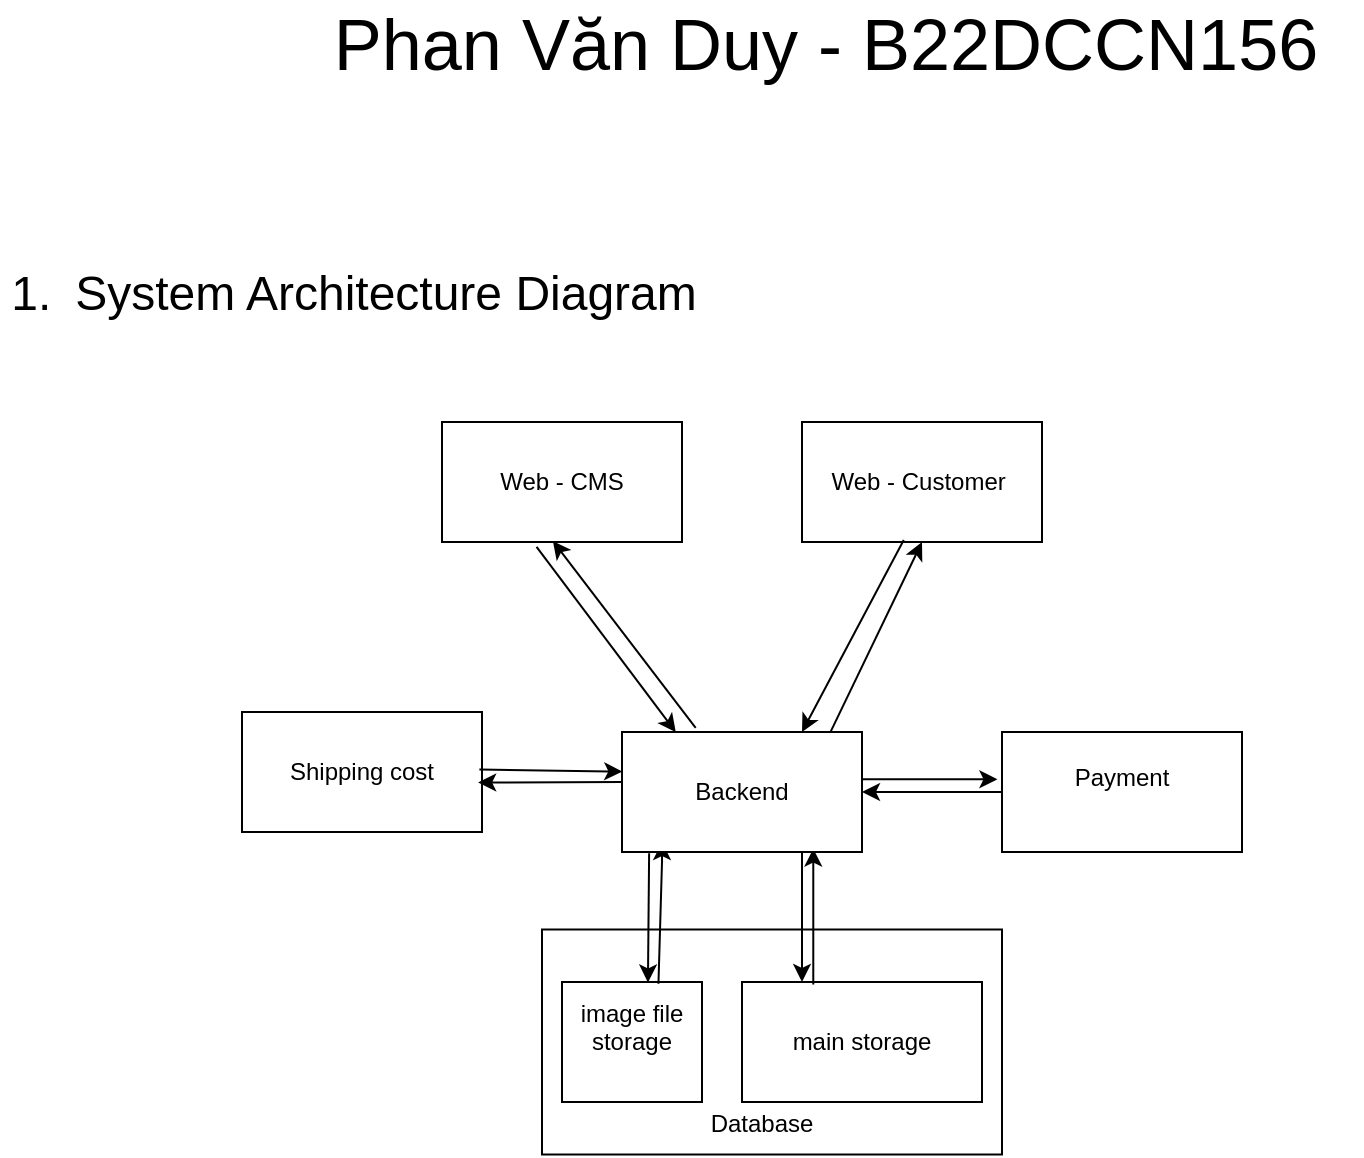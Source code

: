 <mxfile version="26.0.16" pages="11">
  <diagram name="system architecture" id="f1aqmWh0fvwOX4drs4g1">
    <mxGraphModel dx="1036" dy="606" grid="0" gridSize="10" guides="1" tooltips="1" connect="1" arrows="1" fold="1" page="1" pageScale="1" pageWidth="850" pageHeight="1100" math="0" shadow="0">
      <root>
        <mxCell id="0" />
        <mxCell id="1" parent="0" />
        <mxCell id="mTa5_Q9O4J9AUCiRQSx0-1" value="Web - CMS" style="rounded=0;whiteSpace=wrap;html=1;" parent="1" vertex="1">
          <mxGeometry x="248" y="275" width="120" height="60" as="geometry" />
        </mxCell>
        <mxCell id="mTa5_Q9O4J9AUCiRQSx0-2" value="Web - Customer&amp;nbsp;" style="rounded=0;whiteSpace=wrap;html=1;" parent="1" vertex="1">
          <mxGeometry x="428" y="275" width="120" height="60" as="geometry" />
        </mxCell>
        <mxCell id="mTa5_Q9O4J9AUCiRQSx0-4" value="" style="rounded=0;whiteSpace=wrap;html=1;" parent="1" vertex="1">
          <mxGeometry x="298" y="528.75" width="230" height="112.5" as="geometry" />
        </mxCell>
        <mxCell id="mTa5_Q9O4J9AUCiRQSx0-9" value="" style="endArrow=classic;html=1;rounded=0;exitX=0.75;exitY=1;exitDx=0;exitDy=0;entryX=0.25;entryY=0;entryDx=0;entryDy=0;" parent="1" source="mTa5_Q9O4J9AUCiRQSx0-3" target="mTa5_Q9O4J9AUCiRQSx0-15" edge="1">
          <mxGeometry width="50" height="50" relative="1" as="geometry">
            <mxPoint x="428" y="465" as="sourcePoint" />
            <mxPoint x="448" y="515" as="targetPoint" />
            <Array as="points" />
          </mxGeometry>
        </mxCell>
        <mxCell id="mTa5_Q9O4J9AUCiRQSx0-10" value="" style="endArrow=classic;html=1;rounded=0;exitX=0.424;exitY=0.983;exitDx=0;exitDy=0;exitPerimeter=0;entryX=0.75;entryY=0;entryDx=0;entryDy=0;" parent="1" source="mTa5_Q9O4J9AUCiRQSx0-2" target="mTa5_Q9O4J9AUCiRQSx0-3" edge="1">
          <mxGeometry width="50" height="50" relative="1" as="geometry">
            <mxPoint x="488" y="335" as="sourcePoint" />
            <mxPoint x="437" y="435" as="targetPoint" />
          </mxGeometry>
        </mxCell>
        <mxCell id="mTa5_Q9O4J9AUCiRQSx0-11" value="" style="endArrow=classic;html=1;rounded=0;entryX=0.224;entryY=0.001;entryDx=0;entryDy=0;entryPerimeter=0;exitX=0.394;exitY=1.04;exitDx=0;exitDy=0;exitPerimeter=0;" parent="1" source="mTa5_Q9O4J9AUCiRQSx0-1" target="mTa5_Q9O4J9AUCiRQSx0-3" edge="1">
          <mxGeometry width="50" height="50" relative="1" as="geometry">
            <mxPoint x="343" y="345" as="sourcePoint" />
            <mxPoint x="370" y="405" as="targetPoint" />
          </mxGeometry>
        </mxCell>
        <mxCell id="mTa5_Q9O4J9AUCiRQSx0-12" value="image file&lt;div&gt;storage&lt;div&gt;&lt;br&gt;&lt;/div&gt;&lt;/div&gt;" style="rounded=0;whiteSpace=wrap;html=1;" parent="1" vertex="1">
          <mxGeometry x="308" y="555" width="70" height="60" as="geometry" />
        </mxCell>
        <mxCell id="mTa5_Q9O4J9AUCiRQSx0-14" value="" style="endArrow=classic;html=1;rounded=0;exitX=0.113;exitY=1.01;exitDx=0;exitDy=0;exitPerimeter=0;entryX=0.614;entryY=0.004;entryDx=0;entryDy=0;entryPerimeter=0;" parent="1" source="mTa5_Q9O4J9AUCiRQSx0-3" target="mTa5_Q9O4J9AUCiRQSx0-12" edge="1">
          <mxGeometry width="50" height="50" relative="1" as="geometry">
            <mxPoint x="358" y="485" as="sourcePoint" />
            <mxPoint x="348" y="495" as="targetPoint" />
            <Array as="points" />
          </mxGeometry>
        </mxCell>
        <mxCell id="mTa5_Q9O4J9AUCiRQSx0-15" value="main storage" style="rounded=0;whiteSpace=wrap;html=1;" parent="1" vertex="1">
          <mxGeometry x="398" y="555" width="120" height="60" as="geometry" />
        </mxCell>
        <mxCell id="mTa5_Q9O4J9AUCiRQSx0-17" value="" style="endArrow=classic;html=1;rounded=0;exitX=0.297;exitY=0.021;exitDx=0;exitDy=0;entryX=0.797;entryY=0.972;entryDx=0;entryDy=0;entryPerimeter=0;exitPerimeter=0;" parent="1" source="mTa5_Q9O4J9AUCiRQSx0-15" target="mTa5_Q9O4J9AUCiRQSx0-3" edge="1">
          <mxGeometry width="50" height="50" relative="1" as="geometry">
            <mxPoint x="462" y="525" as="sourcePoint" />
            <mxPoint x="462" y="455" as="targetPoint" />
            <Array as="points" />
          </mxGeometry>
        </mxCell>
        <mxCell id="mTa5_Q9O4J9AUCiRQSx0-18" value="" style="endArrow=classic;html=1;rounded=0;exitX=0.689;exitY=0.015;exitDx=0;exitDy=0;exitPerimeter=0;entryX=0.167;entryY=0.917;entryDx=0;entryDy=0;entryPerimeter=0;" parent="1" source="mTa5_Q9O4J9AUCiRQSx0-12" target="mTa5_Q9O4J9AUCiRQSx0-3" edge="1">
          <mxGeometry width="50" height="50" relative="1" as="geometry">
            <mxPoint x="379" y="555" as="sourcePoint" />
            <mxPoint x="378" y="455" as="targetPoint" />
            <Array as="points">
              <mxPoint x="358" y="495" />
            </Array>
          </mxGeometry>
        </mxCell>
        <mxCell id="mTa5_Q9O4J9AUCiRQSx0-20" value="" style="endArrow=classic;html=1;rounded=0;entryX=0.5;entryY=1;entryDx=0;entryDy=0;exitX=0.867;exitY=0.007;exitDx=0;exitDy=0;exitPerimeter=0;" parent="1" source="mTa5_Q9O4J9AUCiRQSx0-3" target="mTa5_Q9O4J9AUCiRQSx0-2" edge="1">
          <mxGeometry width="50" height="50" relative="1" as="geometry">
            <mxPoint x="458" y="395" as="sourcePoint" />
            <mxPoint x="505" y="335" as="targetPoint" />
            <Array as="points" />
          </mxGeometry>
        </mxCell>
        <mxCell id="mTa5_Q9O4J9AUCiRQSx0-22" value="" style="endArrow=classic;html=1;rounded=0;entryX=0.462;entryY=0.992;entryDx=0;entryDy=0;entryPerimeter=0;exitX=0.307;exitY=-0.034;exitDx=0;exitDy=0;exitPerimeter=0;" parent="1" source="mTa5_Q9O4J9AUCiRQSx0-3" target="mTa5_Q9O4J9AUCiRQSx0-1" edge="1">
          <mxGeometry width="50" height="50" relative="1" as="geometry">
            <mxPoint x="396" y="395" as="sourcePoint" />
            <mxPoint x="368" y="336" as="targetPoint" />
          </mxGeometry>
        </mxCell>
        <mxCell id="mTa5_Q9O4J9AUCiRQSx0-24" value="Payment&lt;div&gt;&lt;br&gt;&lt;/div&gt;" style="rounded=0;whiteSpace=wrap;html=1;" parent="1" vertex="1">
          <mxGeometry x="528" y="430" width="120" height="60" as="geometry" />
        </mxCell>
        <mxCell id="mTa5_Q9O4J9AUCiRQSx0-25" value="" style="endArrow=classic;html=1;rounded=0;exitX=1.002;exitY=0.394;exitDx=0;exitDy=0;exitPerimeter=0;entryX=-0.019;entryY=0.394;entryDx=0;entryDy=0;entryPerimeter=0;" parent="1" source="mTa5_Q9O4J9AUCiRQSx0-3" target="mTa5_Q9O4J9AUCiRQSx0-24" edge="1">
          <mxGeometry width="50" height="50" relative="1" as="geometry">
            <mxPoint x="508" y="505" as="sourcePoint" />
            <mxPoint x="558" y="455" as="targetPoint" />
            <Array as="points" />
          </mxGeometry>
        </mxCell>
        <mxCell id="mTa5_Q9O4J9AUCiRQSx0-27" value="" style="endArrow=classic;html=1;rounded=0;entryX=1;entryY=0.5;entryDx=0;entryDy=0;exitX=0;exitY=0.5;exitDx=0;exitDy=0;" parent="1" source="mTa5_Q9O4J9AUCiRQSx0-24" target="mTa5_Q9O4J9AUCiRQSx0-3" edge="1">
          <mxGeometry width="50" height="50" relative="1" as="geometry">
            <mxPoint x="566" y="460" as="sourcePoint" />
            <mxPoint x="458" y="465" as="targetPoint" />
            <Array as="points" />
          </mxGeometry>
        </mxCell>
        <mxCell id="qCm6GQEBgwH1gIGMyORJ-1" value="Shipping cost" style="rounded=0;whiteSpace=wrap;html=1;" parent="1" vertex="1">
          <mxGeometry x="148" y="420" width="120" height="60" as="geometry" />
        </mxCell>
        <mxCell id="qCm6GQEBgwH1gIGMyORJ-2" value="" style="endArrow=classic;html=1;rounded=0;entryX=0.984;entryY=0.421;entryDx=0;entryDy=0;exitX=-0.002;exitY=0.417;exitDx=0;exitDy=0;entryPerimeter=0;exitPerimeter=0;" parent="1" source="mTa5_Q9O4J9AUCiRQSx0-3" edge="1">
          <mxGeometry width="50" height="50" relative="1" as="geometry">
            <mxPoint x="336" y="459.86" as="sourcePoint" />
            <mxPoint x="266.08" y="455.26" as="targetPoint" />
            <Array as="points" />
          </mxGeometry>
        </mxCell>
        <mxCell id="qCm6GQEBgwH1gIGMyORJ-3" value="" style="endArrow=classic;html=1;rounded=0;exitX=1.002;exitY=0.394;exitDx=0;exitDy=0;exitPerimeter=0;" parent="1" source="mTa5_Q9O4J9AUCiRQSx0-3" edge="1">
          <mxGeometry width="50" height="50" relative="1" as="geometry">
            <mxPoint x="230" y="445" as="sourcePoint" />
            <mxPoint x="338" y="445" as="targetPoint" />
            <Array as="points" />
          </mxGeometry>
        </mxCell>
        <mxCell id="qCm6GQEBgwH1gIGMyORJ-4" value="" style="endArrow=classic;html=1;rounded=0;exitX=0.989;exitY=0.313;exitDx=0;exitDy=0;exitPerimeter=0;entryX=0.001;entryY=0.33;entryDx=0;entryDy=0;entryPerimeter=0;" parent="1" target="mTa5_Q9O4J9AUCiRQSx0-3" edge="1">
          <mxGeometry width="50" height="50" relative="1" as="geometry">
            <mxPoint x="266.68" y="448.78" as="sourcePoint" />
            <mxPoint x="338" y="445" as="targetPoint" />
            <Array as="points" />
          </mxGeometry>
        </mxCell>
        <mxCell id="mTa5_Q9O4J9AUCiRQSx0-3" value="Backend" style="rounded=0;whiteSpace=wrap;html=1;" parent="1" vertex="1">
          <mxGeometry x="338" y="430" width="120" height="60" as="geometry" />
        </mxCell>
        <mxCell id="OMeuLV5rZ9Ayygcthw8s-5" value="&lt;p style=&quot;text-indent:-18.0pt;mso-list:l0 level1 lfo1&quot; class=&quot;MsoListParagraph&quot;&gt;&lt;font style=&quot;font-size: 24px;&quot;&gt;&lt;span style=&quot;line-height: 107%;&quot;&gt;1.&lt;span style=&quot;font-variant-numeric: normal; font-variant-east-asian: normal; font-variant-alternates: normal; font-size-adjust: none; font-kerning: auto; font-optical-sizing: auto; font-feature-settings: normal; font-variation-settings: normal; font-variant-position: normal; font-variant-emoji: normal; font-stretch: normal; line-height: normal; font-family: &amp;quot;Times New Roman&amp;quot;;&quot;&gt;&amp;nbsp;&amp;nbsp;&lt;/span&gt;&lt;/span&gt;&lt;span style=&quot;line-height: 107%;&quot;&gt;System Architecture Diagram&lt;/span&gt;&lt;/font&gt;&lt;/p&gt;" style="text;html=1;align=center;verticalAlign=middle;whiteSpace=wrap;rounded=0;" parent="1" vertex="1">
          <mxGeometry x="27" y="196" width="378" height="30" as="geometry" />
        </mxCell>
        <mxCell id="ixpg75o1Qj_v6HZAS71--1" value="Database" style="text;html=1;align=center;verticalAlign=middle;whiteSpace=wrap;rounded=0;" parent="1" vertex="1">
          <mxGeometry x="378" y="611.25" width="60" height="30" as="geometry" />
        </mxCell>
        <mxCell id="xkYmst7By6_NoGKHLo9T-1" value="&lt;font style=&quot;font-size: 36px;&quot;&gt;Phan Văn Duy - B22DCCN156&lt;/font&gt;" style="text;html=1;align=center;verticalAlign=middle;whiteSpace=wrap;rounded=0;" vertex="1" parent="1">
          <mxGeometry x="172" y="71" width="536" height="30" as="geometry" />
        </mxCell>
      </root>
    </mxGraphModel>
  </diagram>
  <diagram name="data flow" id="8fgbV4wGOSsJDlzYTg87">
    <mxGraphModel dx="1036" dy="-494" grid="0" gridSize="10" guides="1" tooltips="1" connect="1" arrows="1" fold="1" page="1" pageScale="1" pageWidth="850" pageHeight="1100" math="0" shadow="0">
      <root>
        <mxCell id="xxT2V2gylJEUWKMPji9l-0" />
        <mxCell id="xxT2V2gylJEUWKMPji9l-1" parent="xxT2V2gylJEUWKMPji9l-0" />
        <mxCell id="xxT2V2gylJEUWKMPji9l-24" style="edgeStyle=orthogonalEdgeStyle;rounded=0;orthogonalLoop=1;jettySize=auto;html=1;" parent="xxT2V2gylJEUWKMPji9l-1" source="xxT2V2gylJEUWKMPji9l-25" target="xxT2V2gylJEUWKMPji9l-65" edge="1">
          <mxGeometry relative="1" as="geometry" />
        </mxCell>
        <mxCell id="2Ad5uBoSGlCxzhoATnzV-19" style="edgeStyle=orthogonalEdgeStyle;rounded=0;orthogonalLoop=1;jettySize=auto;html=1;entryX=0;entryY=1;entryDx=0;entryDy=0;" parent="xxT2V2gylJEUWKMPji9l-1" edge="1">
          <mxGeometry relative="1" as="geometry">
            <mxPoint x="388.94" y="1773" as="targetPoint" />
            <mxPoint x="276.999" y="1867" as="sourcePoint" />
            <Array as="points">
              <mxPoint x="276.94" y="1832" />
              <mxPoint x="388.94" y="1832" />
            </Array>
          </mxGeometry>
        </mxCell>
        <mxCell id="xxT2V2gylJEUWKMPji9l-25" value="payment&amp;nbsp;&lt;div&gt;(Third Party)&amp;nbsp;&lt;/div&gt;" style="rounded=0;whiteSpace=wrap;html=1;" parent="xxT2V2gylJEUWKMPji9l-1" vertex="1">
          <mxGeometry x="184" y="1867" width="120" height="60" as="geometry" />
        </mxCell>
        <mxCell id="xxT2V2gylJEUWKMPji9l-26" style="edgeStyle=orthogonalEdgeStyle;rounded=0;orthogonalLoop=1;jettySize=auto;html=1;entryX=1;entryY=0.5;entryDx=0;entryDy=0;" parent="xxT2V2gylJEUWKMPji9l-1" source="xxT2V2gylJEUWKMPji9l-31" target="xxT2V2gylJEUWKMPji9l-34" edge="1">
          <mxGeometry relative="1" as="geometry">
            <Array as="points">
              <mxPoint x="680" y="1450" />
              <mxPoint x="680" y="1290" />
            </Array>
          </mxGeometry>
        </mxCell>
        <mxCell id="xxT2V2gylJEUWKMPji9l-27" style="edgeStyle=orthogonalEdgeStyle;rounded=0;orthogonalLoop=1;jettySize=auto;html=1;" parent="xxT2V2gylJEUWKMPji9l-1" source="xxT2V2gylJEUWKMPji9l-31" target="xxT2V2gylJEUWKMPji9l-49" edge="1">
          <mxGeometry relative="1" as="geometry">
            <Array as="points">
              <mxPoint x="682" y="1450" />
              <mxPoint x="682" y="1390" />
            </Array>
          </mxGeometry>
        </mxCell>
        <mxCell id="xxT2V2gylJEUWKMPji9l-28" style="edgeStyle=orthogonalEdgeStyle;rounded=0;orthogonalLoop=1;jettySize=auto;html=1;" parent="xxT2V2gylJEUWKMPji9l-1" target="xxT2V2gylJEUWKMPji9l-61" edge="1">
          <mxGeometry relative="1" as="geometry">
            <mxPoint x="720.037" y="1479.96" as="sourcePoint" />
            <mxPoint x="670" y="1709.96" as="targetPoint" />
            <Array as="points">
              <mxPoint x="760" y="1480" />
              <mxPoint x="760" y="1813" />
            </Array>
          </mxGeometry>
        </mxCell>
        <mxCell id="xxT2V2gylJEUWKMPji9l-29" style="edgeStyle=orthogonalEdgeStyle;rounded=0;orthogonalLoop=1;jettySize=auto;html=1;entryX=1;entryY=0.5;entryDx=0;entryDy=0;" parent="xxT2V2gylJEUWKMPji9l-1" source="xxT2V2gylJEUWKMPji9l-31" target="xxT2V2gylJEUWKMPji9l-65" edge="1">
          <mxGeometry relative="1" as="geometry">
            <Array as="points">
              <mxPoint x="760" y="1897" />
            </Array>
          </mxGeometry>
        </mxCell>
        <mxCell id="xxT2V2gylJEUWKMPji9l-30" style="edgeStyle=orthogonalEdgeStyle;rounded=0;orthogonalLoop=1;jettySize=auto;html=1;entryX=1;entryY=0.5;entryDx=0;entryDy=0;" parent="xxT2V2gylJEUWKMPji9l-1" source="xxT2V2gylJEUWKMPji9l-31" target="xxT2V2gylJEUWKMPji9l-51" edge="1">
          <mxGeometry relative="1" as="geometry" />
        </mxCell>
        <mxCell id="2Ad5uBoSGlCxzhoATnzV-8" style="edgeStyle=orthogonalEdgeStyle;rounded=0;orthogonalLoop=1;jettySize=auto;html=1;entryX=1;entryY=0.5;entryDx=0;entryDy=0;" parent="xxT2V2gylJEUWKMPji9l-1" source="xxT2V2gylJEUWKMPji9l-31" target="xxT2V2gylJEUWKMPji9l-53" edge="1">
          <mxGeometry relative="1" as="geometry">
            <Array as="points">
              <mxPoint x="760" y="1610" />
            </Array>
          </mxGeometry>
        </mxCell>
        <mxCell id="2Ad5uBoSGlCxzhoATnzV-11" style="edgeStyle=orthogonalEdgeStyle;rounded=0;orthogonalLoop=1;jettySize=auto;html=1;entryX=1;entryY=0.5;entryDx=0;entryDy=0;" parent="xxT2V2gylJEUWKMPji9l-1" source="xxT2V2gylJEUWKMPji9l-31" target="2Ad5uBoSGlCxzhoATnzV-9" edge="1">
          <mxGeometry relative="1" as="geometry">
            <mxPoint x="676" y="2021" as="targetPoint" />
            <Array as="points">
              <mxPoint x="760" y="2017" />
              <mxPoint x="709" y="2017" />
              <mxPoint x="709" y="2022" />
            </Array>
          </mxGeometry>
        </mxCell>
        <mxCell id="xxT2V2gylJEUWKMPji9l-31" value="customer" style="rounded=0;whiteSpace=wrap;html=1;" parent="xxT2V2gylJEUWKMPji9l-1" vertex="1">
          <mxGeometry x="700" y="1420" width="120" height="60" as="geometry" />
        </mxCell>
        <mxCell id="KUPEQsqm-EKQgJnACOJI-1" style="edgeStyle=orthogonalEdgeStyle;rounded=0;orthogonalLoop=1;jettySize=auto;html=1;entryX=0;entryY=0.5;entryDx=0;entryDy=0;" edge="1" parent="xxT2V2gylJEUWKMPji9l-1" source="xxT2V2gylJEUWKMPji9l-32" target="KUPEQsqm-EKQgJnACOJI-0">
          <mxGeometry relative="1" as="geometry">
            <mxPoint x="140" y="1253" as="targetPoint" />
            <Array as="points">
              <mxPoint x="142" y="1466" />
              <mxPoint x="142" y="1265" />
              <mxPoint x="138" y="1265" />
              <mxPoint x="138" y="1262" />
            </Array>
          </mxGeometry>
        </mxCell>
        <mxCell id="xxT2V2gylJEUWKMPji9l-32" value="admin" style="rounded=0;whiteSpace=wrap;html=1;" parent="xxT2V2gylJEUWKMPji9l-1" vertex="1">
          <mxGeometry x="10" y="1441" width="120" height="50" as="geometry" />
        </mxCell>
        <mxCell id="xxT2V2gylJEUWKMPji9l-33" style="edgeStyle=orthogonalEdgeStyle;rounded=0;orthogonalLoop=1;jettySize=auto;html=1;entryX=0.75;entryY=0;entryDx=0;entryDy=0;" parent="xxT2V2gylJEUWKMPji9l-1" source="xxT2V2gylJEUWKMPji9l-34" target="xxT2V2gylJEUWKMPji9l-43" edge="1">
          <mxGeometry relative="1" as="geometry" />
        </mxCell>
        <mxCell id="xxT2V2gylJEUWKMPji9l-34" value="register/login" style="ellipse;whiteSpace=wrap;html=1;" parent="xxT2V2gylJEUWKMPji9l-1" vertex="1">
          <mxGeometry x="530" y="1250" width="120" height="80" as="geometry" />
        </mxCell>
        <mxCell id="xxT2V2gylJEUWKMPji9l-35" style="edgeStyle=orthogonalEdgeStyle;rounded=0;orthogonalLoop=1;jettySize=auto;html=1;entryX=0;entryY=0.5;entryDx=0;entryDy=0;" parent="xxT2V2gylJEUWKMPji9l-1" source="xxT2V2gylJEUWKMPji9l-36" target="xxT2V2gylJEUWKMPji9l-45" edge="1">
          <mxGeometry relative="1" as="geometry" />
        </mxCell>
        <mxCell id="xxT2V2gylJEUWKMPji9l-36" value="orders&amp;nbsp;&lt;div&gt;management&lt;/div&gt;" style="ellipse;whiteSpace=wrap;html=1;" parent="xxT2V2gylJEUWKMPji9l-1" vertex="1">
          <mxGeometry x="200" y="1650" width="120" height="80" as="geometry" />
        </mxCell>
        <mxCell id="xxT2V2gylJEUWKMPji9l-37" style="edgeStyle=orthogonalEdgeStyle;rounded=0;orthogonalLoop=1;jettySize=auto;html=1;entryX=0;entryY=0.5;entryDx=0;entryDy=0;" parent="xxT2V2gylJEUWKMPji9l-1" source="xxT2V2gylJEUWKMPji9l-38" target="xxT2V2gylJEUWKMPji9l-43" edge="1">
          <mxGeometry relative="1" as="geometry" />
        </mxCell>
        <mxCell id="xxT2V2gylJEUWKMPji9l-38" value="users&lt;div&gt;&amp;nbsp;management&lt;/div&gt;" style="ellipse;whiteSpace=wrap;html=1;" parent="xxT2V2gylJEUWKMPji9l-1" vertex="1">
          <mxGeometry x="198" y="1330" width="110" height="80" as="geometry" />
        </mxCell>
        <mxCell id="xxT2V2gylJEUWKMPji9l-39" value="products management" style="ellipse;whiteSpace=wrap;html=1;" parent="xxT2V2gylJEUWKMPji9l-1" vertex="1">
          <mxGeometry x="198" y="1464" width="120" height="80" as="geometry" />
        </mxCell>
        <mxCell id="xxT2V2gylJEUWKMPji9l-40" style="edgeStyle=orthogonalEdgeStyle;rounded=0;orthogonalLoop=1;jettySize=auto;html=1;" parent="xxT2V2gylJEUWKMPji9l-1" source="xxT2V2gylJEUWKMPji9l-43" target="xxT2V2gylJEUWKMPji9l-38" edge="1">
          <mxGeometry relative="1" as="geometry" />
        </mxCell>
        <mxCell id="xxT2V2gylJEUWKMPji9l-41" style="edgeStyle=orthogonalEdgeStyle;rounded=0;orthogonalLoop=1;jettySize=auto;html=1;entryX=0;entryY=0.5;entryDx=0;entryDy=0;" parent="xxT2V2gylJEUWKMPji9l-1" source="xxT2V2gylJEUWKMPji9l-43" target="xxT2V2gylJEUWKMPji9l-34" edge="1">
          <mxGeometry relative="1" as="geometry">
            <Array as="points">
              <mxPoint x="460" y="1290" />
            </Array>
          </mxGeometry>
        </mxCell>
        <mxCell id="xxT2V2gylJEUWKMPji9l-42" style="edgeStyle=orthogonalEdgeStyle;rounded=0;orthogonalLoop=1;jettySize=auto;html=1;entryX=0;entryY=0.5;entryDx=0;entryDy=0;" parent="xxT2V2gylJEUWKMPji9l-1" source="xxT2V2gylJEUWKMPji9l-43" target="xxT2V2gylJEUWKMPji9l-49" edge="1">
          <mxGeometry relative="1" as="geometry" />
        </mxCell>
        <mxCell id="xxT2V2gylJEUWKMPji9l-43" value="users data&lt;div&gt;&lt;br&gt;&lt;/div&gt;" style="shape=partialRectangle;whiteSpace=wrap;html=1;left=0;right=0;fillColor=none;" parent="xxT2V2gylJEUWKMPji9l-1" vertex="1">
          <mxGeometry x="370" y="1330" width="120" height="60" as="geometry" />
        </mxCell>
        <mxCell id="xxT2V2gylJEUWKMPji9l-44" style="edgeStyle=orthogonalEdgeStyle;rounded=0;orthogonalLoop=1;jettySize=auto;html=1;entryX=1;entryY=0.5;entryDx=0;entryDy=0;" parent="xxT2V2gylJEUWKMPji9l-1" source="xxT2V2gylJEUWKMPji9l-45" target="xxT2V2gylJEUWKMPji9l-36" edge="1">
          <mxGeometry relative="1" as="geometry">
            <Array as="points">
              <mxPoint x="340" y="1743" />
              <mxPoint x="340" y="1690" />
            </Array>
          </mxGeometry>
        </mxCell>
        <mxCell id="2Ad5uBoSGlCxzhoATnzV-15" style="edgeStyle=orthogonalEdgeStyle;rounded=0;orthogonalLoop=1;jettySize=auto;html=1;entryX=0;entryY=0.5;entryDx=0;entryDy=0;" parent="xxT2V2gylJEUWKMPji9l-1" source="xxT2V2gylJEUWKMPji9l-45" target="2Ad5uBoSGlCxzhoATnzV-9" edge="1">
          <mxGeometry relative="1" as="geometry">
            <mxPoint x="453" y="2069" as="targetPoint" />
            <Array as="points">
              <mxPoint x="416" y="2018" />
              <mxPoint x="453" y="2018" />
            </Array>
          </mxGeometry>
        </mxCell>
        <mxCell id="xxT2V2gylJEUWKMPji9l-45" value="orders data" style="shape=partialRectangle;whiteSpace=wrap;html=1;left=0;right=0;fillColor=none;" parent="xxT2V2gylJEUWKMPji9l-1" vertex="1">
          <mxGeometry x="356" y="1713" width="120" height="60" as="geometry" />
        </mxCell>
        <mxCell id="xxT2V2gylJEUWKMPji9l-46" value="" style="edgeStyle=orthogonalEdgeStyle;rounded=0;orthogonalLoop=1;jettySize=auto;html=1;" parent="xxT2V2gylJEUWKMPji9l-1" source="xxT2V2gylJEUWKMPji9l-47" target="xxT2V2gylJEUWKMPji9l-51" edge="1">
          <mxGeometry relative="1" as="geometry" />
        </mxCell>
        <mxCell id="xxT2V2gylJEUWKMPji9l-47" value="products data" style="shape=partialRectangle;whiteSpace=wrap;html=1;left=0;right=0;fillColor=none;" parent="xxT2V2gylJEUWKMPji9l-1" vertex="1">
          <mxGeometry x="350" y="1460" width="120" height="60" as="geometry" />
        </mxCell>
        <mxCell id="xxT2V2gylJEUWKMPji9l-48" style="edgeStyle=orthogonalEdgeStyle;rounded=0;orthogonalLoop=1;jettySize=auto;html=1;entryX=1;entryY=0.5;entryDx=0;entryDy=0;" parent="xxT2V2gylJEUWKMPji9l-1" source="xxT2V2gylJEUWKMPji9l-49" target="xxT2V2gylJEUWKMPji9l-43" edge="1">
          <mxGeometry relative="1" as="geometry" />
        </mxCell>
        <mxCell id="xxT2V2gylJEUWKMPji9l-49" value="account&amp;nbsp;&lt;div&gt;management&lt;/div&gt;" style="ellipse;whiteSpace=wrap;html=1;" parent="xxT2V2gylJEUWKMPji9l-1" vertex="1">
          <mxGeometry x="530" y="1350" width="120" height="80" as="geometry" />
        </mxCell>
        <mxCell id="xxT2V2gylJEUWKMPji9l-50" value="" style="endArrow=classic;html=1;rounded=0;exitX=1;exitY=0.5;exitDx=0;exitDy=0;entryX=0;entryY=1;entryDx=0;entryDy=0;" parent="xxT2V2gylJEUWKMPji9l-1" target="xxT2V2gylJEUWKMPji9l-38" edge="1">
          <mxGeometry width="50" height="50" relative="1" as="geometry">
            <mxPoint x="130" y="1465" as="sourcePoint" />
            <mxPoint x="520" y="1510" as="targetPoint" />
          </mxGeometry>
        </mxCell>
        <mxCell id="2Ad5uBoSGlCxzhoATnzV-2" style="edgeStyle=orthogonalEdgeStyle;rounded=0;orthogonalLoop=1;jettySize=auto;html=1;entryX=0.5;entryY=0;entryDx=0;entryDy=0;" parent="xxT2V2gylJEUWKMPji9l-1" source="xxT2V2gylJEUWKMPji9l-51" target="xxT2V2gylJEUWKMPji9l-53" edge="1">
          <mxGeometry relative="1" as="geometry" />
        </mxCell>
        <mxCell id="xxT2V2gylJEUWKMPji9l-51" value="products view" style="ellipse;whiteSpace=wrap;html=1;" parent="xxT2V2gylJEUWKMPji9l-1" vertex="1">
          <mxGeometry x="520" y="1438" width="120" height="80" as="geometry" />
        </mxCell>
        <mxCell id="xxT2V2gylJEUWKMPji9l-52" style="edgeStyle=orthogonalEdgeStyle;rounded=0;orthogonalLoop=1;jettySize=auto;html=1;" parent="xxT2V2gylJEUWKMPji9l-1" source="xxT2V2gylJEUWKMPji9l-53" target="xxT2V2gylJEUWKMPji9l-59" edge="1">
          <mxGeometry relative="1" as="geometry" />
        </mxCell>
        <mxCell id="2Ad5uBoSGlCxzhoATnzV-4" style="edgeStyle=orthogonalEdgeStyle;rounded=0;orthogonalLoop=1;jettySize=auto;html=1;entryX=0;entryY=0;entryDx=0;entryDy=0;" parent="xxT2V2gylJEUWKMPji9l-1" source="xxT2V2gylJEUWKMPji9l-53" target="xxT2V2gylJEUWKMPji9l-61" edge="1">
          <mxGeometry relative="1" as="geometry" />
        </mxCell>
        <mxCell id="xxT2V2gylJEUWKMPji9l-53" value="add to cart" style="ellipse;whiteSpace=wrap;html=1;" parent="xxT2V2gylJEUWKMPji9l-1" vertex="1">
          <mxGeometry x="505" y="1570" width="120" height="80" as="geometry" />
        </mxCell>
        <mxCell id="xxT2V2gylJEUWKMPji9l-54" value="" style="endArrow=classic;html=1;rounded=0;exitX=1;exitY=0.5;exitDx=0;exitDy=0;entryX=-0.007;entryY=0.379;entryDx=0;entryDy=0;entryPerimeter=0;" parent="xxT2V2gylJEUWKMPji9l-1" target="xxT2V2gylJEUWKMPji9l-39" edge="1">
          <mxGeometry width="50" height="50" relative="1" as="geometry">
            <mxPoint x="130" y="1465" as="sourcePoint" />
            <mxPoint x="236" y="1388" as="targetPoint" />
          </mxGeometry>
        </mxCell>
        <mxCell id="xxT2V2gylJEUWKMPji9l-55" value="" style="endArrow=classic;html=1;rounded=0;entryX=0;entryY=0.5;entryDx=0;entryDy=0;exitX=0.992;exitY=0.32;exitDx=0;exitDy=0;exitPerimeter=0;" parent="xxT2V2gylJEUWKMPji9l-1" source="xxT2V2gylJEUWKMPji9l-32" target="xxT2V2gylJEUWKMPji9l-36" edge="1">
          <mxGeometry width="50" height="50" relative="1" as="geometry">
            <mxPoint x="130" y="1465" as="sourcePoint" />
            <mxPoint x="246" y="1398" as="targetPoint" />
          </mxGeometry>
        </mxCell>
        <mxCell id="xxT2V2gylJEUWKMPji9l-56" value="" style="endArrow=classic;html=1;rounded=0;exitX=1;exitY=0.5;exitDx=0;exitDy=0;" parent="xxT2V2gylJEUWKMPji9l-1" source="xxT2V2gylJEUWKMPji9l-39" target="xxT2V2gylJEUWKMPji9l-47" edge="1">
          <mxGeometry width="50" height="50" relative="1" as="geometry">
            <mxPoint x="180" y="1495" as="sourcePoint" />
            <mxPoint x="256" y="1408" as="targetPoint" />
          </mxGeometry>
        </mxCell>
        <mxCell id="xxT2V2gylJEUWKMPji9l-59" value="cart data" style="shape=partialRectangle;whiteSpace=wrap;html=1;left=0;right=0;fillColor=none;" parent="xxT2V2gylJEUWKMPji9l-1" vertex="1">
          <mxGeometry x="344" y="1580" width="120" height="60" as="geometry" />
        </mxCell>
        <mxCell id="xxT2V2gylJEUWKMPji9l-60" style="edgeStyle=orthogonalEdgeStyle;rounded=0;orthogonalLoop=1;jettySize=auto;html=1;entryX=1;entryY=0;entryDx=0;entryDy=0;" parent="xxT2V2gylJEUWKMPji9l-1" source="xxT2V2gylJEUWKMPji9l-61" target="xxT2V2gylJEUWKMPji9l-65" edge="1">
          <mxGeometry relative="1" as="geometry">
            <mxPoint x="680" y="1800" as="targetPoint" />
          </mxGeometry>
        </mxCell>
        <mxCell id="xxT2V2gylJEUWKMPji9l-61" value="order" style="ellipse;whiteSpace=wrap;html=1;" parent="xxT2V2gylJEUWKMPji9l-1" vertex="1">
          <mxGeometry x="557" y="1722" width="120" height="80" as="geometry" />
        </mxCell>
        <mxCell id="xxT2V2gylJEUWKMPji9l-64" style="edgeStyle=orthogonalEdgeStyle;rounded=0;orthogonalLoop=1;jettySize=auto;html=1;entryX=1;entryY=0.5;entryDx=0;entryDy=0;" parent="xxT2V2gylJEUWKMPji9l-1" source="xxT2V2gylJEUWKMPji9l-65" target="xxT2V2gylJEUWKMPji9l-25" edge="1">
          <mxGeometry relative="1" as="geometry" />
        </mxCell>
        <mxCell id="xxT2V2gylJEUWKMPji9l-65" value="payment" style="ellipse;whiteSpace=wrap;html=1;" parent="xxT2V2gylJEUWKMPji9l-1" vertex="1">
          <mxGeometry x="568" y="1857" width="120" height="80" as="geometry" />
        </mxCell>
        <mxCell id="xxT2V2gylJEUWKMPji9l-68" value="&lt;p style=&quot;text-indent:-18.0pt;mso-list:l0 level1 lfo1&quot; class=&quot;MsoListParagraph&quot;&gt;&lt;font style=&quot;font-size: 24px;&quot;&gt;&lt;span style=&quot;line-height: 107%;&quot;&gt;2.&lt;span style=&quot;font-variant-numeric: normal; font-variant-east-asian: normal; font-variant-alternates: normal; font-size-adjust: none; font-kerning: auto; font-optical-sizing: auto; font-feature-settings: normal; font-variation-settings: normal; font-variant-position: normal; font-variant-emoji: normal; font-stretch: normal; line-height: normal; font-family: &amp;quot;Times New Roman&amp;quot;;&quot;&gt;&amp;nbsp; &lt;/span&gt;&lt;/span&gt;&lt;span style=&quot;line-height: 107%;&quot;&gt;Data Flow Diagram&lt;/span&gt;&lt;/font&gt;&lt;/p&gt;" style="text;html=1;align=center;verticalAlign=middle;whiteSpace=wrap;rounded=0;" parent="xxT2V2gylJEUWKMPji9l-1" vertex="1">
          <mxGeometry x="58" y="1161" width="242" height="30" as="geometry" />
        </mxCell>
        <mxCell id="2Ad5uBoSGlCxzhoATnzV-5" style="edgeStyle=orthogonalEdgeStyle;rounded=0;orthogonalLoop=1;jettySize=auto;html=1;entryX=1.063;entryY=0.517;entryDx=0;entryDy=0;entryPerimeter=0;" parent="xxT2V2gylJEUWKMPji9l-1" source="xxT2V2gylJEUWKMPji9l-61" target="xxT2V2gylJEUWKMPji9l-45" edge="1">
          <mxGeometry relative="1" as="geometry" />
        </mxCell>
        <mxCell id="2Ad5uBoSGlCxzhoATnzV-6" style="edgeStyle=orthogonalEdgeStyle;rounded=0;orthogonalLoop=1;jettySize=auto;html=1;entryX=0.747;entryY=0.049;entryDx=0;entryDy=0;entryPerimeter=0;" parent="xxT2V2gylJEUWKMPji9l-1" source="xxT2V2gylJEUWKMPji9l-51" target="xxT2V2gylJEUWKMPji9l-61" edge="1">
          <mxGeometry relative="1" as="geometry">
            <Array as="points">
              <mxPoint x="636" y="1646" />
              <mxPoint x="666" y="1646" />
            </Array>
          </mxGeometry>
        </mxCell>
        <mxCell id="2Ad5uBoSGlCxzhoATnzV-9" value="purchase history" style="ellipse;whiteSpace=wrap;html=1;" parent="xxT2V2gylJEUWKMPji9l-1" vertex="1">
          <mxGeometry x="527" y="1983" width="120" height="80" as="geometry" />
        </mxCell>
        <mxCell id="KUPEQsqm-EKQgJnACOJI-3" style="edgeStyle=orthogonalEdgeStyle;rounded=0;orthogonalLoop=1;jettySize=auto;html=1;entryX=0;entryY=0.5;entryDx=0;entryDy=0;" edge="1" parent="xxT2V2gylJEUWKMPji9l-1" source="KUPEQsqm-EKQgJnACOJI-0" target="KUPEQsqm-EKQgJnACOJI-2">
          <mxGeometry relative="1" as="geometry" />
        </mxCell>
        <mxCell id="KUPEQsqm-EKQgJnACOJI-0" value="categories&lt;div&gt;management&amp;nbsp;&lt;/div&gt;" style="ellipse;whiteSpace=wrap;html=1;" vertex="1" parent="xxT2V2gylJEUWKMPji9l-1">
          <mxGeometry x="187" y="1222" width="120" height="80" as="geometry" />
        </mxCell>
        <mxCell id="KUPEQsqm-EKQgJnACOJI-2" value="categories data&lt;div&gt;&lt;br&gt;&lt;/div&gt;" style="shape=partialRectangle;whiteSpace=wrap;html=1;left=0;right=0;fillColor=none;" vertex="1" parent="xxT2V2gylJEUWKMPji9l-1">
          <mxGeometry x="370" y="1214" width="120" height="60" as="geometry" />
        </mxCell>
      </root>
    </mxGraphModel>
  </diagram>
  <diagram id="WUSzcnef-vqnjVmWw6eY" name="login/register">
    <mxGraphModel dx="1036" dy="-494" grid="1" gridSize="10" guides="1" tooltips="1" connect="1" arrows="1" fold="1" page="1" pageScale="1" pageWidth="850" pageHeight="1100" math="0" shadow="0">
      <root>
        <mxCell id="0" />
        <mxCell id="1" parent="0" />
        <mxCell id="lg1tBwaDPXVNTQLAAdkg-1" value="User" style="shape=umlLifeline;perimeter=lifelinePerimeter;whiteSpace=wrap;container=1;dropTarget=0;collapsible=0;recursiveResize=0;outlineConnect=0;portConstraint=eastwest;newEdgeStyle={&quot;edgeStyle&quot;:&quot;elbowEdgeStyle&quot;,&quot;elbow&quot;:&quot;vertical&quot;,&quot;curved&quot;:0,&quot;rounded&quot;:0};size=65;" parent="1" vertex="1">
          <mxGeometry x="6" y="1220" width="150" height="1450" as="geometry" />
        </mxCell>
        <mxCell id="lg1tBwaDPXVNTQLAAdkg-2" value="Frontend        " style="shape=umlLifeline;perimeter=lifelinePerimeter;whiteSpace=wrap;container=1;dropTarget=0;collapsible=0;recursiveResize=0;outlineConnect=0;portConstraint=eastwest;newEdgeStyle={&quot;edgeStyle&quot;:&quot;elbowEdgeStyle&quot;,&quot;elbow&quot;:&quot;vertical&quot;,&quot;curved&quot;:0,&quot;rounded&quot;:0};size=65;" parent="1" vertex="1">
          <mxGeometry x="233" y="1220" width="150" height="1450" as="geometry" />
        </mxCell>
        <mxCell id="lg1tBwaDPXVNTQLAAdkg-3" value="Backend" style="shape=umlLifeline;perimeter=lifelinePerimeter;whiteSpace=wrap;container=1;dropTarget=0;collapsible=0;recursiveResize=0;outlineConnect=0;portConstraint=eastwest;newEdgeStyle={&quot;edgeStyle&quot;:&quot;elbowEdgeStyle&quot;,&quot;elbow&quot;:&quot;vertical&quot;,&quot;curved&quot;:0,&quot;rounded&quot;:0};size=65;" parent="1" vertex="1">
          <mxGeometry x="474" y="1220" width="150" height="1450" as="geometry" />
        </mxCell>
        <mxCell id="lg1tBwaDPXVNTQLAAdkg-5" value="DB" style="shape=umlLifeline;perimeter=lifelinePerimeter;whiteSpace=wrap;container=1;dropTarget=0;collapsible=0;recursiveResize=0;outlineConnect=0;portConstraint=eastwest;newEdgeStyle={&quot;edgeStyle&quot;:&quot;elbowEdgeStyle&quot;,&quot;elbow&quot;:&quot;vertical&quot;,&quot;curved&quot;:0,&quot;rounded&quot;:0};size=65;" parent="1" vertex="1">
          <mxGeometry x="680" y="1220" width="150" height="1430" as="geometry" />
        </mxCell>
        <mxCell id="lg1tBwaDPXVNTQLAAdkg-6" value="alt" style="shape=umlFrame;dashed=1;pointerEvents=0;dropTarget=0;strokeColor=#B3B3B3;height=20;width=30" parent="1" vertex="1">
          <mxGeometry x="30" y="1600" width="770" height="364" as="geometry" />
        </mxCell>
        <mxCell id="lg1tBwaDPXVNTQLAAdkg-7" value="[Successful login]" style="text;strokeColor=none;fillColor=none;align=center;verticalAlign=middle;whiteSpace=wrap;" parent="lg1tBwaDPXVNTQLAAdkg-6" vertex="1">
          <mxGeometry x="25.441" width="744.559" height="20" as="geometry" />
        </mxCell>
        <mxCell id="lg1tBwaDPXVNTQLAAdkg-8" value="[Failed login]" style="shape=line;dashed=1;whiteSpace=wrap;verticalAlign=top;labelPosition=center;verticalLabelPosition=middle;align=center;strokeColor=#B3B3B3;" parent="lg1tBwaDPXVNTQLAAdkg-6" vertex="1">
          <mxGeometry y="214" width="770" height="3" as="geometry" />
        </mxCell>
        <mxCell id="lg1tBwaDPXVNTQLAAdkg-9" value="alt" style="shape=umlFrame;dashed=1;pointerEvents=0;dropTarget=0;strokeColor=#B3B3B3;height=20;width=30" parent="1" vertex="1">
          <mxGeometry x="70" y="2155" width="760" height="515" as="geometry" />
        </mxCell>
        <mxCell id="lg1tBwaDPXVNTQLAAdkg-10" value="[User doesn&#39;t exist]" style="text;strokeColor=none;fillColor=none;align=center;verticalAlign=middle;whiteSpace=wrap;" parent="lg1tBwaDPXVNTQLAAdkg-9" vertex="1">
          <mxGeometry x="25.11" width="734.89" height="19.582" as="geometry" />
        </mxCell>
        <mxCell id="lg1tBwaDPXVNTQLAAdkg-11" value="[User exists]" style="shape=line;dashed=1;whiteSpace=wrap;verticalAlign=top;labelPosition=center;verticalLabelPosition=middle;align=center;strokeColor=#B3B3B3;" parent="lg1tBwaDPXVNTQLAAdkg-9" vertex="1">
          <mxGeometry y="368.137" width="760" height="2.937" as="geometry" />
        </mxCell>
        <mxCell id="lg1tBwaDPXVNTQLAAdkg-12" value="Enter login credentials" style="verticalAlign=bottom;edgeStyle=elbowEdgeStyle;elbow=vertical;curved=0;rounded=0;endArrow=block;" parent="1" source="lg1tBwaDPXVNTQLAAdkg-1" target="lg1tBwaDPXVNTQLAAdkg-2" edge="1">
          <mxGeometry relative="1" as="geometry">
            <Array as="points">
              <mxPoint x="203" y="1329" />
            </Array>
          </mxGeometry>
        </mxCell>
        <mxCell id="lg1tBwaDPXVNTQLAAdkg-13" value="Submit login request" style="verticalAlign=bottom;edgeStyle=elbowEdgeStyle;elbow=vertical;curved=0;rounded=0;endArrow=block;" parent="1" source="lg1tBwaDPXVNTQLAAdkg-2" target="lg1tBwaDPXVNTQLAAdkg-3" edge="1">
          <mxGeometry relative="1" as="geometry">
            <Array as="points">
              <mxPoint x="437" y="1383" />
            </Array>
          </mxGeometry>
        </mxCell>
        <mxCell id="lg1tBwaDPXVNTQLAAdkg-15" value="Check user data" style="verticalAlign=bottom;edgeStyle=elbowEdgeStyle;elbow=vertical;curved=0;rounded=0;endArrow=block;" parent="1" source="lg1tBwaDPXVNTQLAAdkg-3" edge="1">
          <mxGeometry relative="1" as="geometry">
            <Array as="points">
              <mxPoint x="615" y="1481" />
            </Array>
            <mxPoint x="425" y="1480" as="sourcePoint" />
            <mxPoint x="756.5" y="1481" as="targetPoint" />
          </mxGeometry>
        </mxCell>
        <mxCell id="lg1tBwaDPXVNTQLAAdkg-16" value="User data" style="verticalAlign=bottom;edgeStyle=elbowEdgeStyle;elbow=vertical;curved=0;rounded=0;dashed=1;dashPattern=2 3;endArrow=block;" parent="1" edge="1">
          <mxGeometry relative="1" as="geometry">
            <Array as="points">
              <mxPoint x="760" y="1560" />
            </Array>
            <mxPoint x="750.5" y="1560" as="sourcePoint" />
            <mxPoint x="546" y="1560" as="targetPoint" />
          </mxGeometry>
        </mxCell>
        <mxCell id="lg1tBwaDPXVNTQLAAdkg-18" value="Login successful" style="verticalAlign=bottom;edgeStyle=elbowEdgeStyle;elbow=vertical;curved=0;rounded=0;dashed=1;dashPattern=2 3;endArrow=block;" parent="1" source="lg1tBwaDPXVNTQLAAdkg-3" target="lg1tBwaDPXVNTQLAAdkg-2" edge="1">
          <mxGeometry relative="1" as="geometry">
            <Array as="points">
              <mxPoint x="440" y="1650" />
            </Array>
          </mxGeometry>
        </mxCell>
        <mxCell id="lg1tBwaDPXVNTQLAAdkg-19" value="Log user activity" style="verticalAlign=bottom;edgeStyle=elbowEdgeStyle;elbow=vertical;curved=0;rounded=0;endArrow=block;" parent="1" source="lg1tBwaDPXVNTQLAAdkg-3" edge="1">
          <mxGeometry relative="1" as="geometry">
            <Array as="points">
              <mxPoint x="506.24" y="1760" />
              <mxPoint x="536.24" y="1764" />
            </Array>
            <mxPoint x="424.999" y="1760" as="sourcePoint" />
            <mxPoint x="753.74" y="1760" as="targetPoint" />
          </mxGeometry>
        </mxCell>
        <mxCell id="lg1tBwaDPXVNTQLAAdkg-20" value="Redirect to dashboard" style="verticalAlign=bottom;edgeStyle=elbowEdgeStyle;elbow=vertical;curved=0;rounded=0;dashed=1;dashPattern=2 3;endArrow=block;" parent="1" source="lg1tBwaDPXVNTQLAAdkg-2" target="lg1tBwaDPXVNTQLAAdkg-1" edge="1">
          <mxGeometry relative="1" as="geometry">
            <Array as="points">
              <mxPoint x="206" y="1808" />
            </Array>
          </mxGeometry>
        </mxCell>
        <mxCell id="lg1tBwaDPXVNTQLAAdkg-21" value="Login failed" style="verticalAlign=bottom;edgeStyle=elbowEdgeStyle;elbow=vertical;curved=0;rounded=0;dashed=1;dashPattern=2 3;endArrow=block;" parent="1" source="lg1tBwaDPXVNTQLAAdkg-3" target="lg1tBwaDPXVNTQLAAdkg-2" edge="1">
          <mxGeometry relative="1" as="geometry">
            <Array as="points">
              <mxPoint x="440" y="1909" />
            </Array>
          </mxGeometry>
        </mxCell>
        <mxCell id="lg1tBwaDPXVNTQLAAdkg-22" value="Display error message" style="verticalAlign=bottom;edgeStyle=elbowEdgeStyle;elbow=vertical;curved=0;rounded=0;dashed=1;dashPattern=2 3;endArrow=block;" parent="1" source="lg1tBwaDPXVNTQLAAdkg-2" target="lg1tBwaDPXVNTQLAAdkg-1" edge="1">
          <mxGeometry relative="1" as="geometry">
            <Array as="points">
              <mxPoint x="206" y="1963" />
            </Array>
          </mxGeometry>
        </mxCell>
        <mxCell id="lg1tBwaDPXVNTQLAAdkg-23" value="Register new account" style="verticalAlign=bottom;edgeStyle=elbowEdgeStyle;elbow=vertical;curved=0;rounded=0;endArrow=block;" parent="1" source="lg1tBwaDPXVNTQLAAdkg-1" target="lg1tBwaDPXVNTQLAAdkg-2" edge="1">
          <mxGeometry relative="1" as="geometry">
            <Array as="points">
              <mxPoint x="203" y="2027" />
            </Array>
          </mxGeometry>
        </mxCell>
        <mxCell id="lg1tBwaDPXVNTQLAAdkg-24" value="Submit registration data" style="verticalAlign=bottom;edgeStyle=elbowEdgeStyle;elbow=vertical;curved=0;rounded=0;endArrow=block;" parent="1" source="lg1tBwaDPXVNTQLAAdkg-2" target="lg1tBwaDPXVNTQLAAdkg-3" edge="1">
          <mxGeometry relative="1" as="geometry">
            <Array as="points">
              <mxPoint x="437" y="2081" />
            </Array>
          </mxGeometry>
        </mxCell>
        <mxCell id="lg1tBwaDPXVNTQLAAdkg-25" value="Check if user exists" style="verticalAlign=bottom;edgeStyle=elbowEdgeStyle;elbow=vertical;curved=0;rounded=0;endArrow=block;" parent="1" edge="1">
          <mxGeometry relative="1" as="geometry">
            <Array as="points">
              <mxPoint x="648.24" y="2130" />
            </Array>
            <mxPoint x="550" y="2130" as="sourcePoint" />
            <mxPoint x="758.74" y="2130" as="targetPoint" />
          </mxGeometry>
        </mxCell>
        <mxCell id="lg1tBwaDPXVNTQLAAdkg-26" value="Create new user" style="verticalAlign=bottom;edgeStyle=elbowEdgeStyle;elbow=vertical;curved=0;rounded=0;endArrow=block;" parent="1" source="lg1tBwaDPXVNTQLAAdkg-3" edge="1">
          <mxGeometry relative="1" as="geometry">
            <Array as="points">
              <mxPoint x="643.24" y="2236" />
            </Array>
            <mxPoint x="424.999" y="2236" as="sourcePoint" />
            <mxPoint x="753.74" y="2236" as="targetPoint" />
          </mxGeometry>
        </mxCell>
        <mxCell id="lg1tBwaDPXVNTQLAAdkg-27" value="User created" style="verticalAlign=bottom;edgeStyle=elbowEdgeStyle;elbow=vertical;curved=0;rounded=0;dashed=1;dashPattern=2 3;endArrow=block;" parent="1" target="lg1tBwaDPXVNTQLAAdkg-3" edge="1">
          <mxGeometry relative="1" as="geometry">
            <Array as="points" />
            <mxPoint x="760" y="2290" as="sourcePoint" />
          </mxGeometry>
        </mxCell>
        <mxCell id="lg1tBwaDPXVNTQLAAdkg-30" value="Registration successful" style="verticalAlign=bottom;edgeStyle=elbowEdgeStyle;elbow=vertical;curved=0;rounded=0;dashed=1;dashPattern=2 3;endArrow=block;" parent="1" source="lg1tBwaDPXVNTQLAAdkg-3" target="lg1tBwaDPXVNTQLAAdkg-2" edge="1">
          <mxGeometry relative="1" as="geometry">
            <Array as="points">
              <mxPoint x="440" y="2452" />
            </Array>
          </mxGeometry>
        </mxCell>
        <mxCell id="lg1tBwaDPXVNTQLAAdkg-31" value="Redirect to login" style="verticalAlign=bottom;edgeStyle=elbowEdgeStyle;elbow=vertical;curved=0;rounded=0;dashed=1;dashPattern=2 3;endArrow=block;" parent="1" source="lg1tBwaDPXVNTQLAAdkg-2" target="lg1tBwaDPXVNTQLAAdkg-1" edge="1">
          <mxGeometry relative="1" as="geometry">
            <Array as="points">
              <mxPoint x="206" y="2506" />
            </Array>
          </mxGeometry>
        </mxCell>
        <mxCell id="lg1tBwaDPXVNTQLAAdkg-32" value="User already exists" style="verticalAlign=bottom;edgeStyle=elbowEdgeStyle;elbow=vertical;curved=0;rounded=0;dashed=1;dashPattern=2 3;endArrow=block;" parent="1" source="lg1tBwaDPXVNTQLAAdkg-3" target="lg1tBwaDPXVNTQLAAdkg-2" edge="1">
          <mxGeometry relative="1" as="geometry">
            <Array as="points">
              <mxPoint x="440" y="2607" />
            </Array>
          </mxGeometry>
        </mxCell>
        <mxCell id="lg1tBwaDPXVNTQLAAdkg-33" value="Display error message" style="verticalAlign=bottom;edgeStyle=elbowEdgeStyle;elbow=vertical;curved=0;rounded=0;dashed=1;dashPattern=2 3;endArrow=block;" parent="1" edge="1">
          <mxGeometry relative="1" as="geometry">
            <Array as="points">
              <mxPoint x="206" y="2650" />
            </Array>
            <mxPoint x="307.5" y="2650" as="sourcePoint" />
            <mxPoint x="80.324" y="2650" as="targetPoint" />
          </mxGeometry>
        </mxCell>
        <mxCell id="gyNfVlK7ETvqE_ek8O8c-3" value="&lt;p style=&quot;text-indent:-18.0pt;mso-list:l0 level1 lfo1&quot; class=&quot;MsoListParagraph&quot;&gt;&lt;font style=&quot;font-size: 24px;&quot;&gt;3.1 Login/ Register&lt;/font&gt;&lt;/p&gt;" style="text;html=1;align=center;verticalAlign=middle;whiteSpace=wrap;rounded=0;" parent="1" vertex="1">
          <mxGeometry x="60" y="1160" width="220" height="40" as="geometry" />
        </mxCell>
        <mxCell id="gyNfVlK7ETvqE_ek8O8c-4" style="edgeStyle=orthogonalEdgeStyle;rounded=0;orthogonalLoop=1;jettySize=auto;html=1;exitX=0.5;exitY=1;exitDx=0;exitDy=0;" parent="1" source="gyNfVlK7ETvqE_ek8O8c-3" target="gyNfVlK7ETvqE_ek8O8c-3" edge="1">
          <mxGeometry relative="1" as="geometry" />
        </mxCell>
        <mxCell id="DNIk7VID-TgUBnso50FL-1" value="&lt;p style=&quot;text-indent:-18.0pt;mso-list:l0 level1 lfo1&quot; class=&quot;MsoListParagraph&quot;&gt;&lt;span style=&quot;font-size: 24px;&quot;&gt;3. Sequence Diagram&lt;/span&gt;&lt;/p&gt;&lt;p style=&quot;text-indent:-18.0pt;mso-list:l0 level1 lfo1&quot; class=&quot;MsoListParagraph&quot;&gt;&lt;span style=&quot;font-size: 24px;&quot;&gt;&lt;br&gt;&lt;/span&gt;&lt;/p&gt;" style="text;html=1;align=center;verticalAlign=middle;whiteSpace=wrap;rounded=0;" parent="1" vertex="1">
          <mxGeometry x="40" y="1140" width="220" height="40" as="geometry" />
        </mxCell>
        <mxCell id="HBobFF9SwgwURSmOuZ6l-1" value="&lt;span style=&quot;color: rgb(0, 0, 0); font-family: Helvetica; font-size: 12px; font-style: normal; font-variant-ligatures: normal; font-variant-caps: normal; font-weight: 400; letter-spacing: normal; orphans: 2; text-align: center; text-indent: 0px; text-transform: none; widows: 2; word-spacing: 0px; -webkit-text-stroke-width: 0px; white-space: normal; background-color: rgb(251, 251, 251); text-decoration-thickness: initial; text-decoration-style: initial; text-decoration-color: initial; display: inline !important; float: none;&quot;&gt;[Admin Account ]&lt;/span&gt;" style="text;whiteSpace=wrap;html=1;" parent="1" vertex="1">
          <mxGeometry x="210" y="1762" width="130" height="40" as="geometry" />
        </mxCell>
        <mxCell id="HBobFF9SwgwURSmOuZ6l-2" value="&lt;span style=&quot;color: rgb(0, 0, 0); font-family: Helvetica; font-size: 12px; font-style: normal; font-variant-ligatures: normal; font-variant-caps: normal; font-weight: 400; letter-spacing: normal; orphans: 2; text-align: center; text-indent: 0px; text-transform: none; widows: 2; word-spacing: 0px; -webkit-text-stroke-width: 0px; white-space: normal; background-color: rgb(251, 251, 251); text-decoration-thickness: initial; text-decoration-style: initial; text-decoration-color: initial; display: inline !important; float: none;&quot;&gt;[Customer Account]&lt;/span&gt;" style="text;whiteSpace=wrap;html=1;" parent="1" vertex="1">
          <mxGeometry x="200" y="1670" width="130" height="40" as="geometry" />
        </mxCell>
        <mxCell id="HBobFF9SwgwURSmOuZ6l-3" value="Redirect to home page" style="verticalAlign=bottom;edgeStyle=elbowEdgeStyle;elbow=vertical;curved=0;rounded=0;dashed=1;dashPattern=2 3;endArrow=block;" parent="1" edge="1">
          <mxGeometry relative="1" as="geometry">
            <Array as="points">
              <mxPoint x="205" y="1720" />
            </Array>
            <mxPoint x="307" y="1720" as="sourcePoint" />
            <mxPoint x="80" y="1720" as="targetPoint" />
          </mxGeometry>
        </mxCell>
      </root>
    </mxGraphModel>
  </diagram>
  <diagram id="I-5z_t7mKIu8p4SylU8x" name="xem, add cart">
    <mxGraphModel dx="1036" dy="606" grid="1" gridSize="10" guides="1" tooltips="1" connect="1" arrows="1" fold="1" page="1" pageScale="1" pageWidth="850" pageHeight="1100" math="0" shadow="0">
      <root>
        <mxCell id="0" />
        <mxCell id="1" parent="0" />
        <mxCell id="IL3N7hjv6CoYc3SNoY6s-66" value="customer" style="shape=umlLifeline;perimeter=lifelinePerimeter;whiteSpace=wrap;container=1;dropTarget=0;collapsible=0;recursiveResize=0;outlineConnect=0;portConstraint=eastwest;newEdgeStyle={&quot;edgeStyle&quot;:&quot;elbowEdgeStyle&quot;,&quot;elbow&quot;:&quot;vertical&quot;,&quot;curved&quot;:0,&quot;rounded&quot;:0};size=65;" parent="1" vertex="1">
          <mxGeometry x="18" y="100" width="170" height="670" as="geometry" />
        </mxCell>
        <mxCell id="IL3N7hjv6CoYc3SNoY6s-67" value="Front end" style="shape=umlLifeline;perimeter=lifelinePerimeter;whiteSpace=wrap;container=1;dropTarget=0;collapsible=0;recursiveResize=0;outlineConnect=0;portConstraint=eastwest;newEdgeStyle={&quot;edgeStyle&quot;:&quot;elbowEdgeStyle&quot;,&quot;elbow&quot;:&quot;vertical&quot;,&quot;curved&quot;:0,&quot;rounded&quot;:0};size=65;" parent="1" vertex="1">
          <mxGeometry x="240" y="100" width="150" height="690" as="geometry" />
        </mxCell>
        <mxCell id="IL3N7hjv6CoYc3SNoY6s-68" value="Backend" style="shape=umlLifeline;perimeter=lifelinePerimeter;whiteSpace=wrap;container=1;dropTarget=0;collapsible=0;recursiveResize=0;outlineConnect=0;portConstraint=eastwest;newEdgeStyle={&quot;edgeStyle&quot;:&quot;elbowEdgeStyle&quot;,&quot;elbow&quot;:&quot;vertical&quot;,&quot;curved&quot;:0,&quot;rounded&quot;:0};size=65;fillStyle=auto;fillColor=default;rounded=0;" parent="1" vertex="1">
          <mxGeometry x="505" y="99" width="150" height="691" as="geometry" />
        </mxCell>
        <mxCell id="IL3N7hjv6CoYc3SNoY6s-69" value="DB" style="shape=umlLifeline;perimeter=lifelinePerimeter;whiteSpace=wrap;container=1;dropTarget=0;collapsible=0;recursiveResize=0;outlineConnect=0;portConstraint=eastwest;newEdgeStyle={&quot;edgeStyle&quot;:&quot;elbowEdgeStyle&quot;,&quot;elbow&quot;:&quot;vertical&quot;,&quot;curved&quot;:0,&quot;rounded&quot;:0};size=65;" parent="1" vertex="1">
          <mxGeometry x="693" y="100" width="157" height="680" as="geometry" />
        </mxCell>
        <mxCell id="IL3N7hjv6CoYc3SNoY6s-70" value="" style="verticalAlign=bottom;edgeStyle=elbowEdgeStyle;elbow=vertical;curved=0;rounded=0;endArrow=block;" parent="1" source="IL3N7hjv6CoYc3SNoY6s-66" target="IL3N7hjv6CoYc3SNoY6s-67" edge="1">
          <mxGeometry relative="1" as="geometry">
            <Array as="points">
              <mxPoint x="237" y="209" />
            </Array>
          </mxGeometry>
        </mxCell>
        <mxCell id="IL3N7hjv6CoYc3SNoY6s-71" value="Request product " style="verticalAlign=bottom;edgeStyle=elbowEdgeStyle;elbow=vertical;curved=0;rounded=0;endArrow=block;" parent="1" source="IL3N7hjv6CoYc3SNoY6s-67" target="IL3N7hjv6CoYc3SNoY6s-68" edge="1">
          <mxGeometry relative="1" as="geometry">
            <Array as="points">
              <mxPoint x="499" y="263" />
            </Array>
          </mxGeometry>
        </mxCell>
        <mxCell id="IL3N7hjv6CoYc3SNoY6s-72" value="Query products" style="verticalAlign=bottom;edgeStyle=elbowEdgeStyle;elbow=vertical;curved=0;rounded=0;endArrow=block;" parent="1" edge="1">
          <mxGeometry relative="1" as="geometry">
            <Array as="points">
              <mxPoint x="678.04" y="317" />
            </Array>
            <mxPoint x="580" y="320" as="sourcePoint" />
            <mxPoint x="763.04" y="317" as="targetPoint" />
          </mxGeometry>
        </mxCell>
        <mxCell id="IL3N7hjv6CoYc3SNoY6s-73" value="Return products data" style="verticalAlign=bottom;edgeStyle=elbowEdgeStyle;elbow=vertical;curved=0;rounded=0;dashed=1;dashPattern=2 3;endArrow=block;" parent="1" target="IL3N7hjv6CoYc3SNoY6s-68" edge="1">
          <mxGeometry relative="1" as="geometry">
            <Array as="points">
              <mxPoint x="740" y="371" />
            </Array>
            <mxPoint x="760" y="371" as="sourcePoint" />
          </mxGeometry>
        </mxCell>
        <mxCell id="IL3N7hjv6CoYc3SNoY6s-74" value="Display products" style="verticalAlign=bottom;edgeStyle=elbowEdgeStyle;elbow=vertical;curved=0;rounded=0;dashed=1;dashPattern=2 3;endArrow=block;" parent="1" source="IL3N7hjv6CoYc3SNoY6s-68" target="IL3N7hjv6CoYc3SNoY6s-67" edge="1">
          <mxGeometry relative="1" as="geometry">
            <Array as="points">
              <mxPoint x="502" y="425" />
            </Array>
          </mxGeometry>
        </mxCell>
        <mxCell id="IL3N7hjv6CoYc3SNoY6s-75" value="Add product to cart" style="verticalAlign=bottom;edgeStyle=elbowEdgeStyle;elbow=vertical;curved=0;rounded=0;endArrow=block;" parent="1" source="IL3N7hjv6CoYc3SNoY6s-66" target="IL3N7hjv6CoYc3SNoY6s-67" edge="1">
          <mxGeometry relative="1" as="geometry">
            <Array as="points">
              <mxPoint x="220" y="479" />
            </Array>
          </mxGeometry>
        </mxCell>
        <mxCell id="IL3N7hjv6CoYc3SNoY6s-76" value="Update cart" style="verticalAlign=bottom;edgeStyle=elbowEdgeStyle;elbow=vertical;curved=0;rounded=0;endArrow=block;" parent="1" source="IL3N7hjv6CoYc3SNoY6s-67" target="IL3N7hjv6CoYc3SNoY6s-68" edge="1">
          <mxGeometry relative="1" as="geometry">
            <Array as="points">
              <mxPoint x="499" y="533" />
            </Array>
          </mxGeometry>
        </mxCell>
        <mxCell id="IL3N7hjv6CoYc3SNoY6s-77" value="Save cart data" style="verticalAlign=bottom;edgeStyle=elbowEdgeStyle;elbow=vertical;curved=0;rounded=0;endArrow=block;" parent="1" edge="1">
          <mxGeometry relative="1" as="geometry">
            <Array as="points">
              <mxPoint x="678.04" y="580" />
            </Array>
            <mxPoint x="580" y="580" as="sourcePoint" />
            <mxPoint x="763.04" y="580" as="targetPoint" />
          </mxGeometry>
        </mxCell>
        <mxCell id="IL3N7hjv6CoYc3SNoY6s-78" value="Confirm update" style="verticalAlign=bottom;edgeStyle=elbowEdgeStyle;elbow=vertical;curved=0;rounded=0;dashed=1;dashPattern=2 3;endArrow=block;" parent="1" target="IL3N7hjv6CoYc3SNoY6s-68" edge="1">
          <mxGeometry relative="1" as="geometry">
            <Array as="points">
              <mxPoint x="740" y="641" />
            </Array>
            <mxPoint x="760" y="641" as="sourcePoint" />
          </mxGeometry>
        </mxCell>
        <mxCell id="IL3N7hjv6CoYc3SNoY6s-79" value="Display updated cart" style="verticalAlign=bottom;edgeStyle=elbowEdgeStyle;elbow=vertical;curved=0;rounded=0;dashed=1;dashPattern=2 3;endArrow=block;" parent="1" source="IL3N7hjv6CoYc3SNoY6s-68" target="IL3N7hjv6CoYc3SNoY6s-67" edge="1">
          <mxGeometry relative="1" as="geometry">
            <Array as="points">
              <mxPoint x="502" y="695" />
            </Array>
          </mxGeometry>
        </mxCell>
        <mxCell id="OBSg24bn11RruMzxOtxo-1" value="products view&lt;div&gt;&amp;nbsp;&lt;/div&gt;" style="text;html=1;align=center;verticalAlign=middle;whiteSpace=wrap;rounded=0;" parent="1" vertex="1">
          <mxGeometry x="160" y="180" width="110" height="30" as="geometry" />
        </mxCell>
        <mxCell id="igsLsArvUrUzwZm8HaHz-1" value="&lt;font style=&quot;font-size: 24px;&quot;&gt;3.2 Customer product view / add product to cart&lt;/font&gt;" style="text;html=1;align=center;verticalAlign=middle;whiteSpace=wrap;rounded=0;" parent="1" vertex="1">
          <mxGeometry x="14" y="27" width="566" height="43" as="geometry" />
        </mxCell>
      </root>
    </mxGraphModel>
  </diagram>
  <diagram id="NcPWdQO81OGyqRxJ-vJR" name="payment">
    <mxGraphModel dx="1219" dy="713" grid="1" gridSize="10" guides="1" tooltips="1" connect="1" arrows="1" fold="1" page="1" pageScale="1" pageWidth="850" pageHeight="1100" math="0" shadow="0">
      <root>
        <mxCell id="0" />
        <mxCell id="1" parent="0" />
        <mxCell id="BKnSQVx3qeZH1Xa15Yeh-1" value="Custums" style="shape=umlLifeline;perimeter=lifelinePerimeter;whiteSpace=wrap;container=1;dropTarget=0;collapsible=0;recursiveResize=0;outlineConnect=0;portConstraint=eastwest;newEdgeStyle={&quot;edgeStyle&quot;:&quot;elbowEdgeStyle&quot;,&quot;elbow&quot;:&quot;vertical&quot;,&quot;curved&quot;:0,&quot;rounded&quot;:0};size=65;" parent="1" vertex="1">
          <mxGeometry x="6" y="166" width="150" height="1800" as="geometry" />
        </mxCell>
        <mxCell id="BKnSQVx3qeZH1Xa15Yeh-2" value="Frontend" style="shape=umlLifeline;perimeter=lifelinePerimeter;whiteSpace=wrap;container=1;dropTarget=0;collapsible=0;recursiveResize=0;outlineConnect=0;portConstraint=eastwest;newEdgeStyle={&quot;edgeStyle&quot;:&quot;elbowEdgeStyle&quot;,&quot;elbow&quot;:&quot;vertical&quot;,&quot;curved&quot;:0,&quot;rounded&quot;:0};size=65;" parent="1" vertex="1">
          <mxGeometry x="296" y="166" width="150" height="1800" as="geometry" />
        </mxCell>
        <mxCell id="BKnSQVx3qeZH1Xa15Yeh-3" value="Backend" style="shape=umlLifeline;perimeter=lifelinePerimeter;whiteSpace=wrap;container=1;dropTarget=0;collapsible=0;recursiveResize=0;outlineConnect=0;portConstraint=eastwest;newEdgeStyle={&quot;edgeStyle&quot;:&quot;elbowEdgeStyle&quot;,&quot;elbow&quot;:&quot;vertical&quot;,&quot;curved&quot;:0,&quot;rounded&quot;:0};size=65;" parent="1" vertex="1">
          <mxGeometry x="556" y="166" width="150" height="1790" as="geometry" />
        </mxCell>
        <mxCell id="BKnSQVx3qeZH1Xa15Yeh-4" value="DB" style="shape=umlLifeline;perimeter=lifelinePerimeter;whiteSpace=wrap;container=1;dropTarget=0;collapsible=0;recursiveResize=0;outlineConnect=0;portConstraint=eastwest;newEdgeStyle={&quot;edgeStyle&quot;:&quot;elbowEdgeStyle&quot;,&quot;elbow&quot;:&quot;vertical&quot;,&quot;curved&quot;:0,&quot;rounded&quot;:0};size=65;strokeColor=default;fillColor=default;" parent="1" vertex="1">
          <mxGeometry x="836" y="166" width="150" height="1780" as="geometry" />
        </mxCell>
        <mxCell id="BKnSQVx3qeZH1Xa15Yeh-5" value="Payment Getway" style="shape=umlLifeline;perimeter=lifelinePerimeter;whiteSpace=wrap;container=1;dropTarget=0;collapsible=0;recursiveResize=0;outlineConnect=0;portConstraint=eastwest;newEdgeStyle={&quot;edgeStyle&quot;:&quot;elbowEdgeStyle&quot;,&quot;elbow&quot;:&quot;vertical&quot;,&quot;curved&quot;:0,&quot;rounded&quot;:0};size=65;" parent="1" vertex="1">
          <mxGeometry x="1028" y="166" width="150" height="1774" as="geometry" />
        </mxCell>
        <mxCell id="BKnSQVx3qeZH1Xa15Yeh-7" value="alt" style="shape=umlFrame;dashed=1;pointerEvents=0;dropTarget=0;strokeColor=#B3B3B3;height=20;width=30" parent="1" vertex="1">
          <mxGeometry x="49" y="1157" width="1096" height="742" as="geometry" />
        </mxCell>
        <mxCell id="BKnSQVx3qeZH1Xa15Yeh-8" value="[Payment successful]" style="text;strokeColor=none;fillColor=none;align=center;verticalAlign=middle;whiteSpace=wrap;" parent="BKnSQVx3qeZH1Xa15Yeh-7" vertex="1">
          <mxGeometry x="26.388" width="1069.612" height="20" as="geometry" />
        </mxCell>
        <mxCell id="BKnSQVx3qeZH1Xa15Yeh-9" value="[Payment failed]" style="shape=line;dashed=1;whiteSpace=wrap;verticalAlign=top;labelPosition=center;verticalLabelPosition=middle;align=center;strokeColor=#B3B3B3;" parent="BKnSQVx3qeZH1Xa15Yeh-7" vertex="1">
          <mxGeometry y="538" width="1096" height="3" as="geometry" />
        </mxCell>
        <mxCell id="BKnSQVx3qeZH1Xa15Yeh-10" value="Proceed to checkout" style="verticalAlign=bottom;edgeStyle=elbowEdgeStyle;elbow=vertical;curved=0;rounded=0;endArrow=block;" parent="1" source="BKnSQVx3qeZH1Xa15Yeh-1" target="BKnSQVx3qeZH1Xa15Yeh-2" edge="1">
          <mxGeometry relative="1" as="geometry">
            <Array as="points">
              <mxPoint x="256" y="326" />
              <mxPoint x="219" y="165" />
            </Array>
          </mxGeometry>
        </mxCell>
        <mxCell id="BKnSQVx3qeZH1Xa15Yeh-11" value="Request checkout page" style="verticalAlign=bottom;edgeStyle=elbowEdgeStyle;elbow=vertical;curved=0;rounded=0;endArrow=block;" parent="1" edge="1">
          <mxGeometry relative="1" as="geometry">
            <Array as="points" />
            <mxPoint x="380" y="406" as="sourcePoint" />
            <mxPoint x="633" y="406" as="targetPoint" />
          </mxGeometry>
        </mxCell>
        <mxCell id="BKnSQVx3qeZH1Xa15Yeh-16" value="Display checkout form" style="verticalAlign=bottom;edgeStyle=elbowEdgeStyle;elbow=vertical;curved=0;rounded=0;dashed=1;dashPattern=2 3;endArrow=block;" parent="1" source="BKnSQVx3qeZH1Xa15Yeh-3" target="BKnSQVx3qeZH1Xa15Yeh-2" edge="1">
          <mxGeometry relative="1" as="geometry">
            <Array as="points">
              <mxPoint x="506" y="476" />
              <mxPoint x="526" y="276" />
            </Array>
          </mxGeometry>
        </mxCell>
        <mxCell id="BKnSQVx3qeZH1Xa15Yeh-17" value="Enter shipping information" style="verticalAlign=bottom;edgeStyle=elbowEdgeStyle;elbow=vertical;curved=0;rounded=0;endArrow=block;" parent="1" source="BKnSQVx3qeZH1Xa15Yeh-1" target="BKnSQVx3qeZH1Xa15Yeh-2" edge="1">
          <mxGeometry relative="1" as="geometry">
            <Array as="points">
              <mxPoint x="219" y="543" />
            </Array>
          </mxGeometry>
        </mxCell>
        <mxCell id="BKnSQVx3qeZH1Xa15Yeh-18" value="Save shipping details" style="verticalAlign=bottom;edgeStyle=elbowEdgeStyle;elbow=vertical;curved=0;rounded=0;endArrow=block;" parent="1" source="BKnSQVx3qeZH1Xa15Yeh-2" target="BKnSQVx3qeZH1Xa15Yeh-3" edge="1">
          <mxGeometry relative="1" as="geometry">
            <Array as="points">
              <mxPoint x="500" y="597" />
            </Array>
          </mxGeometry>
        </mxCell>
        <mxCell id="BKnSQVx3qeZH1Xa15Yeh-19" value="get shipping cost" style="verticalAlign=bottom;edgeStyle=elbowEdgeStyle;elbow=vertical;curved=0;rounded=0;endArrow=block;" parent="1" source="BKnSQVx3qeZH1Xa15Yeh-3" edge="1">
          <mxGeometry x="-0.002" relative="1" as="geometry">
            <Array as="points">
              <mxPoint x="643.59" y="630" />
            </Array>
            <mxPoint x="490.914" y="630.0" as="sourcePoint" />
            <mxPoint x="771.09" y="630.0" as="targetPoint" />
            <mxPoint as="offset" />
          </mxGeometry>
        </mxCell>
        <mxCell id="BKnSQVx3qeZH1Xa15Yeh-20" value="Shipping cost" style="verticalAlign=bottom;edgeStyle=elbowEdgeStyle;elbow=vertical;curved=0;rounded=0;dashed=1;dashPattern=2 3;endArrow=block;" parent="1" target="BKnSQVx3qeZH1Xa15Yeh-3" edge="1">
          <mxGeometry relative="1" as="geometry">
            <Array as="points">
              <mxPoint x="786" y="705" />
            </Array>
            <mxPoint x="780" y="710" as="sourcePoint" />
          </mxGeometry>
        </mxCell>
        <mxCell id="BKnSQVx3qeZH1Xa15Yeh-21" value="Select payment method" style="verticalAlign=bottom;edgeStyle=elbowEdgeStyle;elbow=vertical;curved=0;rounded=0;endArrow=block;" parent="1" source="BKnSQVx3qeZH1Xa15Yeh-1" target="BKnSQVx3qeZH1Xa15Yeh-2" edge="1">
          <mxGeometry relative="1" as="geometry">
            <Array as="points">
              <mxPoint x="219" y="759" />
            </Array>
          </mxGeometry>
        </mxCell>
        <mxCell id="BKnSQVx3qeZH1Xa15Yeh-22" value="Request payment options" style="verticalAlign=bottom;edgeStyle=elbowEdgeStyle;elbow=vertical;curved=0;rounded=0;endArrow=block;" parent="1" source="BKnSQVx3qeZH1Xa15Yeh-2" target="BKnSQVx3qeZH1Xa15Yeh-3" edge="1">
          <mxGeometry relative="1" as="geometry">
            <Array as="points">
              <mxPoint x="500" y="813" />
            </Array>
          </mxGeometry>
        </mxCell>
        <mxCell id="BKnSQVx3qeZH1Xa15Yeh-23" value="Get available payment methods" style="verticalAlign=bottom;edgeStyle=elbowEdgeStyle;elbow=vertical;curved=0;rounded=0;endArrow=block;" parent="1" source="BKnSQVx3qeZH1Xa15Yeh-3" target="BKnSQVx3qeZH1Xa15Yeh-5" edge="1">
          <mxGeometry relative="1" as="geometry">
            <Array as="points">
              <mxPoint x="883" y="867" />
            </Array>
          </mxGeometry>
        </mxCell>
        <mxCell id="BKnSQVx3qeZH1Xa15Yeh-24" value="Payment methods list" style="verticalAlign=bottom;edgeStyle=elbowEdgeStyle;elbow=vertical;curved=0;rounded=0;dashed=1;dashPattern=2 3;endArrow=block;" parent="1" source="BKnSQVx3qeZH1Xa15Yeh-5" target="BKnSQVx3qeZH1Xa15Yeh-3" edge="1">
          <mxGeometry relative="1" as="geometry">
            <Array as="points">
              <mxPoint x="886" y="921" />
            </Array>
          </mxGeometry>
        </mxCell>
        <mxCell id="BKnSQVx3qeZH1Xa15Yeh-25" value="Display payment options" style="verticalAlign=bottom;edgeStyle=elbowEdgeStyle;elbow=vertical;curved=0;rounded=0;dashed=1;dashPattern=2 3;endArrow=block;" parent="1" source="BKnSQVx3qeZH1Xa15Yeh-3" target="BKnSQVx3qeZH1Xa15Yeh-2" edge="1">
          <mxGeometry relative="1" as="geometry">
            <Array as="points">
              <mxPoint x="503" y="975" />
            </Array>
          </mxGeometry>
        </mxCell>
        <mxCell id="BKnSQVx3qeZH1Xa15Yeh-26" value="Enter payment details" style="verticalAlign=bottom;edgeStyle=elbowEdgeStyle;elbow=vertical;curved=0;rounded=0;endArrow=block;" parent="1" source="BKnSQVx3qeZH1Xa15Yeh-1" target="BKnSQVx3qeZH1Xa15Yeh-2" edge="1">
          <mxGeometry relative="1" as="geometry">
            <Array as="points">
              <mxPoint x="219" y="1029" />
            </Array>
          </mxGeometry>
        </mxCell>
        <mxCell id="BKnSQVx3qeZH1Xa15Yeh-27" value="Submit payment info (encrypted)" style="verticalAlign=bottom;edgeStyle=elbowEdgeStyle;elbow=vertical;curved=0;rounded=0;endArrow=block;" parent="1" source="BKnSQVx3qeZH1Xa15Yeh-2" target="BKnSQVx3qeZH1Xa15Yeh-3" edge="1">
          <mxGeometry relative="1" as="geometry">
            <Array as="points">
              <mxPoint x="500" y="1083" />
            </Array>
          </mxGeometry>
        </mxCell>
        <mxCell id="BKnSQVx3qeZH1Xa15Yeh-28" value="Process payment" style="verticalAlign=bottom;edgeStyle=elbowEdgeStyle;elbow=vertical;curved=0;rounded=0;endArrow=block;" parent="1" source="BKnSQVx3qeZH1Xa15Yeh-3" target="BKnSQVx3qeZH1Xa15Yeh-5" edge="1">
          <mxGeometry relative="1" as="geometry">
            <Array as="points">
              <mxPoint x="883" y="1137" />
            </Array>
          </mxGeometry>
        </mxCell>
        <mxCell id="BKnSQVx3qeZH1Xa15Yeh-29" value="Payment approved" style="verticalAlign=bottom;edgeStyle=elbowEdgeStyle;elbow=vertical;curved=0;rounded=0;dashed=1;dashPattern=2 3;endArrow=block;" parent="1" source="BKnSQVx3qeZH1Xa15Yeh-5" target="BKnSQVx3qeZH1Xa15Yeh-3" edge="1">
          <mxGeometry relative="1" as="geometry">
            <Array as="points">
              <mxPoint x="886" y="1238" />
            </Array>
          </mxGeometry>
        </mxCell>
        <mxCell id="BKnSQVx3qeZH1Xa15Yeh-30" value="Create order" style="verticalAlign=bottom;edgeStyle=elbowEdgeStyle;elbow=vertical;curved=0;rounded=0;endArrow=block;" parent="1" source="BKnSQVx3qeZH1Xa15Yeh-3" target="BKnSQVx3qeZH1Xa15Yeh-4" edge="1">
          <mxGeometry relative="1" as="geometry">
            <Array as="points">
              <mxPoint x="783" y="1292" />
            </Array>
          </mxGeometry>
        </mxCell>
        <mxCell id="BKnSQVx3qeZH1Xa15Yeh-31" value="Update inventory" style="verticalAlign=bottom;edgeStyle=elbowEdgeStyle;elbow=vertical;curved=0;rounded=0;endArrow=block;" parent="1" source="BKnSQVx3qeZH1Xa15Yeh-3" target="BKnSQVx3qeZH1Xa15Yeh-4" edge="1">
          <mxGeometry relative="1" as="geometry">
            <Array as="points">
              <mxPoint x="783" y="1346" />
            </Array>
          </mxGeometry>
        </mxCell>
        <mxCell id="BKnSQVx3qeZH1Xa15Yeh-32" value="Clear cart" style="verticalAlign=bottom;edgeStyle=elbowEdgeStyle;elbow=vertical;curved=0;rounded=0;endArrow=block;" parent="1" source="BKnSQVx3qeZH1Xa15Yeh-3" target="BKnSQVx3qeZH1Xa15Yeh-4" edge="1">
          <mxGeometry relative="1" as="geometry">
            <Array as="points">
              <mxPoint x="783" y="1400" />
            </Array>
          </mxGeometry>
        </mxCell>
        <mxCell id="BKnSQVx3qeZH1Xa15Yeh-33" value="Order created" style="verticalAlign=bottom;edgeStyle=elbowEdgeStyle;elbow=vertical;curved=0;rounded=0;dashed=1;dashPattern=2 3;endArrow=block;" parent="1" source="BKnSQVx3qeZH1Xa15Yeh-4" target="BKnSQVx3qeZH1Xa15Yeh-3" edge="1">
          <mxGeometry relative="1" as="geometry">
            <Array as="points">
              <mxPoint x="786" y="1454" />
            </Array>
          </mxGeometry>
        </mxCell>
        <mxCell id="BKnSQVx3qeZH1Xa15Yeh-36" value="Display success page" style="verticalAlign=bottom;edgeStyle=elbowEdgeStyle;elbow=vertical;curved=0;rounded=0;dashed=1;dashPattern=2 3;endArrow=block;" parent="1" source="BKnSQVx3qeZH1Xa15Yeh-3" target="BKnSQVx3qeZH1Xa15Yeh-2" edge="1">
          <mxGeometry relative="1" as="geometry">
            <Array as="points">
              <mxPoint x="503" y="1616" />
            </Array>
          </mxGeometry>
        </mxCell>
        <mxCell id="BKnSQVx3qeZH1Xa15Yeh-37" value="Show order confirmation" style="verticalAlign=bottom;edgeStyle=elbowEdgeStyle;elbow=vertical;curved=0;rounded=0;dashed=1;dashPattern=2 3;endArrow=block;" parent="1" source="BKnSQVx3qeZH1Xa15Yeh-2" target="BKnSQVx3qeZH1Xa15Yeh-1" edge="1">
          <mxGeometry relative="1" as="geometry">
            <Array as="points">
              <mxPoint x="222" y="1670" />
            </Array>
          </mxGeometry>
        </mxCell>
        <mxCell id="BKnSQVx3qeZH1Xa15Yeh-38" value="Payment declined" style="verticalAlign=bottom;edgeStyle=elbowEdgeStyle;elbow=vertical;curved=0;rounded=0;dashed=1;dashPattern=2 3;endArrow=block;" parent="1" source="BKnSQVx3qeZH1Xa15Yeh-5" target="BKnSQVx3qeZH1Xa15Yeh-3" edge="1">
          <mxGeometry relative="1" as="geometry">
            <Array as="points">
              <mxPoint x="886" y="1771" />
            </Array>
          </mxGeometry>
        </mxCell>
        <mxCell id="BKnSQVx3qeZH1Xa15Yeh-39" value="Display error message" style="verticalAlign=bottom;edgeStyle=elbowEdgeStyle;elbow=vertical;curved=0;rounded=0;dashed=1;dashPattern=2 3;endArrow=block;" parent="1" source="BKnSQVx3qeZH1Xa15Yeh-3" target="BKnSQVx3qeZH1Xa15Yeh-2" edge="1">
          <mxGeometry relative="1" as="geometry">
            <Array as="points">
              <mxPoint x="503" y="1825" />
            </Array>
          </mxGeometry>
        </mxCell>
        <mxCell id="BKnSQVx3qeZH1Xa15Yeh-40" value="Show payment failure" style="verticalAlign=bottom;edgeStyle=elbowEdgeStyle;elbow=vertical;curved=0;rounded=0;dashed=1;dashPattern=2 3;endArrow=block;" parent="1" source="BKnSQVx3qeZH1Xa15Yeh-2" target="BKnSQVx3qeZH1Xa15Yeh-1" edge="1">
          <mxGeometry relative="1" as="geometry">
            <Array as="points">
              <mxPoint x="222" y="1879" />
            </Array>
          </mxGeometry>
        </mxCell>
        <mxCell id="oOBBhO-1eoXFzOqD1yg_-1" value="&lt;span style=&quot;font-size: 24px;&quot;&gt;3.3 Customer: proceed ordering&lt;/span&gt;" style="text;html=1;align=center;verticalAlign=middle;whiteSpace=wrap;rounded=0;" vertex="1" parent="1">
          <mxGeometry x="30" y="30" width="366" height="43" as="geometry" />
        </mxCell>
        <mxCell id="jglD9KmeidpuMCsP54Kf-1" value="Shipping cost" style="rounded=0;whiteSpace=wrap;html=1;" vertex="1" parent="1">
          <mxGeometry x="730" y="166" width="86" height="64" as="geometry" />
        </mxCell>
        <mxCell id="3NFo__pemkOObYq5KQg--1" value="" style="endArrow=none;dashed=1;html=1;dashPattern=1 3;strokeWidth=2;rounded=0;entryX=0.5;entryY=1;entryDx=0;entryDy=0;" edge="1" parent="1" target="jglD9KmeidpuMCsP54Kf-1">
          <mxGeometry width="50" height="50" relative="1" as="geometry">
            <mxPoint x="773" y="1942.823" as="sourcePoint" />
            <mxPoint x="600" y="430" as="targetPoint" />
          </mxGeometry>
        </mxCell>
      </root>
    </mxGraphModel>
  </diagram>
  <diagram id="3zqn3hVpRHuo4oKbjjke" name="quản lí tài khoản">
    <mxGraphModel dx="1036" dy="606" grid="1" gridSize="10" guides="1" tooltips="1" connect="1" arrows="1" fold="1" page="1" pageScale="1" pageWidth="850" pageHeight="1100" math="0" shadow="0">
      <root>
        <mxCell id="0" />
        <mxCell id="1" parent="0" />
        <mxCell id="dbMeLuPcSsLFkCWZOESJ-1" value="Customer" style="shape=umlLifeline;perimeter=lifelinePerimeter;whiteSpace=wrap;container=1;dropTarget=0;collapsible=0;recursiveResize=0;outlineConnect=0;portConstraint=eastwest;newEdgeStyle={&quot;edgeStyle&quot;:&quot;elbowEdgeStyle&quot;,&quot;elbow&quot;:&quot;vertical&quot;,&quot;curved&quot;:0,&quot;rounded&quot;:0};size=65;" parent="1" vertex="1">
          <mxGeometry x="20" y="102" width="150" height="978" as="geometry" />
        </mxCell>
        <mxCell id="dbMeLuPcSsLFkCWZOESJ-2" value="Frontend" style="shape=umlLifeline;perimeter=lifelinePerimeter;whiteSpace=wrap;container=1;dropTarget=0;collapsible=0;recursiveResize=0;outlineConnect=0;portConstraint=eastwest;newEdgeStyle={&quot;edgeStyle&quot;:&quot;elbowEdgeStyle&quot;,&quot;elbow&quot;:&quot;vertical&quot;,&quot;curved&quot;:0,&quot;rounded&quot;:0};size=65;" parent="1" vertex="1">
          <mxGeometry x="244" y="102" width="150" height="988" as="geometry" />
        </mxCell>
        <mxCell id="dbMeLuPcSsLFkCWZOESJ-3" value="Backend" style="shape=umlLifeline;perimeter=lifelinePerimeter;whiteSpace=wrap;container=1;dropTarget=0;collapsible=0;recursiveResize=0;outlineConnect=0;portConstraint=eastwest;newEdgeStyle={&quot;edgeStyle&quot;:&quot;elbowEdgeStyle&quot;,&quot;elbow&quot;:&quot;vertical&quot;,&quot;curved&quot;:0,&quot;rounded&quot;:0};size=65;" parent="1" vertex="1">
          <mxGeometry x="450" y="103" width="150" height="968" as="geometry" />
        </mxCell>
        <mxCell id="dbMeLuPcSsLFkCWZOESJ-5" value="DB" style="shape=umlLifeline;perimeter=lifelinePerimeter;whiteSpace=wrap;container=1;dropTarget=0;collapsible=0;recursiveResize=0;outlineConnect=0;portConstraint=eastwest;newEdgeStyle={&quot;edgeStyle&quot;:&quot;elbowEdgeStyle&quot;,&quot;elbow&quot;:&quot;vertical&quot;,&quot;curved&quot;:0,&quot;rounded&quot;:0};size=65;" parent="1" vertex="1">
          <mxGeometry x="690" y="102" width="150" height="950" as="geometry" />
        </mxCell>
        <mxCell id="dbMeLuPcSsLFkCWZOESJ-6" value="Access account settings" style="verticalAlign=bottom;edgeStyle=elbowEdgeStyle;elbow=vertical;curved=0;rounded=0;endArrow=block;" parent="1" source="dbMeLuPcSsLFkCWZOESJ-1" target="dbMeLuPcSsLFkCWZOESJ-2" edge="1">
          <mxGeometry relative="1" as="geometry">
            <Array as="points">
              <mxPoint x="241" y="211" />
            </Array>
          </mxGeometry>
        </mxCell>
        <mxCell id="dbMeLuPcSsLFkCWZOESJ-7" value="Request account data" style="verticalAlign=bottom;edgeStyle=elbowEdgeStyle;elbow=vertical;curved=0;rounded=0;endArrow=block;" parent="1" edge="1">
          <mxGeometry relative="1" as="geometry">
            <Array as="points">
              <mxPoint x="422.3" y="280" />
            </Array>
            <mxPoint x="320" y="280" as="sourcePoint" />
            <mxPoint x="517.8" y="280" as="targetPoint" />
          </mxGeometry>
        </mxCell>
        <mxCell id="dbMeLuPcSsLFkCWZOESJ-10" value="Fetch customer profile" style="verticalAlign=bottom;edgeStyle=elbowEdgeStyle;elbow=vertical;curved=0;rounded=0;endArrow=block;" parent="1" edge="1">
          <mxGeometry x="-0.043" relative="1" as="geometry">
            <Array as="points">
              <mxPoint x="545.3" y="320" />
              <mxPoint x="679.3" y="427" />
            </Array>
            <mxPoint x="530" y="320" as="sourcePoint" />
            <mxPoint x="759.8" y="320" as="targetPoint" />
            <mxPoint as="offset" />
          </mxGeometry>
        </mxCell>
        <mxCell id="dbMeLuPcSsLFkCWZOESJ-11" value="Return profile data" style="verticalAlign=bottom;edgeStyle=elbowEdgeStyle;elbow=vertical;curved=0;rounded=0;dashed=1;dashPattern=2 3;endArrow=block;" parent="1" edge="1">
          <mxGeometry relative="1" as="geometry">
            <Array as="points" />
            <mxPoint x="763.3" y="400" as="sourcePoint" />
            <mxPoint x="530" y="400" as="targetPoint" />
          </mxGeometry>
        </mxCell>
        <mxCell id="dbMeLuPcSsLFkCWZOESJ-12" value="Display account information" style="verticalAlign=bottom;edgeStyle=elbowEdgeStyle;elbow=vertical;curved=0;rounded=0;dashed=1;dashPattern=2 3;endArrow=block;" parent="1" target="dbMeLuPcSsLFkCWZOESJ-2" edge="1">
          <mxGeometry relative="1" as="geometry">
            <Array as="points">
              <mxPoint x="524" y="535" />
            </Array>
            <mxPoint x="524" y="540" as="sourcePoint" />
          </mxGeometry>
        </mxCell>
        <mxCell id="dbMeLuPcSsLFkCWZOESJ-13" value="Update personal information" style="verticalAlign=bottom;edgeStyle=elbowEdgeStyle;elbow=vertical;curved=0;rounded=0;endArrow=block;" parent="1" source="dbMeLuPcSsLFkCWZOESJ-1" target="dbMeLuPcSsLFkCWZOESJ-2" edge="1">
          <mxGeometry relative="1" as="geometry">
            <Array as="points">
              <mxPoint x="241" y="589" />
            </Array>
          </mxGeometry>
        </mxCell>
        <mxCell id="dbMeLuPcSsLFkCWZOESJ-14" value="Submit updated profile" style="verticalAlign=bottom;edgeStyle=elbowEdgeStyle;elbow=vertical;curved=0;rounded=0;endArrow=block;" parent="1" edge="1">
          <mxGeometry relative="1" as="geometry">
            <Array as="points">
              <mxPoint x="432.33" y="643" />
            </Array>
            <mxPoint x="320" y="643" as="sourcePoint" />
            <mxPoint x="522.83" y="643" as="targetPoint" />
          </mxGeometry>
        </mxCell>
        <mxCell id="dbMeLuPcSsLFkCWZOESJ-15" value="Update customer record" style="verticalAlign=bottom;edgeStyle=elbowEdgeStyle;elbow=vertical;curved=0;rounded=0;endArrow=block;" parent="1" edge="1">
          <mxGeometry relative="1" as="geometry">
            <Array as="points">
              <mxPoint x="659.33" y="690" />
            </Array>
            <mxPoint x="520" y="690" as="sourcePoint" />
            <mxPoint x="759.83" y="690" as="targetPoint" />
          </mxGeometry>
        </mxCell>
        <mxCell id="dbMeLuPcSsLFkCWZOESJ-16" value="Update confirmation" style="verticalAlign=bottom;edgeStyle=elbowEdgeStyle;elbow=vertical;curved=0;rounded=0;dashed=1;dashPattern=2 3;endArrow=block;" parent="1" target="dbMeLuPcSsLFkCWZOESJ-3" edge="1">
          <mxGeometry relative="1" as="geometry">
            <Array as="points">
              <mxPoint x="917" y="751" />
            </Array>
            <mxPoint x="760" y="750" as="sourcePoint" />
          </mxGeometry>
        </mxCell>
        <mxCell id="dbMeLuPcSsLFkCWZOESJ-17" value="Profile updated successfully" style="verticalAlign=bottom;edgeStyle=elbowEdgeStyle;elbow=vertical;curved=0;rounded=0;dashed=1;dashPattern=2 3;endArrow=block;" parent="1" target="dbMeLuPcSsLFkCWZOESJ-2" edge="1">
          <mxGeometry relative="1" as="geometry">
            <Array as="points">
              <mxPoint x="524" y="805" />
            </Array>
            <mxPoint x="520" y="800" as="sourcePoint" />
          </mxGeometry>
        </mxCell>
        <mxCell id="dbMeLuPcSsLFkCWZOESJ-18" value="Change password" style="verticalAlign=bottom;edgeStyle=elbowEdgeStyle;elbow=vertical;curved=0;rounded=0;endArrow=block;" parent="1" source="dbMeLuPcSsLFkCWZOESJ-1" target="dbMeLuPcSsLFkCWZOESJ-2" edge="1">
          <mxGeometry relative="1" as="geometry">
            <Array as="points">
              <mxPoint x="241" y="859" />
            </Array>
          </mxGeometry>
        </mxCell>
        <mxCell id="dbMeLuPcSsLFkCWZOESJ-19" value="Submit password change" style="verticalAlign=bottom;edgeStyle=elbowEdgeStyle;elbow=vertical;curved=0;rounded=0;endArrow=block;" parent="1" edge="1">
          <mxGeometry relative="1" as="geometry">
            <Array as="points">
              <mxPoint x="432.75" y="920" />
            </Array>
            <mxPoint x="310" y="920" as="sourcePoint" />
            <mxPoint x="523.25" y="920.0" as="targetPoint" />
          </mxGeometry>
        </mxCell>
        <mxCell id="dbMeLuPcSsLFkCWZOESJ-23" value="Store new password hash" style="verticalAlign=bottom;edgeStyle=elbowEdgeStyle;elbow=vertical;curved=0;rounded=0;endArrow=block;" parent="1" edge="1">
          <mxGeometry relative="1" as="geometry">
            <Array as="points">
              <mxPoint x="520" y="960" />
              <mxPoint x="774.68" y="1459" />
            </Array>
            <mxPoint x="530" y="960" as="sourcePoint" />
            <mxPoint x="760" y="960" as="targetPoint" />
          </mxGeometry>
        </mxCell>
        <mxCell id="dbMeLuPcSsLFkCWZOESJ-24" value="Update confirmation" style="verticalAlign=bottom;edgeStyle=elbowEdgeStyle;elbow=vertical;curved=0;rounded=0;dashed=1;dashPattern=2 3;endArrow=block;" parent="1" target="dbMeLuPcSsLFkCWZOESJ-3" edge="1">
          <mxGeometry relative="1" as="geometry">
            <Array as="points">
              <mxPoint x="770" y="1000" />
            </Array>
            <mxPoint x="750" y="1000" as="sourcePoint" />
            <mxPoint x="630" y="990" as="targetPoint" />
          </mxGeometry>
        </mxCell>
        <mxCell id="dbMeLuPcSsLFkCWZOESJ-26" value="Password updated successfully" style="verticalAlign=bottom;edgeStyle=elbowEdgeStyle;elbow=vertical;curved=0;rounded=0;dashed=1;dashPattern=2 3;endArrow=block;" parent="1" edge="1">
          <mxGeometry relative="1" as="geometry">
            <Array as="points">
              <mxPoint x="475.61" y="1030" />
            </Array>
            <mxPoint x="530" y="1030" as="sourcePoint" />
            <mxPoint x="319.999" y="1030" as="targetPoint" />
          </mxGeometry>
        </mxCell>
        <mxCell id="pyi5zTvtdZZdhipUKvKx-1" value="&lt;span style=&quot;font-size: 24px;&quot;&gt;3.4 Account setting&lt;/span&gt;" style="text;html=1;align=center;verticalAlign=middle;whiteSpace=wrap;rounded=0;" parent="1" vertex="1">
          <mxGeometry y="10" width="280" height="70" as="geometry" />
        </mxCell>
      </root>
    </mxGraphModel>
  </diagram>
  <diagram id="p--mv23R8b4h091PT-n-" name="address, history">
    <mxGraphModel dx="1036" dy="606" grid="1" gridSize="10" guides="1" tooltips="1" connect="1" arrows="1" fold="1" page="1" pageScale="1" pageWidth="850" pageHeight="1100" math="0" shadow="0">
      <root>
        <mxCell id="0" />
        <mxCell id="1" parent="0" />
        <mxCell id="J_nrAu1A8Y3Tr2PadG8C-1" value="Customer" style="shape=umlLifeline;perimeter=lifelinePerimeter;whiteSpace=wrap;container=1;dropTarget=0;collapsible=0;recursiveResize=0;outlineConnect=0;portConstraint=eastwest;newEdgeStyle={&quot;edgeStyle&quot;:&quot;elbowEdgeStyle&quot;,&quot;elbow&quot;:&quot;vertical&quot;,&quot;curved&quot;:0,&quot;rounded&quot;:0};size=65;" parent="1" vertex="1">
          <mxGeometry x="10" y="133" width="150" height="1520" as="geometry" />
        </mxCell>
        <mxCell id="J_nrAu1A8Y3Tr2PadG8C-2" value="Frontend" style="shape=umlLifeline;perimeter=lifelinePerimeter;whiteSpace=wrap;container=1;dropTarget=0;collapsible=0;recursiveResize=0;outlineConnect=0;portConstraint=eastwest;newEdgeStyle={&quot;edgeStyle&quot;:&quot;elbowEdgeStyle&quot;,&quot;elbow&quot;:&quot;vertical&quot;,&quot;curved&quot;:0,&quot;rounded&quot;:0};size=65;" parent="1" vertex="1">
          <mxGeometry x="222" y="133" width="150" height="1520" as="geometry" />
        </mxCell>
        <mxCell id="J_nrAu1A8Y3Tr2PadG8C-3" value="Backend" style="shape=umlLifeline;perimeter=lifelinePerimeter;whiteSpace=wrap;container=1;dropTarget=0;collapsible=0;recursiveResize=0;outlineConnect=0;portConstraint=eastwest;newEdgeStyle={&quot;edgeStyle&quot;:&quot;elbowEdgeStyle&quot;,&quot;elbow&quot;:&quot;vertical&quot;,&quot;curved&quot;:0,&quot;rounded&quot;:0};size=65;" parent="1" vertex="1">
          <mxGeometry x="494" y="133" width="150" height="1510" as="geometry" />
        </mxCell>
        <mxCell id="J_nrAu1A8Y3Tr2PadG8C-4" value="DB" style="shape=umlLifeline;perimeter=lifelinePerimeter;whiteSpace=wrap;container=1;dropTarget=0;collapsible=0;recursiveResize=0;outlineConnect=0;portConstraint=eastwest;newEdgeStyle={&quot;edgeStyle&quot;:&quot;elbowEdgeStyle&quot;,&quot;elbow&quot;:&quot;vertical&quot;,&quot;curved&quot;:0,&quot;rounded&quot;:0};size=65;" parent="1" vertex="1">
          <mxGeometry x="696" y="140" width="150" height="1510" as="geometry" />
        </mxCell>
        <mxCell id="J_nrAu1A8Y3Tr2PadG8C-5" value="View addresses" style="verticalAlign=bottom;edgeStyle=elbowEdgeStyle;elbow=vertical;curved=0;rounded=0;endArrow=block;" parent="1" source="J_nrAu1A8Y3Tr2PadG8C-1" target="J_nrAu1A8Y3Tr2PadG8C-2" edge="1">
          <mxGeometry relative="1" as="geometry">
            <Array as="points">
              <mxPoint x="221" y="242" />
            </Array>
          </mxGeometry>
        </mxCell>
        <mxCell id="J_nrAu1A8Y3Tr2PadG8C-6" value="Request address list" style="verticalAlign=bottom;edgeStyle=elbowEdgeStyle;elbow=vertical;curved=0;rounded=0;endArrow=block;" parent="1" source="J_nrAu1A8Y3Tr2PadG8C-2" target="J_nrAu1A8Y3Tr2PadG8C-3" edge="1">
          <mxGeometry relative="1" as="geometry">
            <Array as="points">
              <mxPoint x="488" y="296" />
            </Array>
          </mxGeometry>
        </mxCell>
        <mxCell id="J_nrAu1A8Y3Tr2PadG8C-7" value="Query customer addresses" style="verticalAlign=bottom;edgeStyle=elbowEdgeStyle;elbow=vertical;curved=0;rounded=0;endArrow=block;exitX=0.487;exitY=0.147;exitDx=0;exitDy=0;exitPerimeter=0;" parent="1" source="J_nrAu1A8Y3Tr2PadG8C-3" edge="1">
          <mxGeometry relative="1" as="geometry">
            <Array as="points">
              <mxPoint x="682.5" y="350" />
            </Array>
            <mxPoint x="493.75" y="350" as="sourcePoint" />
            <mxPoint x="773" y="350" as="targetPoint" />
          </mxGeometry>
        </mxCell>
        <mxCell id="J_nrAu1A8Y3Tr2PadG8C-8" value="Return addresses" style="verticalAlign=bottom;edgeStyle=elbowEdgeStyle;elbow=vertical;curved=0;rounded=0;dashed=1;dashPattern=2 3;endArrow=block;" parent="1" target="J_nrAu1A8Y3Tr2PadG8C-3" edge="1">
          <mxGeometry relative="1" as="geometry">
            <Array as="points">
              <mxPoint x="760" y="404" />
            </Array>
            <mxPoint x="770" y="400" as="sourcePoint" />
          </mxGeometry>
        </mxCell>
        <mxCell id="J_nrAu1A8Y3Tr2PadG8C-9" value="Display addresses" style="verticalAlign=bottom;edgeStyle=elbowEdgeStyle;elbow=vertical;curved=0;rounded=0;dashed=1;dashPattern=2 3;endArrow=block;" parent="1" source="J_nrAu1A8Y3Tr2PadG8C-3" target="J_nrAu1A8Y3Tr2PadG8C-2" edge="1">
          <mxGeometry relative="1" as="geometry">
            <Array as="points">
              <mxPoint x="491" y="458" />
            </Array>
          </mxGeometry>
        </mxCell>
        <mxCell id="J_nrAu1A8Y3Tr2PadG8C-10" value="Add new address" style="verticalAlign=bottom;edgeStyle=elbowEdgeStyle;elbow=vertical;curved=0;rounded=0;endArrow=block;" parent="1" source="J_nrAu1A8Y3Tr2PadG8C-1" target="J_nrAu1A8Y3Tr2PadG8C-2" edge="1">
          <mxGeometry relative="1" as="geometry">
            <Array as="points">
              <mxPoint x="221" y="512" />
            </Array>
          </mxGeometry>
        </mxCell>
        <mxCell id="J_nrAu1A8Y3Tr2PadG8C-11" value="Submit address data" style="verticalAlign=bottom;edgeStyle=elbowEdgeStyle;elbow=vertical;curved=0;rounded=0;endArrow=block;" parent="1" source="J_nrAu1A8Y3Tr2PadG8C-2" target="J_nrAu1A8Y3Tr2PadG8C-3" edge="1">
          <mxGeometry relative="1" as="geometry">
            <Array as="points">
              <mxPoint x="488" y="566" />
            </Array>
          </mxGeometry>
        </mxCell>
        <mxCell id="J_nrAu1A8Y3Tr2PadG8C-12" value="Store new address" style="verticalAlign=bottom;edgeStyle=elbowEdgeStyle;elbow=vertical;curved=0;rounded=0;endArrow=block;" parent="1" source="J_nrAu1A8Y3Tr2PadG8C-3" edge="1">
          <mxGeometry relative="1" as="geometry">
            <Array as="points">
              <mxPoint x="682.5" y="620" />
            </Array>
            <mxPoint x="493.75" y="620" as="sourcePoint" />
            <mxPoint x="773" y="620" as="targetPoint" />
          </mxGeometry>
        </mxCell>
        <mxCell id="J_nrAu1A8Y3Tr2PadG8C-13" value="Address saved" style="verticalAlign=bottom;edgeStyle=elbowEdgeStyle;elbow=vertical;curved=0;rounded=0;dashed=1;dashPattern=2 3;endArrow=block;" parent="1" target="J_nrAu1A8Y3Tr2PadG8C-3" edge="1">
          <mxGeometry relative="1" as="geometry">
            <Array as="points">
              <mxPoint x="760" y="674" />
            </Array>
            <mxPoint x="760" y="670" as="sourcePoint" />
          </mxGeometry>
        </mxCell>
        <mxCell id="J_nrAu1A8Y3Tr2PadG8C-14" value="Address added successfully" style="verticalAlign=bottom;edgeStyle=elbowEdgeStyle;elbow=vertical;curved=0;rounded=0;dashed=1;dashPattern=2 3;endArrow=block;" parent="1" source="J_nrAu1A8Y3Tr2PadG8C-3" target="J_nrAu1A8Y3Tr2PadG8C-2" edge="1">
          <mxGeometry relative="1" as="geometry">
            <Array as="points">
              <mxPoint x="491" y="728" />
            </Array>
          </mxGeometry>
        </mxCell>
        <mxCell id="J_nrAu1A8Y3Tr2PadG8C-15" value="Edit existing address" style="verticalAlign=bottom;edgeStyle=elbowEdgeStyle;elbow=vertical;curved=0;rounded=0;endArrow=block;" parent="1" source="J_nrAu1A8Y3Tr2PadG8C-1" target="J_nrAu1A8Y3Tr2PadG8C-2" edge="1">
          <mxGeometry relative="1" as="geometry">
            <Array as="points">
              <mxPoint x="221" y="782" />
            </Array>
          </mxGeometry>
        </mxCell>
        <mxCell id="J_nrAu1A8Y3Tr2PadG8C-16" value="Submit updated address" style="verticalAlign=bottom;edgeStyle=elbowEdgeStyle;elbow=vertical;curved=0;rounded=0;endArrow=block;" parent="1" source="J_nrAu1A8Y3Tr2PadG8C-2" target="J_nrAu1A8Y3Tr2PadG8C-3" edge="1">
          <mxGeometry relative="1" as="geometry">
            <Array as="points">
              <mxPoint x="488" y="836" />
            </Array>
          </mxGeometry>
        </mxCell>
        <mxCell id="J_nrAu1A8Y3Tr2PadG8C-17" value="Update address record" style="verticalAlign=bottom;edgeStyle=elbowEdgeStyle;elbow=vertical;curved=0;rounded=0;endArrow=block;" parent="1" edge="1">
          <mxGeometry relative="1" as="geometry">
            <Array as="points">
              <mxPoint x="682.5" y="887.38" />
            </Array>
            <mxPoint x="570" y="887" as="sourcePoint" />
            <mxPoint x="773" y="887.38" as="targetPoint" />
          </mxGeometry>
        </mxCell>
        <mxCell id="J_nrAu1A8Y3Tr2PadG8C-18" value="Update confirmation" style="verticalAlign=bottom;edgeStyle=elbowEdgeStyle;elbow=vertical;curved=0;rounded=0;dashed=1;dashPattern=2 3;endArrow=block;" parent="1" target="J_nrAu1A8Y3Tr2PadG8C-3" edge="1">
          <mxGeometry relative="1" as="geometry">
            <Array as="points">
              <mxPoint x="760" y="944" />
            </Array>
            <mxPoint x="760" y="940" as="sourcePoint" />
          </mxGeometry>
        </mxCell>
        <mxCell id="J_nrAu1A8Y3Tr2PadG8C-19" value="Address updated successfully" style="verticalAlign=bottom;edgeStyle=elbowEdgeStyle;elbow=vertical;curved=0;rounded=0;dashed=1;dashPattern=2 3;endArrow=block;" parent="1" source="J_nrAu1A8Y3Tr2PadG8C-3" target="J_nrAu1A8Y3Tr2PadG8C-2" edge="1">
          <mxGeometry relative="1" as="geometry">
            <Array as="points">
              <mxPoint x="491" y="998" />
            </Array>
          </mxGeometry>
        </mxCell>
        <mxCell id="J_nrAu1A8Y3Tr2PadG8C-20" value="Delete address" style="verticalAlign=bottom;edgeStyle=elbowEdgeStyle;elbow=vertical;curved=0;rounded=0;endArrow=block;" parent="1" source="J_nrAu1A8Y3Tr2PadG8C-1" target="J_nrAu1A8Y3Tr2PadG8C-2" edge="1">
          <mxGeometry relative="1" as="geometry">
            <Array as="points">
              <mxPoint x="221" y="1052" />
            </Array>
          </mxGeometry>
        </mxCell>
        <mxCell id="J_nrAu1A8Y3Tr2PadG8C-21" value="Send delete request" style="verticalAlign=bottom;edgeStyle=elbowEdgeStyle;elbow=vertical;curved=0;rounded=0;endArrow=block;" parent="1" edge="1">
          <mxGeometry relative="1" as="geometry">
            <Array as="points">
              <mxPoint x="488" y="1126" />
            </Array>
            <mxPoint x="296.25" y="1126" as="sourcePoint" />
            <mxPoint x="568.5" y="1126" as="targetPoint" />
          </mxGeometry>
        </mxCell>
        <mxCell id="J_nrAu1A8Y3Tr2PadG8C-22" value="Remove address" style="verticalAlign=bottom;edgeStyle=elbowEdgeStyle;elbow=vertical;curved=0;rounded=0;endArrow=block;" parent="1" edge="1">
          <mxGeometry relative="1" as="geometry">
            <Array as="points">
              <mxPoint x="682.5" y="1150" />
            </Array>
            <mxPoint x="570" y="1150" as="sourcePoint" />
            <mxPoint x="773" y="1150" as="targetPoint" />
          </mxGeometry>
        </mxCell>
        <mxCell id="J_nrAu1A8Y3Tr2PadG8C-23" value="Deletion confirmation" style="verticalAlign=bottom;edgeStyle=elbowEdgeStyle;elbow=vertical;curved=0;rounded=0;dashed=1;dashPattern=2 3;endArrow=block;" parent="1" target="J_nrAu1A8Y3Tr2PadG8C-3" edge="1">
          <mxGeometry relative="1" as="geometry">
            <Array as="points">
              <mxPoint x="760" y="1214" />
            </Array>
            <mxPoint x="760" y="1214" as="sourcePoint" />
          </mxGeometry>
        </mxCell>
        <mxCell id="J_nrAu1A8Y3Tr2PadG8C-24" value="Address removed successfully" style="verticalAlign=bottom;edgeStyle=elbowEdgeStyle;elbow=vertical;curved=0;rounded=0;dashed=1;dashPattern=2 3;endArrow=block;" parent="1" source="J_nrAu1A8Y3Tr2PadG8C-3" target="J_nrAu1A8Y3Tr2PadG8C-2" edge="1">
          <mxGeometry relative="1" as="geometry">
            <Array as="points">
              <mxPoint x="491" y="1268" />
            </Array>
          </mxGeometry>
        </mxCell>
        <mxCell id="J_nrAu1A8Y3Tr2PadG8C-25" value="View purchase history" style="verticalAlign=bottom;edgeStyle=elbowEdgeStyle;elbow=vertical;curved=0;rounded=0;endArrow=block;" parent="1" source="J_nrAu1A8Y3Tr2PadG8C-1" target="J_nrAu1A8Y3Tr2PadG8C-2" edge="1">
          <mxGeometry relative="1" as="geometry">
            <Array as="points">
              <mxPoint x="221" y="1322" />
            </Array>
          </mxGeometry>
        </mxCell>
        <mxCell id="J_nrAu1A8Y3Tr2PadG8C-26" value="Request order history" style="verticalAlign=bottom;edgeStyle=elbowEdgeStyle;elbow=vertical;curved=0;rounded=0;endArrow=block;" parent="1" source="J_nrAu1A8Y3Tr2PadG8C-2" target="J_nrAu1A8Y3Tr2PadG8C-3" edge="1">
          <mxGeometry relative="1" as="geometry">
            <Array as="points">
              <mxPoint x="488" y="1376" />
            </Array>
          </mxGeometry>
        </mxCell>
        <mxCell id="J_nrAu1A8Y3Tr2PadG8C-27" value="Query customer orders" style="verticalAlign=bottom;edgeStyle=elbowEdgeStyle;elbow=vertical;curved=0;rounded=0;endArrow=block;" parent="1" source="J_nrAu1A8Y3Tr2PadG8C-3" edge="1">
          <mxGeometry relative="1" as="geometry">
            <Array as="points">
              <mxPoint x="682.5" y="1430" />
            </Array>
            <mxPoint x="493.75" y="1430" as="sourcePoint" />
            <mxPoint x="773" y="1430" as="targetPoint" />
          </mxGeometry>
        </mxCell>
        <mxCell id="J_nrAu1A8Y3Tr2PadG8C-28" value="Return order history" style="verticalAlign=bottom;edgeStyle=elbowEdgeStyle;elbow=vertical;curved=0;rounded=0;dashed=1;dashPattern=2 3;endArrow=block;" parent="1" target="J_nrAu1A8Y3Tr2PadG8C-3" edge="1">
          <mxGeometry relative="1" as="geometry">
            <Array as="points">
              <mxPoint x="760" y="1484" />
            </Array>
            <mxPoint x="760" y="1490" as="sourcePoint" />
          </mxGeometry>
        </mxCell>
        <mxCell id="J_nrAu1A8Y3Tr2PadG8C-29" value="Display order history" style="verticalAlign=bottom;edgeStyle=elbowEdgeStyle;elbow=vertical;curved=0;rounded=0;dashed=1;dashPattern=2 3;endArrow=block;" parent="1" source="J_nrAu1A8Y3Tr2PadG8C-3" target="J_nrAu1A8Y3Tr2PadG8C-2" edge="1">
          <mxGeometry relative="1" as="geometry">
            <Array as="points">
              <mxPoint x="491" y="1538" />
            </Array>
          </mxGeometry>
        </mxCell>
        <mxCell id="iqOWWGHAwSW3DywETE9X-1" value="&lt;font style=&quot;font-size: 24px;&quot;&gt;3.5 address customer&amp;nbsp; / purchase history&lt;/font&gt;" style="text;html=1;align=center;verticalAlign=middle;whiteSpace=wrap;rounded=0;" parent="1" vertex="1">
          <mxGeometry x="20" y="10" width="470" height="70" as="geometry" />
        </mxCell>
      </root>
    </mxGraphModel>
  </diagram>
  <diagram id="dLAJ64gjew0U9HMV24Vu" name="quản lí đơn hàng">
    <mxGraphModel dx="1036" dy="606" grid="1" gridSize="10" guides="1" tooltips="1" connect="1" arrows="1" fold="1" page="1" pageScale="1" pageWidth="850" pageHeight="1100" math="0" shadow="0">
      <root>
        <mxCell id="0" />
        <mxCell id="1" parent="0" />
        <mxCell id="Ay8dLd3zCu8xUJsGXKUT-1" value="Admin" style="shape=umlLifeline;perimeter=lifelinePerimeter;whiteSpace=wrap;container=1;dropTarget=0;collapsible=0;recursiveResize=0;outlineConnect=0;portConstraint=eastwest;newEdgeStyle={&quot;edgeStyle&quot;:&quot;elbowEdgeStyle&quot;,&quot;elbow&quot;:&quot;vertical&quot;,&quot;curved&quot;:0,&quot;rounded&quot;:0};size=65;" parent="1" vertex="1">
          <mxGeometry x="20" y="91" width="150" height="780" as="geometry" />
        </mxCell>
        <mxCell id="Ay8dLd3zCu8xUJsGXKUT-2" value="Frontend" style="shape=umlLifeline;perimeter=lifelinePerimeter;whiteSpace=wrap;container=1;dropTarget=0;collapsible=0;recursiveResize=0;outlineConnect=0;portConstraint=eastwest;newEdgeStyle={&quot;edgeStyle&quot;:&quot;elbowEdgeStyle&quot;,&quot;elbow&quot;:&quot;vertical&quot;,&quot;curved&quot;:0,&quot;rounded&quot;:0};size=65;" parent="1" vertex="1">
          <mxGeometry x="224" y="91" width="150" height="780" as="geometry" />
        </mxCell>
        <mxCell id="Ay8dLd3zCu8xUJsGXKUT-3" value="Backend" style="shape=umlLifeline;perimeter=lifelinePerimeter;whiteSpace=wrap;container=1;dropTarget=0;collapsible=0;recursiveResize=0;outlineConnect=0;portConstraint=eastwest;newEdgeStyle={&quot;edgeStyle&quot;:&quot;elbowEdgeStyle&quot;,&quot;elbow&quot;:&quot;vertical&quot;,&quot;curved&quot;:0,&quot;rounded&quot;:0};size=65;" parent="1" vertex="1">
          <mxGeometry x="480" y="91" width="150" height="780" as="geometry" />
        </mxCell>
        <mxCell id="Ay8dLd3zCu8xUJsGXKUT-4" value="DB" style="shape=umlLifeline;perimeter=lifelinePerimeter;whiteSpace=wrap;container=1;dropTarget=0;collapsible=0;recursiveResize=0;outlineConnect=0;portConstraint=eastwest;newEdgeStyle={&quot;edgeStyle&quot;:&quot;elbowEdgeStyle&quot;,&quot;elbow&quot;:&quot;vertical&quot;,&quot;curved&quot;:0,&quot;rounded&quot;:0};size=65;" parent="1" vertex="1">
          <mxGeometry x="683" y="91" width="150" height="780" as="geometry" />
        </mxCell>
        <mxCell id="Ay8dLd3zCu8xUJsGXKUT-6" value="View pending orders" style="verticalAlign=bottom;edgeStyle=elbowEdgeStyle;elbow=vertical;curved=0;rounded=0;endArrow=block;" parent="1" source="Ay8dLd3zCu8xUJsGXKUT-1" target="Ay8dLd3zCu8xUJsGXKUT-2" edge="1">
          <mxGeometry relative="1" as="geometry">
            <Array as="points">
              <mxPoint x="223" y="200" />
            </Array>
          </mxGeometry>
        </mxCell>
        <mxCell id="Ay8dLd3zCu8xUJsGXKUT-7" value="Request order list" style="verticalAlign=bottom;edgeStyle=elbowEdgeStyle;elbow=vertical;curved=0;rounded=0;endArrow=block;" parent="1" source="Ay8dLd3zCu8xUJsGXKUT-2" target="Ay8dLd3zCu8xUJsGXKUT-3" edge="1">
          <mxGeometry relative="1" as="geometry">
            <Array as="points">
              <mxPoint x="479" y="254" />
            </Array>
          </mxGeometry>
        </mxCell>
        <mxCell id="Ay8dLd3zCu8xUJsGXKUT-8" value="Query pending orders" style="verticalAlign=bottom;edgeStyle=elbowEdgeStyle;elbow=vertical;curved=0;rounded=0;endArrow=block;" parent="1" source="Ay8dLd3zCu8xUJsGXKUT-3" edge="1">
          <mxGeometry relative="1" as="geometry">
            <Array as="points">
              <mxPoint x="677.37" y="300" />
            </Array>
            <mxPoint x="490.0" y="300" as="sourcePoint" />
            <mxPoint x="756.87" y="300" as="targetPoint" />
          </mxGeometry>
        </mxCell>
        <mxCell id="Ay8dLd3zCu8xUJsGXKUT-9" value="Return order data" style="verticalAlign=bottom;edgeStyle=elbowEdgeStyle;elbow=vertical;curved=0;rounded=0;dashed=1;dashPattern=2 3;endArrow=block;" parent="1" target="Ay8dLd3zCu8xUJsGXKUT-3" edge="1">
          <mxGeometry relative="1" as="geometry">
            <Array as="points">
              <mxPoint x="745" y="362" />
            </Array>
            <mxPoint x="750" y="362" as="sourcePoint" />
          </mxGeometry>
        </mxCell>
        <mxCell id="Ay8dLd3zCu8xUJsGXKUT-10" value="Display orders" style="verticalAlign=bottom;edgeStyle=elbowEdgeStyle;elbow=vertical;curved=0;rounded=0;dashed=1;dashPattern=2 3;endArrow=block;" parent="1" source="Ay8dLd3zCu8xUJsGXKUT-3" target="Ay8dLd3zCu8xUJsGXKUT-2" edge="1">
          <mxGeometry relative="1" as="geometry">
            <Array as="points">
              <mxPoint x="482" y="416" />
            </Array>
          </mxGeometry>
        </mxCell>
        <mxCell id="Ay8dLd3zCu8xUJsGXKUT-11" value="Process order" style="verticalAlign=bottom;edgeStyle=elbowEdgeStyle;elbow=vertical;curved=0;rounded=0;endArrow=block;" parent="1" source="Ay8dLd3zCu8xUJsGXKUT-1" target="Ay8dLd3zCu8xUJsGXKUT-2" edge="1">
          <mxGeometry relative="1" as="geometry">
            <Array as="points">
              <mxPoint x="223" y="470" />
            </Array>
          </mxGeometry>
        </mxCell>
        <mxCell id="Ay8dLd3zCu8xUJsGXKUT-12" value="Update order status" style="verticalAlign=bottom;edgeStyle=elbowEdgeStyle;elbow=vertical;curved=0;rounded=0;endArrow=block;" parent="1" source="Ay8dLd3zCu8xUJsGXKUT-2" target="Ay8dLd3zCu8xUJsGXKUT-3" edge="1">
          <mxGeometry relative="1" as="geometry">
            <Array as="points">
              <mxPoint x="479" y="524" />
            </Array>
          </mxGeometry>
        </mxCell>
        <mxCell id="Ay8dLd3zCu8xUJsGXKUT-13" value="Change order status" style="verticalAlign=bottom;edgeStyle=elbowEdgeStyle;elbow=vertical;curved=0;rounded=0;endArrow=block;" parent="1" source="Ay8dLd3zCu8xUJsGXKUT-3" edge="1">
          <mxGeometry relative="1" as="geometry">
            <Array as="points">
              <mxPoint x="677.37" y="578" />
            </Array>
            <mxPoint x="490.0" y="578" as="sourcePoint" />
            <mxPoint x="756.87" y="578" as="targetPoint" />
          </mxGeometry>
        </mxCell>
        <mxCell id="Ay8dLd3zCu8xUJsGXKUT-14" value="Status updated" style="verticalAlign=bottom;edgeStyle=elbowEdgeStyle;elbow=vertical;curved=0;rounded=0;dashed=1;dashPattern=2 3;endArrow=block;" parent="1" target="Ay8dLd3zCu8xUJsGXKUT-3" edge="1">
          <mxGeometry relative="1" as="geometry">
            <Array as="points">
              <mxPoint x="745" y="632" />
            </Array>
            <mxPoint x="750" y="632" as="sourcePoint" />
          </mxGeometry>
        </mxCell>
        <mxCell id="Ay8dLd3zCu8xUJsGXKUT-17" value="Order processed successfully" style="verticalAlign=bottom;edgeStyle=elbowEdgeStyle;elbow=vertical;curved=0;rounded=0;dashed=1;dashPattern=2 3;endArrow=block;" parent="1" edge="1">
          <mxGeometry relative="1" as="geometry">
            <Array as="points">
              <mxPoint x="482" y="680" />
            </Array>
            <mxPoint x="559.5" y="680" as="sourcePoint" />
            <mxPoint x="298.5" y="680" as="targetPoint" />
          </mxGeometry>
        </mxCell>
        <mxCell id="7zD_OQ819XZy-qt6O681-1" value="&lt;span style=&quot;font-size: 24px;&quot;&gt;3.6 Admin Orders Management&lt;/span&gt;" style="text;html=1;align=center;verticalAlign=middle;whiteSpace=wrap;rounded=0;" parent="1" vertex="1">
          <mxGeometry width="380" height="70" as="geometry" />
        </mxCell>
      </root>
    </mxGraphModel>
  </diagram>
  <diagram id="tBWkRZpnW_jPUuhiohE9" name="ql sp">
    <mxGraphModel dx="1036" dy="606" grid="1" gridSize="10" guides="1" tooltips="1" connect="1" arrows="1" fold="1" page="1" pageScale="1" pageWidth="850" pageHeight="1100" math="0" shadow="0">
      <root>
        <mxCell id="0" />
        <mxCell id="1" parent="0" />
        <mxCell id="UQECqDR1FEeo-mzlqIpl-1" value="Admin" style="shape=umlLifeline;perimeter=lifelinePerimeter;whiteSpace=wrap;container=1;dropTarget=0;collapsible=0;recursiveResize=0;outlineConnect=0;portConstraint=eastwest;newEdgeStyle={&quot;edgeStyle&quot;:&quot;elbowEdgeStyle&quot;,&quot;elbow&quot;:&quot;vertical&quot;,&quot;curved&quot;:0,&quot;rounded&quot;:0};size=65;" parent="1" vertex="1">
          <mxGeometry x="20" y="116" width="150" height="970" as="geometry" />
        </mxCell>
        <mxCell id="UQECqDR1FEeo-mzlqIpl-2" value="Frontend" style="shape=umlLifeline;perimeter=lifelinePerimeter;whiteSpace=wrap;container=1;dropTarget=0;collapsible=0;recursiveResize=0;outlineConnect=0;portConstraint=eastwest;newEdgeStyle={&quot;edgeStyle&quot;:&quot;elbowEdgeStyle&quot;,&quot;elbow&quot;:&quot;vertical&quot;,&quot;curved&quot;:0,&quot;rounded&quot;:0};size=65;" parent="1" vertex="1">
          <mxGeometry x="240" y="116" width="150" height="980" as="geometry" />
        </mxCell>
        <mxCell id="UQECqDR1FEeo-mzlqIpl-3" value="Backend" style="shape=umlLifeline;perimeter=lifelinePerimeter;whiteSpace=wrap;container=1;dropTarget=0;collapsible=0;recursiveResize=0;outlineConnect=0;portConstraint=eastwest;newEdgeStyle={&quot;edgeStyle&quot;:&quot;elbowEdgeStyle&quot;,&quot;elbow&quot;:&quot;vertical&quot;,&quot;curved&quot;:0,&quot;rounded&quot;:0};size=65;" parent="1" vertex="1">
          <mxGeometry x="479" y="116" width="150" height="980" as="geometry" />
        </mxCell>
        <mxCell id="UQECqDR1FEeo-mzlqIpl-4" value="DB" style="shape=umlLifeline;perimeter=lifelinePerimeter;whiteSpace=wrap;container=1;dropTarget=0;collapsible=0;recursiveResize=0;outlineConnect=0;portConstraint=eastwest;newEdgeStyle={&quot;edgeStyle&quot;:&quot;elbowEdgeStyle&quot;,&quot;elbow&quot;:&quot;vertical&quot;,&quot;curved&quot;:0,&quot;rounded&quot;:0};size=65;" parent="1" vertex="1">
          <mxGeometry x="690" y="116" width="150" height="980" as="geometry" />
        </mxCell>
        <mxCell id="UQECqDR1FEeo-mzlqIpl-10" value="Add new product" style="verticalAlign=bottom;edgeStyle=elbowEdgeStyle;elbow=vertical;curved=0;rounded=0;endArrow=block;" parent="1" source="UQECqDR1FEeo-mzlqIpl-1" target="UQECqDR1FEeo-mzlqIpl-2" edge="1">
          <mxGeometry relative="1" as="geometry">
            <Array as="points">
              <mxPoint x="220" y="265" />
            </Array>
          </mxGeometry>
        </mxCell>
        <mxCell id="UQECqDR1FEeo-mzlqIpl-11" value="Submit product data" style="verticalAlign=bottom;edgeStyle=elbowEdgeStyle;elbow=vertical;curved=0;rounded=0;endArrow=block;" parent="1" source="UQECqDR1FEeo-mzlqIpl-2" target="UQECqDR1FEeo-mzlqIpl-3" edge="1">
          <mxGeometry relative="1" as="geometry">
            <Array as="points">
              <mxPoint x="475" y="319" />
            </Array>
          </mxGeometry>
        </mxCell>
        <mxCell id="UQECqDR1FEeo-mzlqIpl-12" value="Store product data" style="verticalAlign=bottom;edgeStyle=elbowEdgeStyle;elbow=vertical;curved=0;rounded=0;endArrow=block;" parent="1" edge="1">
          <mxGeometry relative="1" as="geometry">
            <Array as="points">
              <mxPoint x="683.93" y="369" />
            </Array>
            <mxPoint x="550" y="369" as="sourcePoint" />
            <mxPoint x="763.43" y="369" as="targetPoint" />
          </mxGeometry>
        </mxCell>
        <mxCell id="UQECqDR1FEeo-mzlqIpl-13" value="Confirmation" style="verticalAlign=bottom;edgeStyle=elbowEdgeStyle;elbow=vertical;curved=0;rounded=0;dashed=1;dashPattern=2 3;endArrow=block;" parent="1" target="UQECqDR1FEeo-mzlqIpl-3" edge="1">
          <mxGeometry relative="1" as="geometry">
            <Array as="points">
              <mxPoint x="740" y="427" />
            </Array>
            <mxPoint x="760" y="429" as="sourcePoint" />
          </mxGeometry>
        </mxCell>
        <mxCell id="UQECqDR1FEeo-mzlqIpl-14" value="Product added successfully" style="verticalAlign=bottom;edgeStyle=elbowEdgeStyle;elbow=vertical;curved=0;rounded=0;dashed=1;dashPattern=2 3;endArrow=block;" parent="1" source="UQECqDR1FEeo-mzlqIpl-3" target="UQECqDR1FEeo-mzlqIpl-2" edge="1">
          <mxGeometry relative="1" as="geometry">
            <Array as="points">
              <mxPoint x="478" y="481" />
            </Array>
          </mxGeometry>
        </mxCell>
        <mxCell id="UQECqDR1FEeo-mzlqIpl-15" value="Update product details" style="verticalAlign=bottom;edgeStyle=elbowEdgeStyle;elbow=vertical;curved=0;rounded=0;endArrow=block;" parent="1" source="UQECqDR1FEeo-mzlqIpl-1" target="UQECqDR1FEeo-mzlqIpl-2" edge="1">
          <mxGeometry relative="1" as="geometry">
            <Array as="points">
              <mxPoint x="220" y="535" />
            </Array>
          </mxGeometry>
        </mxCell>
        <mxCell id="UQECqDR1FEeo-mzlqIpl-16" value="Send updated data" style="verticalAlign=bottom;edgeStyle=elbowEdgeStyle;elbow=vertical;curved=0;rounded=0;endArrow=block;" parent="1" source="UQECqDR1FEeo-mzlqIpl-2" target="UQECqDR1FEeo-mzlqIpl-3" edge="1">
          <mxGeometry relative="1" as="geometry">
            <Array as="points">
              <mxPoint x="475" y="589" />
            </Array>
          </mxGeometry>
        </mxCell>
        <mxCell id="UQECqDR1FEeo-mzlqIpl-17" value="Update product record" style="verticalAlign=bottom;edgeStyle=elbowEdgeStyle;elbow=vertical;curved=0;rounded=0;endArrow=block;" parent="1" source="UQECqDR1FEeo-mzlqIpl-3" edge="1">
          <mxGeometry relative="1" as="geometry">
            <Array as="points">
              <mxPoint x="683.93" y="643" />
            </Array>
            <mxPoint x="500.001" y="643" as="sourcePoint" />
            <mxPoint x="763.43" y="643" as="targetPoint" />
          </mxGeometry>
        </mxCell>
        <mxCell id="UQECqDR1FEeo-mzlqIpl-18" value="Update confirmation" style="verticalAlign=bottom;edgeStyle=elbowEdgeStyle;elbow=vertical;curved=0;rounded=0;dashed=1;dashPattern=2 3;endArrow=block;" parent="1" target="UQECqDR1FEeo-mzlqIpl-3" edge="1">
          <mxGeometry relative="1" as="geometry">
            <Array as="points">
              <mxPoint x="740" y="697" />
            </Array>
            <mxPoint x="750" y="697" as="sourcePoint" />
          </mxGeometry>
        </mxCell>
        <mxCell id="UQECqDR1FEeo-mzlqIpl-19" value="Product updated successfully" style="verticalAlign=bottom;edgeStyle=elbowEdgeStyle;elbow=vertical;curved=0;rounded=0;dashed=1;dashPattern=2 3;endArrow=block;" parent="1" source="UQECqDR1FEeo-mzlqIpl-3" target="UQECqDR1FEeo-mzlqIpl-2" edge="1">
          <mxGeometry relative="1" as="geometry">
            <Array as="points">
              <mxPoint x="478" y="751" />
            </Array>
          </mxGeometry>
        </mxCell>
        <mxCell id="UQECqDR1FEeo-mzlqIpl-20" value="Remove product" style="verticalAlign=bottom;edgeStyle=elbowEdgeStyle;elbow=vertical;curved=0;rounded=0;endArrow=block;" parent="1" source="UQECqDR1FEeo-mzlqIpl-1" target="UQECqDR1FEeo-mzlqIpl-2" edge="1">
          <mxGeometry relative="1" as="geometry">
            <Array as="points">
              <mxPoint x="220" y="805" />
            </Array>
          </mxGeometry>
        </mxCell>
        <mxCell id="UQECqDR1FEeo-mzlqIpl-21" value="Send delete request" style="verticalAlign=bottom;edgeStyle=elbowEdgeStyle;elbow=vertical;curved=0;rounded=0;endArrow=block;" parent="1" source="UQECqDR1FEeo-mzlqIpl-2" target="UQECqDR1FEeo-mzlqIpl-3" edge="1">
          <mxGeometry relative="1" as="geometry">
            <Array as="points">
              <mxPoint x="475" y="859" />
            </Array>
          </mxGeometry>
        </mxCell>
        <mxCell id="UQECqDR1FEeo-mzlqIpl-22" value="Mark product as inactive" style="verticalAlign=bottom;edgeStyle=elbowEdgeStyle;elbow=vertical;curved=0;rounded=0;endArrow=block;" parent="1" edge="1">
          <mxGeometry relative="1" as="geometry">
            <Array as="points">
              <mxPoint x="683.93" y="913" />
            </Array>
            <mxPoint x="550" y="913" as="sourcePoint" />
            <mxPoint x="763.43" y="913" as="targetPoint" />
          </mxGeometry>
        </mxCell>
        <mxCell id="UQECqDR1FEeo-mzlqIpl-23" value="Deletion confirmation" style="verticalAlign=bottom;edgeStyle=elbowEdgeStyle;elbow=vertical;curved=0;rounded=0;dashed=1;dashPattern=2 3;endArrow=block;" parent="1" target="UQECqDR1FEeo-mzlqIpl-3" edge="1">
          <mxGeometry relative="1" as="geometry">
            <Array as="points">
              <mxPoint x="740" y="967" />
            </Array>
            <mxPoint x="760" y="967" as="sourcePoint" />
          </mxGeometry>
        </mxCell>
        <mxCell id="UQECqDR1FEeo-mzlqIpl-24" value="Product removed successfully" style="verticalAlign=bottom;edgeStyle=elbowEdgeStyle;elbow=vertical;curved=0;rounded=0;dashed=1;dashPattern=2 3;endArrow=block;" parent="1" source="UQECqDR1FEeo-mzlqIpl-3" target="UQECqDR1FEeo-mzlqIpl-2" edge="1">
          <mxGeometry relative="1" as="geometry">
            <Array as="points">
              <mxPoint x="478" y="1021" />
            </Array>
          </mxGeometry>
        </mxCell>
        <mxCell id="V8w54h34khls0fHOcDZX-1" value="&lt;span style=&quot;font-size: 24px;&quot;&gt;3.7 Admin Product Management&lt;/span&gt;" style="text;html=1;align=center;verticalAlign=middle;whiteSpace=wrap;rounded=0;" parent="1" vertex="1">
          <mxGeometry x="10" y="19" width="360" height="70" as="geometry" />
        </mxCell>
      </root>
    </mxGraphModel>
  </diagram>
  <diagram id="OiRiNvcvwEviqb5NkvfI" name="ql categories">
    <mxGraphModel dx="2302" dy="1347" grid="1" gridSize="10" guides="1" tooltips="1" connect="1" arrows="1" fold="1" page="1" pageScale="1" pageWidth="850" pageHeight="1100" math="0" shadow="0">
      <root>
        <mxCell id="0" />
        <mxCell id="1" parent="0" />
        <mxCell id="xjGjrL0QSeELomg8KCuZ-1" value="Admin" style="shape=umlLifeline;perimeter=lifelinePerimeter;whiteSpace=wrap;container=1;dropTarget=0;collapsible=0;recursiveResize=0;outlineConnect=0;portConstraint=eastwest;newEdgeStyle={&quot;edgeStyle&quot;:&quot;elbowEdgeStyle&quot;,&quot;elbow&quot;:&quot;vertical&quot;,&quot;curved&quot;:0,&quot;rounded&quot;:0};participant=umlActor;verticalAlign=bottom;labelPosition=center;verticalLabelPosition=top;align=center;size=65;" parent="1" vertex="1">
          <mxGeometry x="243" y="130" width="40" height="2641" as="geometry" />
        </mxCell>
        <mxCell id="xjGjrL0QSeELomg8KCuZ-2" value="Frontend" style="shape=umlLifeline;perimeter=lifelinePerimeter;whiteSpace=wrap;container=1;dropTarget=0;collapsible=0;recursiveResize=0;outlineConnect=0;portConstraint=eastwest;newEdgeStyle={&quot;edgeStyle&quot;:&quot;elbowEdgeStyle&quot;,&quot;elbow&quot;:&quot;vertical&quot;,&quot;curved&quot;:0,&quot;rounded&quot;:0};size=65;" parent="1" vertex="1">
          <mxGeometry x="507" y="125" width="150" height="2646" as="geometry" />
        </mxCell>
        <mxCell id="xjGjrL0QSeELomg8KCuZ-3" value="Server" style="shape=umlLifeline;perimeter=lifelinePerimeter;whiteSpace=wrap;container=1;dropTarget=0;collapsible=0;recursiveResize=0;outlineConnect=0;portConstraint=eastwest;newEdgeStyle={&quot;edgeStyle&quot;:&quot;elbowEdgeStyle&quot;,&quot;elbow&quot;:&quot;vertical&quot;,&quot;curved&quot;:0,&quot;rounded&quot;:0};size=65;" parent="1" vertex="1">
          <mxGeometry x="762" y="125" width="150" height="2646" as="geometry" />
        </mxCell>
        <mxCell id="xjGjrL0QSeELomg8KCuZ-4" value="Database" style="shape=umlLifeline;perimeter=lifelinePerimeter;whiteSpace=wrap;container=1;dropTarget=0;collapsible=0;recursiveResize=0;outlineConnect=0;portConstraint=eastwest;newEdgeStyle={&quot;edgeStyle&quot;:&quot;elbowEdgeStyle&quot;,&quot;elbow&quot;:&quot;vertical&quot;,&quot;curved&quot;:0,&quot;rounded&quot;:0};size=65;" parent="1" vertex="1">
          <mxGeometry x="1015" y="125" width="150" height="2646" as="geometry" />
        </mxCell>
        <mxCell id="xjGjrL0QSeELomg8KCuZ-5" value="" style="shape=umlFrame;dashed=1;pointerEvents=0;dropTarget=0;strokeColor=#B3B3B3;height=20;width=0" parent="1" vertex="1">
          <mxGeometry x="283" y="200" width="842" height="614" as="geometry" />
        </mxCell>
        <mxCell id="xjGjrL0QSeELomg8KCuZ-6" value="" style="text;strokeColor=none;fillColor=none;align=center;verticalAlign=middle;whiteSpace=wrap;" parent="xjGjrL0QSeELomg8KCuZ-5" vertex="1">
          <mxGeometry width="842" height="20" as="geometry" />
        </mxCell>
        <mxCell id="xjGjrL0QSeELomg8KCuZ-7" value="" style="shape=umlFrame;dashed=1;pointerEvents=0;dropTarget=0;strokeColor=#B3B3B3;height=20;width=0" parent="1" vertex="1">
          <mxGeometry x="283" y="824" width="842" height="938" as="geometry" />
        </mxCell>
        <mxCell id="xjGjrL0QSeELomg8KCuZ-8" value="" style="text;strokeColor=none;fillColor=none;align=center;verticalAlign=middle;whiteSpace=wrap;" parent="xjGjrL0QSeELomg8KCuZ-7" vertex="1">
          <mxGeometry width="842" height="20" as="geometry" />
        </mxCell>
        <mxCell id="xjGjrL0QSeELomg8KCuZ-9" value="alt" style="shape=umlFrame;dashed=1;pointerEvents=0;dropTarget=0;strokeColor=#B3B3B3;height=20;width=30" parent="1" vertex="1">
          <mxGeometry x="307" y="2248" width="794" height="418" as="geometry" />
        </mxCell>
        <mxCell id="xjGjrL0QSeELomg8KCuZ-10" value="[Has dependencies]" style="text;strokeColor=none;fillColor=none;align=center;verticalAlign=middle;whiteSpace=wrap;" parent="xjGjrL0QSeELomg8KCuZ-9" vertex="1">
          <mxGeometry x="30" width="764" height="20" as="geometry" />
        </mxCell>
        <mxCell id="xjGjrL0QSeELomg8KCuZ-11" value="[No dependencies]" style="shape=line;dashed=1;whiteSpace=wrap;verticalAlign=top;labelPosition=center;verticalLabelPosition=middle;align=center;strokeColor=#B3B3B3;" parent="xjGjrL0QSeELomg8KCuZ-9" vertex="1">
          <mxGeometry y="160" width="794" height="3" as="geometry" />
        </mxCell>
        <mxCell id="xjGjrL0QSeELomg8KCuZ-12" value="" style="shape=umlFrame;dashed=1;pointerEvents=0;dropTarget=0;strokeColor=#B3B3B3;height=20;width=0" parent="1" vertex="1">
          <mxGeometry x="283" y="1772" width="842" height="904" as="geometry" />
        </mxCell>
        <mxCell id="xjGjrL0QSeELomg8KCuZ-13" value="" style="text;strokeColor=none;fillColor=none;align=center;verticalAlign=middle;whiteSpace=wrap;" parent="xjGjrL0QSeELomg8KCuZ-12" vertex="1">
          <mxGeometry width="842" height="20" as="geometry" />
        </mxCell>
        <mxCell id="xjGjrL0QSeELomg8KCuZ-14" value="Fill category form" style="verticalAlign=bottom;edgeStyle=elbowEdgeStyle;elbow=vertical;curved=0;rounded=0;endArrow=block;" parent="1" source="xjGjrL0QSeELomg8KCuZ-1" target="xjGjrL0QSeELomg8KCuZ-2" edge="1">
          <mxGeometry relative="1" as="geometry">
            <Array as="points">
              <mxPoint x="459" y="302" />
            </Array>
          </mxGeometry>
        </mxCell>
        <mxCell id="xjGjrL0QSeELomg8KCuZ-15" value="Submit new category" style="verticalAlign=bottom;edgeStyle=elbowEdgeStyle;elbow=vertical;curved=0;rounded=0;endArrow=block;" parent="1" source="xjGjrL0QSeELomg8KCuZ-1" target="xjGjrL0QSeELomg8KCuZ-2" edge="1">
          <mxGeometry relative="1" as="geometry">
            <Array as="points">
              <mxPoint x="459" y="356" />
            </Array>
          </mxGeometry>
        </mxCell>
        <mxCell id="xjGjrL0QSeELomg8KCuZ-16" value="Validate form data" style="curved=1;endArrow=block;rounded=0;" parent="1" source="xjGjrL0QSeELomg8KCuZ-2" target="xjGjrL0QSeELomg8KCuZ-2" edge="1">
          <mxGeometry relative="1" as="geometry">
            <Array as="points">
              <mxPoint x="633" y="410" />
              <mxPoint x="633" y="440" />
            </Array>
          </mxGeometry>
        </mxCell>
        <mxCell id="xjGjrL0QSeELomg8KCuZ-17" value="POST /api/categories" style="verticalAlign=bottom;edgeStyle=elbowEdgeStyle;elbow=vertical;curved=0;rounded=0;endArrow=block;" parent="1" source="xjGjrL0QSeELomg8KCuZ-2" target="xjGjrL0QSeELomg8KCuZ-3" edge="1">
          <mxGeometry relative="1" as="geometry">
            <Array as="points">
              <mxPoint x="718" y="494" />
            </Array>
          </mxGeometry>
        </mxCell>
        <mxCell id="xjGjrL0QSeELomg8KCuZ-18" value="Validate request" style="curved=1;endArrow=block;rounded=0;" parent="1" source="xjGjrL0QSeELomg8KCuZ-3" target="xjGjrL0QSeELomg8KCuZ-3" edge="1">
          <mxGeometry relative="1" as="geometry">
            <Array as="points">
              <mxPoint x="888" y="548" />
              <mxPoint x="888" y="578" />
            </Array>
          </mxGeometry>
        </mxCell>
        <mxCell id="xjGjrL0QSeELomg8KCuZ-19" value="Insert new category" style="verticalAlign=bottom;edgeStyle=elbowEdgeStyle;elbow=vertical;curved=0;rounded=0;endArrow=block;" parent="1" source="xjGjrL0QSeELomg8KCuZ-3" target="xjGjrL0QSeELomg8KCuZ-4" edge="1">
          <mxGeometry relative="1" as="geometry">
            <Array as="points">
              <mxPoint x="972" y="632" />
            </Array>
          </mxGeometry>
        </mxCell>
        <mxCell id="xjGjrL0QSeELomg8KCuZ-20" value="Return success/ID" style="verticalAlign=bottom;edgeStyle=elbowEdgeStyle;elbow=vertical;curved=0;rounded=0;dashed=1;dashPattern=2 3;endArrow=block;" parent="1" source="xjGjrL0QSeELomg8KCuZ-4" target="xjGjrL0QSeELomg8KCuZ-3" edge="1">
          <mxGeometry relative="1" as="geometry">
            <Array as="points">
              <mxPoint x="975" y="686" />
            </Array>
          </mxGeometry>
        </mxCell>
        <mxCell id="xjGjrL0QSeELomg8KCuZ-21" value="Return success response" style="verticalAlign=bottom;edgeStyle=elbowEdgeStyle;elbow=vertical;curved=0;rounded=0;dashed=1;dashPattern=2 3;endArrow=block;" parent="1" source="xjGjrL0QSeELomg8KCuZ-3" target="xjGjrL0QSeELomg8KCuZ-2" edge="1">
          <mxGeometry relative="1" as="geometry">
            <Array as="points">
              <mxPoint x="721" y="740" />
            </Array>
          </mxGeometry>
        </mxCell>
        <mxCell id="xjGjrL0QSeELomg8KCuZ-22" value="Display success message" style="verticalAlign=bottom;edgeStyle=elbowEdgeStyle;elbow=vertical;curved=0;rounded=0;dashed=1;dashPattern=2 3;endArrow=block;" parent="1" source="xjGjrL0QSeELomg8KCuZ-2" target="xjGjrL0QSeELomg8KCuZ-1" edge="1">
          <mxGeometry relative="1" as="geometry">
            <Array as="points">
              <mxPoint x="462" y="794" />
            </Array>
          </mxGeometry>
        </mxCell>
        <mxCell id="xjGjrL0QSeELomg8KCuZ-23" value="Select category to edit" style="verticalAlign=bottom;edgeStyle=elbowEdgeStyle;elbow=vertical;curved=0;rounded=0;endArrow=block;" parent="1" source="xjGjrL0QSeELomg8KCuZ-1" target="xjGjrL0QSeELomg8KCuZ-2" edge="1">
          <mxGeometry relative="1" as="geometry">
            <Array as="points">
              <mxPoint x="459" y="926" />
            </Array>
          </mxGeometry>
        </mxCell>
        <mxCell id="xjGjrL0QSeELomg8KCuZ-24" value="GET /api/categories/:id" style="verticalAlign=bottom;edgeStyle=elbowEdgeStyle;elbow=vertical;curved=0;rounded=0;endArrow=block;" parent="1" source="xjGjrL0QSeELomg8KCuZ-2" target="xjGjrL0QSeELomg8KCuZ-3" edge="1">
          <mxGeometry relative="1" as="geometry">
            <Array as="points">
              <mxPoint x="718" y="980" />
            </Array>
          </mxGeometry>
        </mxCell>
        <mxCell id="xjGjrL0QSeELomg8KCuZ-25" value="Query category data" style="verticalAlign=bottom;edgeStyle=elbowEdgeStyle;elbow=vertical;curved=0;rounded=0;endArrow=block;" parent="1" source="xjGjrL0QSeELomg8KCuZ-3" target="xjGjrL0QSeELomg8KCuZ-4" edge="1">
          <mxGeometry relative="1" as="geometry">
            <Array as="points">
              <mxPoint x="972" y="1034" />
            </Array>
          </mxGeometry>
        </mxCell>
        <mxCell id="xjGjrL0QSeELomg8KCuZ-26" value="Return category data" style="verticalAlign=bottom;edgeStyle=elbowEdgeStyle;elbow=vertical;curved=0;rounded=0;dashed=1;dashPattern=2 3;endArrow=block;" parent="1" source="xjGjrL0QSeELomg8KCuZ-4" target="xjGjrL0QSeELomg8KCuZ-3" edge="1">
          <mxGeometry relative="1" as="geometry">
            <Array as="points">
              <mxPoint x="975" y="1088" />
            </Array>
          </mxGeometry>
        </mxCell>
        <mxCell id="xjGjrL0QSeELomg8KCuZ-27" value="Return category details" style="verticalAlign=bottom;edgeStyle=elbowEdgeStyle;elbow=vertical;curved=0;rounded=0;dashed=1;dashPattern=2 3;endArrow=block;" parent="1" source="xjGjrL0QSeELomg8KCuZ-3" target="xjGjrL0QSeELomg8KCuZ-2" edge="1">
          <mxGeometry relative="1" as="geometry">
            <Array as="points">
              <mxPoint x="721" y="1142" />
            </Array>
          </mxGeometry>
        </mxCell>
        <mxCell id="xjGjrL0QSeELomg8KCuZ-28" value="Display edit form" style="verticalAlign=bottom;edgeStyle=elbowEdgeStyle;elbow=vertical;curved=0;rounded=0;dashed=1;dashPattern=2 3;endArrow=block;" parent="1" source="xjGjrL0QSeELomg8KCuZ-2" target="xjGjrL0QSeELomg8KCuZ-1" edge="1">
          <mxGeometry relative="1" as="geometry">
            <Array as="points">
              <mxPoint x="462" y="1196" />
            </Array>
          </mxGeometry>
        </mxCell>
        <mxCell id="xjGjrL0QSeELomg8KCuZ-29" value="Update category details" style="verticalAlign=bottom;edgeStyle=elbowEdgeStyle;elbow=vertical;curved=0;rounded=0;endArrow=block;" parent="1" source="xjGjrL0QSeELomg8KCuZ-1" target="xjGjrL0QSeELomg8KCuZ-2" edge="1">
          <mxGeometry relative="1" as="geometry">
            <Array as="points">
              <mxPoint x="459" y="1250" />
            </Array>
          </mxGeometry>
        </mxCell>
        <mxCell id="xjGjrL0QSeELomg8KCuZ-30" value="Submit changes" style="verticalAlign=bottom;edgeStyle=elbowEdgeStyle;elbow=vertical;curved=0;rounded=0;endArrow=block;" parent="1" source="xjGjrL0QSeELomg8KCuZ-1" target="xjGjrL0QSeELomg8KCuZ-2" edge="1">
          <mxGeometry relative="1" as="geometry">
            <Array as="points">
              <mxPoint x="459" y="1304" />
            </Array>
          </mxGeometry>
        </mxCell>
        <mxCell id="xjGjrL0QSeELomg8KCuZ-31" value="Validate form data" style="curved=1;endArrow=block;rounded=0;" parent="1" source="xjGjrL0QSeELomg8KCuZ-2" target="xjGjrL0QSeELomg8KCuZ-2" edge="1">
          <mxGeometry relative="1" as="geometry">
            <Array as="points">
              <mxPoint x="633" y="1358" />
              <mxPoint x="633" y="1388" />
            </Array>
          </mxGeometry>
        </mxCell>
        <mxCell id="xjGjrL0QSeELomg8KCuZ-32" value="PUT /api/categories/:id" style="verticalAlign=bottom;edgeStyle=elbowEdgeStyle;elbow=vertical;curved=0;rounded=0;endArrow=block;" parent="1" source="xjGjrL0QSeELomg8KCuZ-2" target="xjGjrL0QSeELomg8KCuZ-3" edge="1">
          <mxGeometry relative="1" as="geometry">
            <Array as="points">
              <mxPoint x="718" y="1442" />
            </Array>
          </mxGeometry>
        </mxCell>
        <mxCell id="xjGjrL0QSeELomg8KCuZ-33" value="Validate request" style="curved=1;endArrow=block;rounded=0;" parent="1" source="xjGjrL0QSeELomg8KCuZ-3" target="xjGjrL0QSeELomg8KCuZ-3" edge="1">
          <mxGeometry relative="1" as="geometry">
            <Array as="points">
              <mxPoint x="888" y="1496" />
              <mxPoint x="888" y="1526" />
            </Array>
          </mxGeometry>
        </mxCell>
        <mxCell id="xjGjrL0QSeELomg8KCuZ-34" value="Update category" style="verticalAlign=bottom;edgeStyle=elbowEdgeStyle;elbow=vertical;curved=0;rounded=0;endArrow=block;" parent="1" source="xjGjrL0QSeELomg8KCuZ-3" target="xjGjrL0QSeELomg8KCuZ-4" edge="1">
          <mxGeometry relative="1" as="geometry">
            <Array as="points">
              <mxPoint x="972" y="1580" />
            </Array>
          </mxGeometry>
        </mxCell>
        <mxCell id="xjGjrL0QSeELomg8KCuZ-35" value="Return success" style="verticalAlign=bottom;edgeStyle=elbowEdgeStyle;elbow=vertical;curved=0;rounded=0;dashed=1;dashPattern=2 3;endArrow=block;" parent="1" source="xjGjrL0QSeELomg8KCuZ-4" target="xjGjrL0QSeELomg8KCuZ-3" edge="1">
          <mxGeometry relative="1" as="geometry">
            <Array as="points">
              <mxPoint x="975" y="1634" />
            </Array>
          </mxGeometry>
        </mxCell>
        <mxCell id="xjGjrL0QSeELomg8KCuZ-36" value="Return success response" style="verticalAlign=bottom;edgeStyle=elbowEdgeStyle;elbow=vertical;curved=0;rounded=0;dashed=1;dashPattern=2 3;endArrow=block;" parent="1" source="xjGjrL0QSeELomg8KCuZ-3" target="xjGjrL0QSeELomg8KCuZ-2" edge="1">
          <mxGeometry relative="1" as="geometry">
            <Array as="points">
              <mxPoint x="721" y="1688" />
            </Array>
          </mxGeometry>
        </mxCell>
        <mxCell id="xjGjrL0QSeELomg8KCuZ-37" value="Display success message" style="verticalAlign=bottom;edgeStyle=elbowEdgeStyle;elbow=vertical;curved=0;rounded=0;dashed=1;dashPattern=2 3;endArrow=block;" parent="1" source="xjGjrL0QSeELomg8KCuZ-2" target="xjGjrL0QSeELomg8KCuZ-1" edge="1">
          <mxGeometry relative="1" as="geometry">
            <Array as="points">
              <mxPoint x="462" y="1742" />
            </Array>
          </mxGeometry>
        </mxCell>
        <mxCell id="xjGjrL0QSeELomg8KCuZ-38" value="Select category to delete" style="verticalAlign=bottom;edgeStyle=elbowEdgeStyle;elbow=vertical;curved=0;rounded=0;endArrow=block;" parent="1" source="xjGjrL0QSeELomg8KCuZ-1" target="xjGjrL0QSeELomg8KCuZ-2" edge="1">
          <mxGeometry relative="1" as="geometry">
            <Array as="points">
              <mxPoint x="459" y="1874" />
            </Array>
          </mxGeometry>
        </mxCell>
        <mxCell id="xjGjrL0QSeELomg8KCuZ-39" value="Display confirmation dialog" style="verticalAlign=bottom;edgeStyle=elbowEdgeStyle;elbow=vertical;curved=0;rounded=0;dashed=1;dashPattern=2 3;endArrow=block;" parent="1" source="xjGjrL0QSeELomg8KCuZ-2" target="xjGjrL0QSeELomg8KCuZ-1" edge="1">
          <mxGeometry relative="1" as="geometry">
            <Array as="points">
              <mxPoint x="462" y="1928" />
            </Array>
          </mxGeometry>
        </mxCell>
        <mxCell id="xjGjrL0QSeELomg8KCuZ-40" value="Confirm deletion" style="verticalAlign=bottom;edgeStyle=elbowEdgeStyle;elbow=vertical;curved=0;rounded=0;endArrow=block;" parent="1" source="xjGjrL0QSeELomg8KCuZ-1" target="xjGjrL0QSeELomg8KCuZ-2" edge="1">
          <mxGeometry relative="1" as="geometry">
            <Array as="points">
              <mxPoint x="459" y="1982" />
            </Array>
          </mxGeometry>
        </mxCell>
        <mxCell id="xjGjrL0QSeELomg8KCuZ-41" value="DELETE /api/categories/:id" style="verticalAlign=bottom;edgeStyle=elbowEdgeStyle;elbow=vertical;curved=0;rounded=0;endArrow=block;" parent="1" source="xjGjrL0QSeELomg8KCuZ-2" target="xjGjrL0QSeELomg8KCuZ-3" edge="1">
          <mxGeometry relative="1" as="geometry">
            <Array as="points">
              <mxPoint x="718" y="2036" />
            </Array>
          </mxGeometry>
        </mxCell>
        <mxCell id="xjGjrL0QSeELomg8KCuZ-42" value="Validate request" style="curved=1;endArrow=block;rounded=0;" parent="1" source="xjGjrL0QSeELomg8KCuZ-3" target="xjGjrL0QSeELomg8KCuZ-3" edge="1">
          <mxGeometry relative="1" as="geometry">
            <Array as="points">
              <mxPoint x="888" y="2090" />
              <mxPoint x="888" y="2120" />
            </Array>
          </mxGeometry>
        </mxCell>
        <mxCell id="xjGjrL0QSeELomg8KCuZ-43" value="Check for dependencies" style="verticalAlign=bottom;edgeStyle=elbowEdgeStyle;elbow=vertical;curved=0;rounded=0;endArrow=block;" parent="1" source="xjGjrL0QSeELomg8KCuZ-3" target="xjGjrL0QSeELomg8KCuZ-4" edge="1">
          <mxGeometry relative="1" as="geometry">
            <Array as="points">
              <mxPoint x="972" y="2174" />
            </Array>
          </mxGeometry>
        </mxCell>
        <mxCell id="xjGjrL0QSeELomg8KCuZ-44" value="Return dependency check" style="verticalAlign=bottom;edgeStyle=elbowEdgeStyle;elbow=vertical;curved=0;rounded=0;dashed=1;dashPattern=2 3;endArrow=block;" parent="1" source="xjGjrL0QSeELomg8KCuZ-4" target="xjGjrL0QSeELomg8KCuZ-3" edge="1">
          <mxGeometry relative="1" as="geometry">
            <Array as="points">
              <mxPoint x="975" y="2228" />
            </Array>
          </mxGeometry>
        </mxCell>
        <mxCell id="xjGjrL0QSeELomg8KCuZ-45" value="Return error (in use)" style="verticalAlign=bottom;edgeStyle=elbowEdgeStyle;elbow=vertical;curved=0;rounded=0;dashed=1;dashPattern=2 3;endArrow=block;" parent="1" source="xjGjrL0QSeELomg8KCuZ-3" target="xjGjrL0QSeELomg8KCuZ-2" edge="1">
          <mxGeometry relative="1" as="geometry">
            <Array as="points">
              <mxPoint x="721" y="2329" />
            </Array>
          </mxGeometry>
        </mxCell>
        <mxCell id="xjGjrL0QSeELomg8KCuZ-46" value="Display error message" style="verticalAlign=bottom;edgeStyle=elbowEdgeStyle;elbow=vertical;curved=0;rounded=0;dashed=1;dashPattern=2 3;endArrow=block;" parent="1" source="xjGjrL0QSeELomg8KCuZ-2" target="xjGjrL0QSeELomg8KCuZ-1" edge="1">
          <mxGeometry relative="1" as="geometry">
            <Array as="points">
              <mxPoint x="462" y="2383" />
            </Array>
          </mxGeometry>
        </mxCell>
        <mxCell id="xjGjrL0QSeELomg8KCuZ-47" value="Delete category" style="verticalAlign=bottom;edgeStyle=elbowEdgeStyle;elbow=vertical;curved=0;rounded=0;endArrow=block;" parent="1" source="xjGjrL0QSeELomg8KCuZ-3" target="xjGjrL0QSeELomg8KCuZ-4" edge="1">
          <mxGeometry relative="1" as="geometry">
            <Array as="points">
              <mxPoint x="972" y="2484" />
            </Array>
          </mxGeometry>
        </mxCell>
        <mxCell id="xjGjrL0QSeELomg8KCuZ-48" value="Return success" style="verticalAlign=bottom;edgeStyle=elbowEdgeStyle;elbow=vertical;curved=0;rounded=0;dashed=1;dashPattern=2 3;endArrow=block;" parent="1" source="xjGjrL0QSeELomg8KCuZ-4" target="xjGjrL0QSeELomg8KCuZ-3" edge="1">
          <mxGeometry relative="1" as="geometry">
            <Array as="points">
              <mxPoint x="975" y="2538" />
            </Array>
          </mxGeometry>
        </mxCell>
        <mxCell id="xjGjrL0QSeELomg8KCuZ-49" value="Return success response" style="verticalAlign=bottom;edgeStyle=elbowEdgeStyle;elbow=vertical;curved=0;rounded=0;dashed=1;dashPattern=2 3;endArrow=block;" parent="1" source="xjGjrL0QSeELomg8KCuZ-3" target="xjGjrL0QSeELomg8KCuZ-2" edge="1">
          <mxGeometry relative="1" as="geometry">
            <Array as="points">
              <mxPoint x="721" y="2592" />
            </Array>
          </mxGeometry>
        </mxCell>
        <mxCell id="xjGjrL0QSeELomg8KCuZ-50" value="Display success message" style="verticalAlign=bottom;edgeStyle=elbowEdgeStyle;elbow=vertical;curved=0;rounded=0;dashed=1;dashPattern=2 3;endArrow=block;" parent="1" source="xjGjrL0QSeELomg8KCuZ-2" target="xjGjrL0QSeELomg8KCuZ-1" edge="1">
          <mxGeometry relative="1" as="geometry">
            <Array as="points">
              <mxPoint x="462" y="2646" />
            </Array>
          </mxGeometry>
        </mxCell>
        <mxCell id="xjGjrL0QSeELomg8KCuZ-51" value="Add Category Flow" style="fillColor=#ffff88;strokeColor=#9E916F;" parent="1" vertex="1">
          <mxGeometry x="293" y="220" width="822" height="48" as="geometry" />
        </mxCell>
        <mxCell id="xjGjrL0QSeELomg8KCuZ-52" value="Edit Category Flow" style="fillColor=#ffff88;strokeColor=#9E916F;" parent="1" vertex="1">
          <mxGeometry x="293" y="844" width="822" height="48" as="geometry" />
        </mxCell>
        <mxCell id="xjGjrL0QSeELomg8KCuZ-53" value="Delete Category Flow" style="fillColor=#ffff88;strokeColor=#9E916F;" parent="1" vertex="1">
          <mxGeometry x="293" y="1792" width="822" height="48" as="geometry" />
        </mxCell>
        <mxCell id="mbL0PxctnSMB1IlDMWDv-1" value="&lt;span style=&quot;font-size: 24px;&quot;&gt;3.8 Admin Categories Management&lt;/span&gt;" style="text;html=1;align=center;verticalAlign=middle;whiteSpace=wrap;rounded=0;" parent="1" vertex="1">
          <mxGeometry x="243" y="20" width="440" height="70" as="geometry" />
        </mxCell>
      </root>
    </mxGraphModel>
  </diagram>
  <diagram id="fVSVgG8R9o145tjeCoVY" name="ql users">
    <mxGraphModel dx="2072" dy="1212" grid="1" gridSize="10" guides="1" tooltips="1" connect="1" arrows="1" fold="1" page="1" pageScale="1" pageWidth="850" pageHeight="1100" math="0" shadow="0">
      <root>
        <mxCell id="0" />
        <mxCell id="1" parent="0" />
        <mxCell id="ieb5YfSbraUyYMbrDIDU-1" value="&lt;span style=&quot;font-size: 24px;&quot;&gt;3.9 Admin Users Management&lt;/span&gt;" style="text;html=1;align=center;verticalAlign=middle;whiteSpace=wrap;rounded=0;" parent="1" vertex="1">
          <mxGeometry x="150" y="20" width="360" height="70" as="geometry" />
        </mxCell>
        <mxCell id="67Ypuo2Hq8eJOrRFxEOA-1" value="Admin" style="shape=umlLifeline;perimeter=lifelinePerimeter;whiteSpace=wrap;container=1;dropTarget=0;collapsible=0;recursiveResize=0;outlineConnect=0;portConstraint=eastwest;newEdgeStyle={&quot;edgeStyle&quot;:&quot;elbowEdgeStyle&quot;,&quot;elbow&quot;:&quot;vertical&quot;,&quot;curved&quot;:0,&quot;rounded&quot;:0};participant=umlActor;verticalAlign=bottom;labelPosition=center;verticalLabelPosition=top;align=center;size=65;" vertex="1" parent="1">
          <mxGeometry x="223" y="195" width="35" height="4664" as="geometry" />
        </mxCell>
        <mxCell id="67Ypuo2Hq8eJOrRFxEOA-2" value="Frontend" style="shape=umlLifeline;perimeter=lifelinePerimeter;whiteSpace=wrap;container=1;dropTarget=0;collapsible=0;recursiveResize=0;outlineConnect=0;portConstraint=eastwest;newEdgeStyle={&quot;edgeStyle&quot;:&quot;elbowEdgeStyle&quot;,&quot;elbow&quot;:&quot;vertical&quot;,&quot;curved&quot;:0,&quot;rounded&quot;:0};size=65;" vertex="1" parent="1">
          <mxGeometry x="531" y="195" width="150" height="4664" as="geometry" />
        </mxCell>
        <mxCell id="67Ypuo2Hq8eJOrRFxEOA-3" value="Server" style="shape=umlLifeline;perimeter=lifelinePerimeter;whiteSpace=wrap;container=1;dropTarget=0;collapsible=0;recursiveResize=0;outlineConnect=0;portConstraint=eastwest;newEdgeStyle={&quot;edgeStyle&quot;:&quot;elbowEdgeStyle&quot;,&quot;elbow&quot;:&quot;vertical&quot;,&quot;curved&quot;:0,&quot;rounded&quot;:0};size=65;" vertex="1" parent="1">
          <mxGeometry x="848" y="195" width="150" height="4664" as="geometry" />
        </mxCell>
        <mxCell id="67Ypuo2Hq8eJOrRFxEOA-4" value="Database" style="shape=umlLifeline;perimeter=lifelinePerimeter;whiteSpace=wrap;container=1;dropTarget=0;collapsible=0;recursiveResize=0;outlineConnect=0;portConstraint=eastwest;newEdgeStyle={&quot;edgeStyle&quot;:&quot;elbowEdgeStyle&quot;,&quot;elbow&quot;:&quot;vertical&quot;,&quot;curved&quot;:0,&quot;rounded&quot;:0};size=65;" vertex="1" parent="1">
          <mxGeometry x="1101" y="195" width="150" height="4664" as="geometry" />
        </mxCell>
        <mxCell id="67Ypuo2Hq8eJOrRFxEOA-5" value="&quot;Auth Service&quot;" style="shape=umlLifeline;perimeter=lifelinePerimeter;whiteSpace=wrap;container=1;dropTarget=0;collapsible=0;recursiveResize=0;outlineConnect=0;portConstraint=eastwest;newEdgeStyle={&quot;edgeStyle&quot;:&quot;elbowEdgeStyle&quot;,&quot;elbow&quot;:&quot;vertical&quot;,&quot;curved&quot;:0,&quot;rounded&quot;:0};size=65;" vertex="1" parent="1">
          <mxGeometry x="1301" y="195" width="150" height="4664" as="geometry" />
        </mxCell>
        <mxCell id="67Ypuo2Hq8eJOrRFxEOA-6" value="" style="shape=umlFrame;dashed=1;pointerEvents=0;dropTarget=0;strokeColor=#B3B3B3;height=20;width=0" vertex="1" parent="1">
          <mxGeometry x="263" y="270" width="948" height="560" as="geometry" />
        </mxCell>
        <mxCell id="67Ypuo2Hq8eJOrRFxEOA-7" value="" style="text;strokeColor=none;fillColor=none;align=center;verticalAlign=middle;whiteSpace=wrap;" vertex="1" parent="67Ypuo2Hq8eJOrRFxEOA-6">
          <mxGeometry width="948" height="20" as="geometry" />
        </mxCell>
        <mxCell id="67Ypuo2Hq8eJOrRFxEOA-8" value="" style="shape=umlFrame;dashed=1;pointerEvents=0;dropTarget=0;strokeColor=#B3B3B3;height=20;width=0" vertex="1" parent="1">
          <mxGeometry x="263" y="840" width="948" height="476" as="geometry" />
        </mxCell>
        <mxCell id="67Ypuo2Hq8eJOrRFxEOA-9" value="" style="text;strokeColor=none;fillColor=none;align=center;verticalAlign=middle;whiteSpace=wrap;" vertex="1" parent="67Ypuo2Hq8eJOrRFxEOA-8">
          <mxGeometry width="948" height="20" as="geometry" />
        </mxCell>
        <mxCell id="67Ypuo2Hq8eJOrRFxEOA-10" value="alt" style="shape=umlFrame;dashed=1;pointerEvents=0;dropTarget=0;strokeColor=#B3B3B3;height=20;width=30" vertex="1" parent="1">
          <mxGeometry x="287" y="1886" width="1100" height="694" as="geometry" />
        </mxCell>
        <mxCell id="67Ypuo2Hq8eJOrRFxEOA-11" value="[Email exists]" style="text;strokeColor=none;fillColor=none;align=center;verticalAlign=middle;whiteSpace=wrap;" vertex="1" parent="67Ypuo2Hq8eJOrRFxEOA-10">
          <mxGeometry x="30" width="1070" height="20" as="geometry" />
        </mxCell>
        <mxCell id="67Ypuo2Hq8eJOrRFxEOA-12" value="[Email available]" style="shape=line;dashed=1;whiteSpace=wrap;verticalAlign=top;labelPosition=center;verticalLabelPosition=middle;align=center;strokeColor=#B3B3B3;" vertex="1" parent="67Ypuo2Hq8eJOrRFxEOA-10">
          <mxGeometry y="214" width="1100" height="3" as="geometry" />
        </mxCell>
        <mxCell id="67Ypuo2Hq8eJOrRFxEOA-13" value="" style="shape=umlFrame;dashed=1;pointerEvents=0;dropTarget=0;strokeColor=#B3B3B3;height=20;width=0" vertex="1" parent="1">
          <mxGeometry x="263" y="1326" width="1134" height="1264" as="geometry" />
        </mxCell>
        <mxCell id="67Ypuo2Hq8eJOrRFxEOA-14" value="" style="text;strokeColor=none;fillColor=none;align=center;verticalAlign=middle;whiteSpace=wrap;" vertex="1" parent="67Ypuo2Hq8eJOrRFxEOA-13">
          <mxGeometry width="1134" height="20" as="geometry" />
        </mxCell>
        <mxCell id="67Ypuo2Hq8eJOrRFxEOA-15" value="" style="shape=umlFrame;dashed=1;pointerEvents=0;dropTarget=0;strokeColor=#B3B3B3;height=20;width=0" vertex="1" parent="1">
          <mxGeometry x="263" y="2600" width="948" height="1136" as="geometry" />
        </mxCell>
        <mxCell id="67Ypuo2Hq8eJOrRFxEOA-16" value="" style="text;strokeColor=none;fillColor=none;align=center;verticalAlign=middle;whiteSpace=wrap;" vertex="1" parent="67Ypuo2Hq8eJOrRFxEOA-15">
          <mxGeometry width="948" height="20" as="geometry" />
        </mxCell>
        <mxCell id="67Ypuo2Hq8eJOrRFxEOA-17" value="alt" style="shape=umlFrame;dashed=1;pointerEvents=0;dropTarget=0;strokeColor=#B3B3B3;height=20;width=30" vertex="1" parent="1">
          <mxGeometry x="287" y="4222" width="900" height="532" as="geometry" />
        </mxCell>
        <mxCell id="67Ypuo2Hq8eJOrRFxEOA-18" value="[Has dependencies]" style="text;strokeColor=none;fillColor=none;align=center;verticalAlign=middle;whiteSpace=wrap;" vertex="1" parent="67Ypuo2Hq8eJOrRFxEOA-17">
          <mxGeometry x="30" width="870" height="20" as="geometry" />
        </mxCell>
        <mxCell id="67Ypuo2Hq8eJOrRFxEOA-19" value="[No dependencies]" style="shape=line;dashed=1;whiteSpace=wrap;verticalAlign=top;labelPosition=center;verticalLabelPosition=middle;align=center;strokeColor=#B3B3B3;" vertex="1" parent="67Ypuo2Hq8eJOrRFxEOA-17">
          <mxGeometry y="160" width="900" height="3" as="geometry" />
        </mxCell>
        <mxCell id="67Ypuo2Hq8eJOrRFxEOA-20" value="" style="shape=umlFrame;dashed=1;pointerEvents=0;dropTarget=0;strokeColor=#B3B3B3;height=20;width=0" vertex="1" parent="1">
          <mxGeometry x="263" y="3746" width="948" height="1018" as="geometry" />
        </mxCell>
        <mxCell id="67Ypuo2Hq8eJOrRFxEOA-21" value="" style="text;strokeColor=none;fillColor=none;align=center;verticalAlign=middle;whiteSpace=wrap;" vertex="1" parent="67Ypuo2Hq8eJOrRFxEOA-20">
          <mxGeometry width="948" height="20" as="geometry" />
        </mxCell>
        <mxCell id="67Ypuo2Hq8eJOrRFxEOA-22" value="Navigate to user management" style="verticalAlign=bottom;edgeStyle=elbowEdgeStyle;elbow=vertical;curved=0;rounded=0;endArrow=block;" edge="1" parent="1" source="67Ypuo2Hq8eJOrRFxEOA-1" target="67Ypuo2Hq8eJOrRFxEOA-2">
          <mxGeometry relative="1" as="geometry">
            <Array as="points">
              <mxPoint x="461" y="372" />
            </Array>
          </mxGeometry>
        </mxCell>
        <mxCell id="67Ypuo2Hq8eJOrRFxEOA-23" value="GET /api/users" style="verticalAlign=bottom;edgeStyle=elbowEdgeStyle;elbow=vertical;curved=0;rounded=0;endArrow=block;" edge="1" parent="1" source="67Ypuo2Hq8eJOrRFxEOA-2" target="67Ypuo2Hq8eJOrRFxEOA-3">
          <mxGeometry relative="1" as="geometry">
            <Array as="points">
              <mxPoint x="773" y="426" />
            </Array>
          </mxGeometry>
        </mxCell>
        <mxCell id="67Ypuo2Hq8eJOrRFxEOA-24" value="Validate admin permissions" style="curved=1;endArrow=block;rounded=0;" edge="1" parent="1" source="67Ypuo2Hq8eJOrRFxEOA-3" target="67Ypuo2Hq8eJOrRFxEOA-3">
          <mxGeometry relative="1" as="geometry">
            <Array as="points">
              <mxPoint x="974" y="480" />
              <mxPoint x="974" y="510" />
            </Array>
          </mxGeometry>
        </mxCell>
        <mxCell id="67Ypuo2Hq8eJOrRFxEOA-25" value="Query all users" style="verticalAlign=bottom;edgeStyle=elbowEdgeStyle;elbow=vertical;curved=0;rounded=0;endArrow=block;" edge="1" parent="1" source="67Ypuo2Hq8eJOrRFxEOA-3" target="67Ypuo2Hq8eJOrRFxEOA-4">
          <mxGeometry relative="1" as="geometry">
            <Array as="points">
              <mxPoint x="1058" y="564" />
            </Array>
          </mxGeometry>
        </mxCell>
        <mxCell id="67Ypuo2Hq8eJOrRFxEOA-26" value="Return users list" style="verticalAlign=bottom;edgeStyle=elbowEdgeStyle;elbow=vertical;curved=0;rounded=0;dashed=1;dashPattern=2 3;endArrow=block;" edge="1" parent="1" source="67Ypuo2Hq8eJOrRFxEOA-4" target="67Ypuo2Hq8eJOrRFxEOA-3">
          <mxGeometry relative="1" as="geometry">
            <Array as="points">
              <mxPoint x="1061" y="618" />
            </Array>
          </mxGeometry>
        </mxCell>
        <mxCell id="67Ypuo2Hq8eJOrRFxEOA-27" value="Return users data" style="verticalAlign=bottom;edgeStyle=elbowEdgeStyle;elbow=vertical;curved=0;rounded=0;dashed=1;dashPattern=2 3;endArrow=block;" edge="1" parent="1" source="67Ypuo2Hq8eJOrRFxEOA-3" target="67Ypuo2Hq8eJOrRFxEOA-2">
          <mxGeometry relative="1" as="geometry">
            <Array as="points">
              <mxPoint x="776" y="672" />
            </Array>
          </mxGeometry>
        </mxCell>
        <mxCell id="67Ypuo2Hq8eJOrRFxEOA-28" value="Process and format user data" style="curved=1;endArrow=block;rounded=0;" edge="1" parent="1" source="67Ypuo2Hq8eJOrRFxEOA-2" target="67Ypuo2Hq8eJOrRFxEOA-2">
          <mxGeometry relative="1" as="geometry">
            <Array as="points">
              <mxPoint x="657" y="726" />
              <mxPoint x="657" y="756" />
            </Array>
          </mxGeometry>
        </mxCell>
        <mxCell id="67Ypuo2Hq8eJOrRFxEOA-29" value="Display users list with information" style="verticalAlign=bottom;edgeStyle=elbowEdgeStyle;elbow=vertical;curved=0;rounded=0;dashed=1;dashPattern=2 3;endArrow=block;" edge="1" parent="1" source="67Ypuo2Hq8eJOrRFxEOA-2" target="67Ypuo2Hq8eJOrRFxEOA-1">
          <mxGeometry relative="1" as="geometry">
            <Array as="points">
              <mxPoint x="464" y="810" />
            </Array>
          </mxGeometry>
        </mxCell>
        <mxCell id="67Ypuo2Hq8eJOrRFxEOA-30" value="Select user to view details" style="verticalAlign=bottom;edgeStyle=elbowEdgeStyle;elbow=vertical;curved=0;rounded=0;endArrow=block;" edge="1" parent="1" source="67Ypuo2Hq8eJOrRFxEOA-1" target="67Ypuo2Hq8eJOrRFxEOA-2">
          <mxGeometry relative="1" as="geometry">
            <Array as="points">
              <mxPoint x="461" y="942" />
            </Array>
          </mxGeometry>
        </mxCell>
        <mxCell id="67Ypuo2Hq8eJOrRFxEOA-31" value="GET /api/users/:id" style="verticalAlign=bottom;edgeStyle=elbowEdgeStyle;elbow=vertical;curved=0;rounded=0;endArrow=block;" edge="1" parent="1" source="67Ypuo2Hq8eJOrRFxEOA-2" target="67Ypuo2Hq8eJOrRFxEOA-3">
          <mxGeometry relative="1" as="geometry">
            <Array as="points">
              <mxPoint x="773" y="996" />
            </Array>
          </mxGeometry>
        </mxCell>
        <mxCell id="67Ypuo2Hq8eJOrRFxEOA-32" value="Validate admin permissions" style="curved=1;endArrow=block;rounded=0;" edge="1" parent="1" source="67Ypuo2Hq8eJOrRFxEOA-3" target="67Ypuo2Hq8eJOrRFxEOA-3">
          <mxGeometry relative="1" as="geometry">
            <Array as="points">
              <mxPoint x="974" y="1050" />
              <mxPoint x="974" y="1080" />
            </Array>
          </mxGeometry>
        </mxCell>
        <mxCell id="67Ypuo2Hq8eJOrRFxEOA-33" value="Query user data" style="verticalAlign=bottom;edgeStyle=elbowEdgeStyle;elbow=vertical;curved=0;rounded=0;endArrow=block;" edge="1" parent="1" source="67Ypuo2Hq8eJOrRFxEOA-3" target="67Ypuo2Hq8eJOrRFxEOA-4">
          <mxGeometry relative="1" as="geometry">
            <Array as="points">
              <mxPoint x="1058" y="1134" />
            </Array>
          </mxGeometry>
        </mxCell>
        <mxCell id="67Ypuo2Hq8eJOrRFxEOA-34" value="Return user data" style="verticalAlign=bottom;edgeStyle=elbowEdgeStyle;elbow=vertical;curved=0;rounded=0;dashed=1;dashPattern=2 3;endArrow=block;" edge="1" parent="1" source="67Ypuo2Hq8eJOrRFxEOA-4" target="67Ypuo2Hq8eJOrRFxEOA-3">
          <mxGeometry relative="1" as="geometry">
            <Array as="points">
              <mxPoint x="1061" y="1188" />
            </Array>
          </mxGeometry>
        </mxCell>
        <mxCell id="67Ypuo2Hq8eJOrRFxEOA-35" value="Return user details" style="verticalAlign=bottom;edgeStyle=elbowEdgeStyle;elbow=vertical;curved=0;rounded=0;dashed=1;dashPattern=2 3;endArrow=block;" edge="1" parent="1" source="67Ypuo2Hq8eJOrRFxEOA-3" target="67Ypuo2Hq8eJOrRFxEOA-2">
          <mxGeometry relative="1" as="geometry">
            <Array as="points">
              <mxPoint x="776" y="1242" />
            </Array>
          </mxGeometry>
        </mxCell>
        <mxCell id="67Ypuo2Hq8eJOrRFxEOA-36" value="Display user details" style="verticalAlign=bottom;edgeStyle=elbowEdgeStyle;elbow=vertical;curved=0;rounded=0;dashed=1;dashPattern=2 3;endArrow=block;" edge="1" parent="1" source="67Ypuo2Hq8eJOrRFxEOA-2" target="67Ypuo2Hq8eJOrRFxEOA-1">
          <mxGeometry relative="1" as="geometry">
            <Array as="points">
              <mxPoint x="464" y="1296" />
            </Array>
          </mxGeometry>
        </mxCell>
        <mxCell id="67Ypuo2Hq8eJOrRFxEOA-37" value="Click &quot;Add New User&quot;" style="verticalAlign=bottom;edgeStyle=elbowEdgeStyle;elbow=vertical;curved=0;rounded=0;endArrow=block;" edge="1" parent="1" source="67Ypuo2Hq8eJOrRFxEOA-1" target="67Ypuo2Hq8eJOrRFxEOA-2">
          <mxGeometry relative="1" as="geometry">
            <Array as="points">
              <mxPoint x="461" y="1428" />
            </Array>
          </mxGeometry>
        </mxCell>
        <mxCell id="67Ypuo2Hq8eJOrRFxEOA-38" value="Display user creation form" style="verticalAlign=bottom;edgeStyle=elbowEdgeStyle;elbow=vertical;curved=0;rounded=0;dashed=1;dashPattern=2 3;endArrow=block;" edge="1" parent="1" source="67Ypuo2Hq8eJOrRFxEOA-2" target="67Ypuo2Hq8eJOrRFxEOA-1">
          <mxGeometry relative="1" as="geometry">
            <Array as="points">
              <mxPoint x="464" y="1482" />
            </Array>
          </mxGeometry>
        </mxCell>
        <mxCell id="67Ypuo2Hq8eJOrRFxEOA-39" value="Fill user details" style="verticalAlign=bottom;edgeStyle=elbowEdgeStyle;elbow=vertical;curved=0;rounded=0;endArrow=block;" edge="1" parent="1" source="67Ypuo2Hq8eJOrRFxEOA-1" target="67Ypuo2Hq8eJOrRFxEOA-2">
          <mxGeometry relative="1" as="geometry">
            <Array as="points">
              <mxPoint x="461" y="1536" />
            </Array>
          </mxGeometry>
        </mxCell>
        <mxCell id="67Ypuo2Hq8eJOrRFxEOA-40" value="Submit new user" style="verticalAlign=bottom;edgeStyle=elbowEdgeStyle;elbow=vertical;curved=0;rounded=0;endArrow=block;" edge="1" parent="1" source="67Ypuo2Hq8eJOrRFxEOA-1" target="67Ypuo2Hq8eJOrRFxEOA-2">
          <mxGeometry relative="1" as="geometry">
            <Array as="points">
              <mxPoint x="461" y="1590" />
            </Array>
          </mxGeometry>
        </mxCell>
        <mxCell id="67Ypuo2Hq8eJOrRFxEOA-41" value="Validate form data" style="curved=1;endArrow=block;rounded=0;" edge="1" parent="1" source="67Ypuo2Hq8eJOrRFxEOA-2" target="67Ypuo2Hq8eJOrRFxEOA-2">
          <mxGeometry relative="1" as="geometry">
            <Array as="points">
              <mxPoint x="657" y="1644" />
              <mxPoint x="657" y="1674" />
            </Array>
          </mxGeometry>
        </mxCell>
        <mxCell id="67Ypuo2Hq8eJOrRFxEOA-42" value="POST /api/users" style="verticalAlign=bottom;edgeStyle=elbowEdgeStyle;elbow=vertical;curved=0;rounded=0;endArrow=block;" edge="1" parent="1" source="67Ypuo2Hq8eJOrRFxEOA-2" target="67Ypuo2Hq8eJOrRFxEOA-3">
          <mxGeometry relative="1" as="geometry">
            <Array as="points">
              <mxPoint x="773" y="1728" />
            </Array>
          </mxGeometry>
        </mxCell>
        <mxCell id="67Ypuo2Hq8eJOrRFxEOA-43" value="Validate admin permissions" style="curved=1;endArrow=block;rounded=0;" edge="1" parent="1" source="67Ypuo2Hq8eJOrRFxEOA-3" target="67Ypuo2Hq8eJOrRFxEOA-3">
          <mxGeometry relative="1" as="geometry">
            <Array as="points">
              <mxPoint x="974" y="1782" />
              <mxPoint x="974" y="1812" />
            </Array>
          </mxGeometry>
        </mxCell>
        <mxCell id="67Ypuo2Hq8eJOrRFxEOA-44" value="Check if email exists" style="verticalAlign=bottom;edgeStyle=elbowEdgeStyle;elbow=vertical;curved=0;rounded=0;endArrow=block;" edge="1" parent="1" source="67Ypuo2Hq8eJOrRFxEOA-3" target="67Ypuo2Hq8eJOrRFxEOA-4">
          <mxGeometry relative="1" as="geometry">
            <Array as="points">
              <mxPoint x="1058" y="1866" />
            </Array>
          </mxGeometry>
        </mxCell>
        <mxCell id="67Ypuo2Hq8eJOrRFxEOA-45" value="Return user exists" style="verticalAlign=bottom;edgeStyle=elbowEdgeStyle;elbow=vertical;curved=0;rounded=0;dashed=1;dashPattern=2 3;endArrow=block;" edge="1" parent="1" source="67Ypuo2Hq8eJOrRFxEOA-4" target="67Ypuo2Hq8eJOrRFxEOA-3">
          <mxGeometry relative="1" as="geometry">
            <Array as="points">
              <mxPoint x="1061" y="1967" />
            </Array>
          </mxGeometry>
        </mxCell>
        <mxCell id="67Ypuo2Hq8eJOrRFxEOA-46" value="Return error" style="verticalAlign=bottom;edgeStyle=elbowEdgeStyle;elbow=vertical;curved=0;rounded=0;dashed=1;dashPattern=2 3;endArrow=block;" edge="1" parent="1" source="67Ypuo2Hq8eJOrRFxEOA-3" target="67Ypuo2Hq8eJOrRFxEOA-2">
          <mxGeometry relative="1" as="geometry">
            <Array as="points">
              <mxPoint x="776" y="2021" />
            </Array>
          </mxGeometry>
        </mxCell>
        <mxCell id="67Ypuo2Hq8eJOrRFxEOA-47" value="Display error message" style="verticalAlign=bottom;edgeStyle=elbowEdgeStyle;elbow=vertical;curved=0;rounded=0;dashed=1;dashPattern=2 3;endArrow=block;" edge="1" parent="1" source="67Ypuo2Hq8eJOrRFxEOA-2" target="67Ypuo2Hq8eJOrRFxEOA-1">
          <mxGeometry relative="1" as="geometry">
            <Array as="points">
              <mxPoint x="464" y="2075" />
            </Array>
          </mxGeometry>
        </mxCell>
        <mxCell id="67Ypuo2Hq8eJOrRFxEOA-48" value="Generate password/hash" style="verticalAlign=bottom;edgeStyle=elbowEdgeStyle;elbow=vertical;curved=0;rounded=0;endArrow=block;" edge="1" parent="1" source="67Ypuo2Hq8eJOrRFxEOA-3" target="67Ypuo2Hq8eJOrRFxEOA-5">
          <mxGeometry relative="1" as="geometry">
            <Array as="points">
              <mxPoint x="1158" y="2176" />
            </Array>
          </mxGeometry>
        </mxCell>
        <mxCell id="67Ypuo2Hq8eJOrRFxEOA-49" value="Return hashed password" style="verticalAlign=bottom;edgeStyle=elbowEdgeStyle;elbow=vertical;curved=0;rounded=0;dashed=1;dashPattern=2 3;endArrow=block;" edge="1" parent="1" source="67Ypuo2Hq8eJOrRFxEOA-5" target="67Ypuo2Hq8eJOrRFxEOA-3">
          <mxGeometry relative="1" as="geometry">
            <Array as="points">
              <mxPoint x="1161" y="2230" />
            </Array>
          </mxGeometry>
        </mxCell>
        <mxCell id="67Ypuo2Hq8eJOrRFxEOA-50" value="Create new user" style="verticalAlign=bottom;edgeStyle=elbowEdgeStyle;elbow=vertical;curved=0;rounded=0;endArrow=block;" edge="1" parent="1" source="67Ypuo2Hq8eJOrRFxEOA-3" target="67Ypuo2Hq8eJOrRFxEOA-4">
          <mxGeometry relative="1" as="geometry">
            <Array as="points">
              <mxPoint x="1058" y="2284" />
            </Array>
          </mxGeometry>
        </mxCell>
        <mxCell id="67Ypuo2Hq8eJOrRFxEOA-51" value="Return success/ID" style="verticalAlign=bottom;edgeStyle=elbowEdgeStyle;elbow=vertical;curved=0;rounded=0;dashed=1;dashPattern=2 3;endArrow=block;" edge="1" parent="1" source="67Ypuo2Hq8eJOrRFxEOA-4" target="67Ypuo2Hq8eJOrRFxEOA-3">
          <mxGeometry relative="1" as="geometry">
            <Array as="points">
              <mxPoint x="1061" y="2338" />
            </Array>
          </mxGeometry>
        </mxCell>
        <mxCell id="67Ypuo2Hq8eJOrRFxEOA-52" value="Return success response" style="verticalAlign=bottom;edgeStyle=elbowEdgeStyle;elbow=vertical;curved=0;rounded=0;dashed=1;dashPattern=2 3;endArrow=block;" edge="1" parent="1" source="67Ypuo2Hq8eJOrRFxEOA-3" target="67Ypuo2Hq8eJOrRFxEOA-2">
          <mxGeometry relative="1" as="geometry">
            <Array as="points">
              <mxPoint x="776" y="2392" />
            </Array>
          </mxGeometry>
        </mxCell>
        <mxCell id="67Ypuo2Hq8eJOrRFxEOA-53" value="Display success message" style="verticalAlign=bottom;edgeStyle=elbowEdgeStyle;elbow=vertical;curved=0;rounded=0;dashed=1;dashPattern=2 3;endArrow=block;" edge="1" parent="1" source="67Ypuo2Hq8eJOrRFxEOA-2" target="67Ypuo2Hq8eJOrRFxEOA-1">
          <mxGeometry relative="1" as="geometry">
            <Array as="points">
              <mxPoint x="464" y="2446" />
            </Array>
          </mxGeometry>
        </mxCell>
        <mxCell id="67Ypuo2Hq8eJOrRFxEOA-54" value="Add user to list" style="curved=1;endArrow=block;rounded=0;" edge="1" parent="1" source="67Ypuo2Hq8eJOrRFxEOA-2" target="67Ypuo2Hq8eJOrRFxEOA-2">
          <mxGeometry relative="1" as="geometry">
            <Array as="points">
              <mxPoint x="657" y="2500" />
              <mxPoint x="657" y="2530" />
            </Array>
          </mxGeometry>
        </mxCell>
        <mxCell id="67Ypuo2Hq8eJOrRFxEOA-55" value="Select user to edit" style="verticalAlign=bottom;edgeStyle=elbowEdgeStyle;elbow=vertical;curved=0;rounded=0;endArrow=block;" edge="1" parent="1" source="67Ypuo2Hq8eJOrRFxEOA-1" target="67Ypuo2Hq8eJOrRFxEOA-2">
          <mxGeometry relative="1" as="geometry">
            <Array as="points">
              <mxPoint x="461" y="2702" />
            </Array>
          </mxGeometry>
        </mxCell>
        <mxCell id="67Ypuo2Hq8eJOrRFxEOA-56" value="GET /api/users/:id" style="verticalAlign=bottom;edgeStyle=elbowEdgeStyle;elbow=vertical;curved=0;rounded=0;endArrow=block;" edge="1" parent="1" source="67Ypuo2Hq8eJOrRFxEOA-2" target="67Ypuo2Hq8eJOrRFxEOA-3">
          <mxGeometry relative="1" as="geometry">
            <Array as="points">
              <mxPoint x="773" y="2756" />
            </Array>
          </mxGeometry>
        </mxCell>
        <mxCell id="67Ypuo2Hq8eJOrRFxEOA-57" value="Validate admin permissions" style="curved=1;endArrow=block;rounded=0;" edge="1" parent="1" source="67Ypuo2Hq8eJOrRFxEOA-3" target="67Ypuo2Hq8eJOrRFxEOA-3">
          <mxGeometry relative="1" as="geometry">
            <Array as="points">
              <mxPoint x="974" y="2810" />
              <mxPoint x="974" y="2840" />
            </Array>
          </mxGeometry>
        </mxCell>
        <mxCell id="67Ypuo2Hq8eJOrRFxEOA-58" value="Query user data" style="verticalAlign=bottom;edgeStyle=elbowEdgeStyle;elbow=vertical;curved=0;rounded=0;endArrow=block;" edge="1" parent="1" source="67Ypuo2Hq8eJOrRFxEOA-3" target="67Ypuo2Hq8eJOrRFxEOA-4">
          <mxGeometry relative="1" as="geometry">
            <Array as="points">
              <mxPoint x="1058" y="2894" />
            </Array>
          </mxGeometry>
        </mxCell>
        <mxCell id="67Ypuo2Hq8eJOrRFxEOA-59" value="Return user data" style="verticalAlign=bottom;edgeStyle=elbowEdgeStyle;elbow=vertical;curved=0;rounded=0;dashed=1;dashPattern=2 3;endArrow=block;" edge="1" parent="1" source="67Ypuo2Hq8eJOrRFxEOA-4" target="67Ypuo2Hq8eJOrRFxEOA-3">
          <mxGeometry relative="1" as="geometry">
            <Array as="points">
              <mxPoint x="1061" y="2948" />
            </Array>
          </mxGeometry>
        </mxCell>
        <mxCell id="67Ypuo2Hq8eJOrRFxEOA-60" value="Return user details" style="verticalAlign=bottom;edgeStyle=elbowEdgeStyle;elbow=vertical;curved=0;rounded=0;dashed=1;dashPattern=2 3;endArrow=block;" edge="1" parent="1" source="67Ypuo2Hq8eJOrRFxEOA-3" target="67Ypuo2Hq8eJOrRFxEOA-2">
          <mxGeometry relative="1" as="geometry">
            <Array as="points">
              <mxPoint x="776" y="3002" />
            </Array>
          </mxGeometry>
        </mxCell>
        <mxCell id="67Ypuo2Hq8eJOrRFxEOA-61" value="Display edit form with user data" style="verticalAlign=bottom;edgeStyle=elbowEdgeStyle;elbow=vertical;curved=0;rounded=0;dashed=1;dashPattern=2 3;endArrow=block;" edge="1" parent="1" source="67Ypuo2Hq8eJOrRFxEOA-2" target="67Ypuo2Hq8eJOrRFxEOA-1">
          <mxGeometry relative="1" as="geometry">
            <Array as="points">
              <mxPoint x="464" y="3056" />
            </Array>
          </mxGeometry>
        </mxCell>
        <mxCell id="67Ypuo2Hq8eJOrRFxEOA-62" value="Update user details" style="verticalAlign=bottom;edgeStyle=elbowEdgeStyle;elbow=vertical;curved=0;rounded=0;endArrow=block;" edge="1" parent="1" source="67Ypuo2Hq8eJOrRFxEOA-1" target="67Ypuo2Hq8eJOrRFxEOA-2">
          <mxGeometry relative="1" as="geometry">
            <Array as="points">
              <mxPoint x="461" y="3110" />
            </Array>
          </mxGeometry>
        </mxCell>
        <mxCell id="67Ypuo2Hq8eJOrRFxEOA-63" value="Submit changes" style="verticalAlign=bottom;edgeStyle=elbowEdgeStyle;elbow=vertical;curved=0;rounded=0;endArrow=block;" edge="1" parent="1" source="67Ypuo2Hq8eJOrRFxEOA-1" target="67Ypuo2Hq8eJOrRFxEOA-2">
          <mxGeometry relative="1" as="geometry">
            <Array as="points">
              <mxPoint x="461" y="3164" />
            </Array>
          </mxGeometry>
        </mxCell>
        <mxCell id="67Ypuo2Hq8eJOrRFxEOA-64" value="Validate form data" style="curved=1;endArrow=block;rounded=0;" edge="1" parent="1" source="67Ypuo2Hq8eJOrRFxEOA-2" target="67Ypuo2Hq8eJOrRFxEOA-2">
          <mxGeometry relative="1" as="geometry">
            <Array as="points">
              <mxPoint x="657" y="3218" />
              <mxPoint x="657" y="3248" />
            </Array>
          </mxGeometry>
        </mxCell>
        <mxCell id="67Ypuo2Hq8eJOrRFxEOA-65" value="PUT /api/users/:id" style="verticalAlign=bottom;edgeStyle=elbowEdgeStyle;elbow=vertical;curved=0;rounded=0;endArrow=block;" edge="1" parent="1" source="67Ypuo2Hq8eJOrRFxEOA-2" target="67Ypuo2Hq8eJOrRFxEOA-3">
          <mxGeometry relative="1" as="geometry">
            <Array as="points">
              <mxPoint x="773" y="3302" />
            </Array>
          </mxGeometry>
        </mxCell>
        <mxCell id="67Ypuo2Hq8eJOrRFxEOA-66" value="Validate request" style="curved=1;endArrow=block;rounded=0;" edge="1" parent="1" source="67Ypuo2Hq8eJOrRFxEOA-3" target="67Ypuo2Hq8eJOrRFxEOA-3">
          <mxGeometry relative="1" as="geometry">
            <Array as="points">
              <mxPoint x="974" y="3356" />
              <mxPoint x="974" y="3386" />
            </Array>
          </mxGeometry>
        </mxCell>
        <mxCell id="67Ypuo2Hq8eJOrRFxEOA-67" value="Update user" style="verticalAlign=bottom;edgeStyle=elbowEdgeStyle;elbow=vertical;curved=0;rounded=0;endArrow=block;" edge="1" parent="1" source="67Ypuo2Hq8eJOrRFxEOA-3" target="67Ypuo2Hq8eJOrRFxEOA-4">
          <mxGeometry relative="1" as="geometry">
            <Array as="points">
              <mxPoint x="1058" y="3440" />
            </Array>
          </mxGeometry>
        </mxCell>
        <mxCell id="67Ypuo2Hq8eJOrRFxEOA-68" value="Return success" style="verticalAlign=bottom;edgeStyle=elbowEdgeStyle;elbow=vertical;curved=0;rounded=0;dashed=1;dashPattern=2 3;endArrow=block;" edge="1" parent="1" source="67Ypuo2Hq8eJOrRFxEOA-4" target="67Ypuo2Hq8eJOrRFxEOA-3">
          <mxGeometry relative="1" as="geometry">
            <Array as="points">
              <mxPoint x="1061" y="3494" />
            </Array>
          </mxGeometry>
        </mxCell>
        <mxCell id="67Ypuo2Hq8eJOrRFxEOA-69" value="Return success response" style="verticalAlign=bottom;edgeStyle=elbowEdgeStyle;elbow=vertical;curved=0;rounded=0;dashed=1;dashPattern=2 3;endArrow=block;" edge="1" parent="1" source="67Ypuo2Hq8eJOrRFxEOA-3" target="67Ypuo2Hq8eJOrRFxEOA-2">
          <mxGeometry relative="1" as="geometry">
            <Array as="points">
              <mxPoint x="776" y="3548" />
            </Array>
          </mxGeometry>
        </mxCell>
        <mxCell id="67Ypuo2Hq8eJOrRFxEOA-70" value="Display success message" style="verticalAlign=bottom;edgeStyle=elbowEdgeStyle;elbow=vertical;curved=0;rounded=0;dashed=1;dashPattern=2 3;endArrow=block;" edge="1" parent="1" source="67Ypuo2Hq8eJOrRFxEOA-2" target="67Ypuo2Hq8eJOrRFxEOA-1">
          <mxGeometry relative="1" as="geometry">
            <Array as="points">
              <mxPoint x="464" y="3602" />
            </Array>
          </mxGeometry>
        </mxCell>
        <mxCell id="67Ypuo2Hq8eJOrRFxEOA-71" value="Update user in list" style="curved=1;endArrow=block;rounded=0;" edge="1" parent="1" source="67Ypuo2Hq8eJOrRFxEOA-2" target="67Ypuo2Hq8eJOrRFxEOA-2">
          <mxGeometry relative="1" as="geometry">
            <Array as="points">
              <mxPoint x="657" y="3656" />
              <mxPoint x="657" y="3686" />
            </Array>
          </mxGeometry>
        </mxCell>
        <mxCell id="67Ypuo2Hq8eJOrRFxEOA-72" value="Select user to delete" style="verticalAlign=bottom;edgeStyle=elbowEdgeStyle;elbow=vertical;curved=0;rounded=0;endArrow=block;" edge="1" parent="1" source="67Ypuo2Hq8eJOrRFxEOA-1" target="67Ypuo2Hq8eJOrRFxEOA-2">
          <mxGeometry relative="1" as="geometry">
            <Array as="points">
              <mxPoint x="461" y="3848" />
            </Array>
          </mxGeometry>
        </mxCell>
        <mxCell id="67Ypuo2Hq8eJOrRFxEOA-73" value="Display confirmation dialog" style="verticalAlign=bottom;edgeStyle=elbowEdgeStyle;elbow=vertical;curved=0;rounded=0;dashed=1;dashPattern=2 3;endArrow=block;" edge="1" parent="1" source="67Ypuo2Hq8eJOrRFxEOA-2" target="67Ypuo2Hq8eJOrRFxEOA-1">
          <mxGeometry relative="1" as="geometry">
            <Array as="points">
              <mxPoint x="464" y="3902" />
            </Array>
          </mxGeometry>
        </mxCell>
        <mxCell id="67Ypuo2Hq8eJOrRFxEOA-74" value="Confirm deletion" style="verticalAlign=bottom;edgeStyle=elbowEdgeStyle;elbow=vertical;curved=0;rounded=0;endArrow=block;" edge="1" parent="1" source="67Ypuo2Hq8eJOrRFxEOA-1" target="67Ypuo2Hq8eJOrRFxEOA-2">
          <mxGeometry relative="1" as="geometry">
            <Array as="points">
              <mxPoint x="461" y="3956" />
            </Array>
          </mxGeometry>
        </mxCell>
        <mxCell id="67Ypuo2Hq8eJOrRFxEOA-75" value="DELETE /api/users/:id" style="verticalAlign=bottom;edgeStyle=elbowEdgeStyle;elbow=vertical;curved=0;rounded=0;endArrow=block;" edge="1" parent="1" source="67Ypuo2Hq8eJOrRFxEOA-2" target="67Ypuo2Hq8eJOrRFxEOA-3">
          <mxGeometry relative="1" as="geometry">
            <Array as="points">
              <mxPoint x="773" y="4010" />
            </Array>
          </mxGeometry>
        </mxCell>
        <mxCell id="67Ypuo2Hq8eJOrRFxEOA-76" value="Validate admin permissions" style="curved=1;endArrow=block;rounded=0;" edge="1" parent="1" source="67Ypuo2Hq8eJOrRFxEOA-3" target="67Ypuo2Hq8eJOrRFxEOA-3">
          <mxGeometry relative="1" as="geometry">
            <Array as="points">
              <mxPoint x="974" y="4064" />
              <mxPoint x="974" y="4094" />
            </Array>
          </mxGeometry>
        </mxCell>
        <mxCell id="67Ypuo2Hq8eJOrRFxEOA-77" value="Check for dependencies" style="verticalAlign=bottom;edgeStyle=elbowEdgeStyle;elbow=vertical;curved=0;rounded=0;endArrow=block;" edge="1" parent="1" source="67Ypuo2Hq8eJOrRFxEOA-3" target="67Ypuo2Hq8eJOrRFxEOA-4">
          <mxGeometry relative="1" as="geometry">
            <Array as="points">
              <mxPoint x="1058" y="4148" />
            </Array>
          </mxGeometry>
        </mxCell>
        <mxCell id="67Ypuo2Hq8eJOrRFxEOA-78" value="Return dependency check" style="verticalAlign=bottom;edgeStyle=elbowEdgeStyle;elbow=vertical;curved=0;rounded=0;dashed=1;dashPattern=2 3;endArrow=block;" edge="1" parent="1" source="67Ypuo2Hq8eJOrRFxEOA-4" target="67Ypuo2Hq8eJOrRFxEOA-3">
          <mxGeometry relative="1" as="geometry">
            <Array as="points">
              <mxPoint x="1061" y="4202" />
            </Array>
          </mxGeometry>
        </mxCell>
        <mxCell id="67Ypuo2Hq8eJOrRFxEOA-79" value="Return error (user has related data)" style="verticalAlign=bottom;edgeStyle=elbowEdgeStyle;elbow=vertical;curved=0;rounded=0;dashed=1;dashPattern=2 3;endArrow=block;" edge="1" parent="1" source="67Ypuo2Hq8eJOrRFxEOA-3" target="67Ypuo2Hq8eJOrRFxEOA-2">
          <mxGeometry relative="1" as="geometry">
            <Array as="points">
              <mxPoint x="776" y="4303" />
            </Array>
          </mxGeometry>
        </mxCell>
        <mxCell id="67Ypuo2Hq8eJOrRFxEOA-80" value="Display error message" style="verticalAlign=bottom;edgeStyle=elbowEdgeStyle;elbow=vertical;curved=0;rounded=0;dashed=1;dashPattern=2 3;endArrow=block;" edge="1" parent="1" source="67Ypuo2Hq8eJOrRFxEOA-2" target="67Ypuo2Hq8eJOrRFxEOA-1">
          <mxGeometry relative="1" as="geometry">
            <Array as="points">
              <mxPoint x="464" y="4357" />
            </Array>
          </mxGeometry>
        </mxCell>
        <mxCell id="67Ypuo2Hq8eJOrRFxEOA-81" value="Delete user" style="verticalAlign=bottom;edgeStyle=elbowEdgeStyle;elbow=vertical;curved=0;rounded=0;endArrow=block;" edge="1" parent="1" source="67Ypuo2Hq8eJOrRFxEOA-3" target="67Ypuo2Hq8eJOrRFxEOA-4">
          <mxGeometry relative="1" as="geometry">
            <Array as="points">
              <mxPoint x="1058" y="4458" />
            </Array>
          </mxGeometry>
        </mxCell>
        <mxCell id="67Ypuo2Hq8eJOrRFxEOA-82" value="Return success" style="verticalAlign=bottom;edgeStyle=elbowEdgeStyle;elbow=vertical;curved=0;rounded=0;dashed=1;dashPattern=2 3;endArrow=block;" edge="1" parent="1" source="67Ypuo2Hq8eJOrRFxEOA-4" target="67Ypuo2Hq8eJOrRFxEOA-3">
          <mxGeometry relative="1" as="geometry">
            <Array as="points">
              <mxPoint x="1061" y="4512" />
            </Array>
          </mxGeometry>
        </mxCell>
        <mxCell id="67Ypuo2Hq8eJOrRFxEOA-83" value="Return success response" style="verticalAlign=bottom;edgeStyle=elbowEdgeStyle;elbow=vertical;curved=0;rounded=0;dashed=1;dashPattern=2 3;endArrow=block;" edge="1" parent="1" source="67Ypuo2Hq8eJOrRFxEOA-3" target="67Ypuo2Hq8eJOrRFxEOA-2">
          <mxGeometry relative="1" as="geometry">
            <Array as="points">
              <mxPoint x="776" y="4566" />
            </Array>
          </mxGeometry>
        </mxCell>
        <mxCell id="67Ypuo2Hq8eJOrRFxEOA-84" value="Display success message" style="verticalAlign=bottom;edgeStyle=elbowEdgeStyle;elbow=vertical;curved=0;rounded=0;dashed=1;dashPattern=2 3;endArrow=block;" edge="1" parent="1" source="67Ypuo2Hq8eJOrRFxEOA-2" target="67Ypuo2Hq8eJOrRFxEOA-1">
          <mxGeometry relative="1" as="geometry">
            <Array as="points">
              <mxPoint x="464" y="4620" />
            </Array>
          </mxGeometry>
        </mxCell>
        <mxCell id="67Ypuo2Hq8eJOrRFxEOA-85" value="Remove user from list" style="curved=1;endArrow=block;rounded=0;" edge="1" parent="1" source="67Ypuo2Hq8eJOrRFxEOA-2" target="67Ypuo2Hq8eJOrRFxEOA-2">
          <mxGeometry relative="1" as="geometry">
            <Array as="points">
              <mxPoint x="657" y="4674" />
              <mxPoint x="657" y="4704" />
            </Array>
          </mxGeometry>
        </mxCell>
        <mxCell id="67Ypuo2Hq8eJOrRFxEOA-86" value="User Management - View User List" style="fillColor=#ffff88;strokeColor=#9E916F;" vertex="1" parent="1">
          <mxGeometry x="273" y="290" width="928" height="48" as="geometry" />
        </mxCell>
        <mxCell id="67Ypuo2Hq8eJOrRFxEOA-87" value="User Management - View User Details" style="fillColor=#ffff88;strokeColor=#9E916F;" vertex="1" parent="1">
          <mxGeometry x="273" y="860" width="928" height="48" as="geometry" />
        </mxCell>
        <mxCell id="67Ypuo2Hq8eJOrRFxEOA-88" value="User Management - Add User" style="fillColor=#ffff88;strokeColor=#9E916F;" vertex="1" parent="1">
          <mxGeometry x="273" y="1346" width="928" height="48" as="geometry" />
        </mxCell>
        <mxCell id="67Ypuo2Hq8eJOrRFxEOA-89" value="User Management - Edit User" style="fillColor=#ffff88;strokeColor=#9E916F;" vertex="1" parent="1">
          <mxGeometry x="273" y="2620" width="928" height="48" as="geometry" />
        </mxCell>
        <mxCell id="67Ypuo2Hq8eJOrRFxEOA-90" value="User Management - Delete User" style="fillColor=#ffff88;strokeColor=#9E916F;" vertex="1" parent="1">
          <mxGeometry x="273" y="3766" width="928" height="48" as="geometry" />
        </mxCell>
      </root>
    </mxGraphModel>
  </diagram>
</mxfile>
